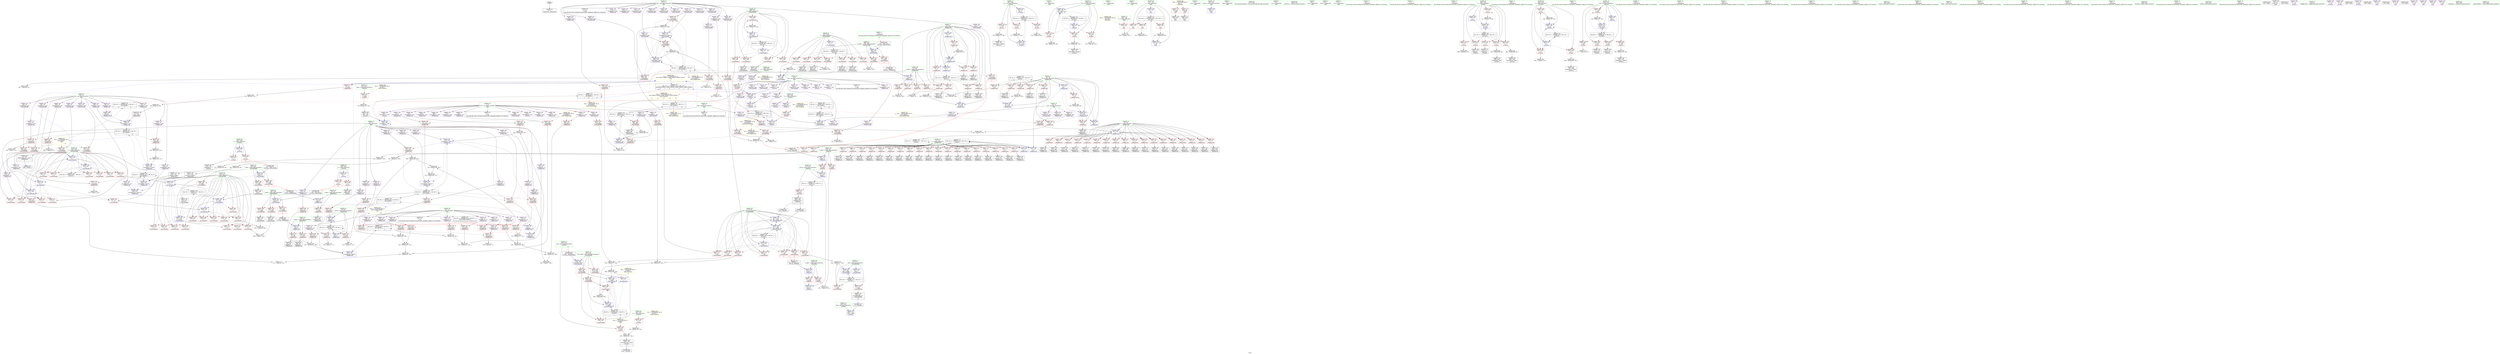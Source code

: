 digraph "SVFG" {
	label="SVFG";

	Node0x562252c1da40 [shape=record,color=grey,label="{NodeID: 0\nNullPtr}"];
	Node0x562252c1da40 -> Node0x562252c63210[style=solid];
	Node0x562252c6cbd0 [shape=record,color=red,label="{NodeID: 443\n574\<--573\n\<--arrayidx53\n_Z5mcmf3iiiRx\n}"];
	Node0x562252c6cbd0 -> Node0x562252c89570[style=solid];
	Node0x562252c70120 [shape=record,color=red,label="{NodeID: 277\n336\<--47\n\<--n.addr\n_Z8dijkstraiii\n}"];
	Node0x562252c70120 -> Node0x562252c8dd70[style=solid];
	Node0x562252c61060 [shape=record,color=black,label="{NodeID: 111\n207\<--206\nidxprom62\<--\n_Z8dijkstraiii\n}"];
	Node0x562252ca8040 [shape=record,color=black,label="{NodeID: 720\nMR_14V_6 = PHI(MR_14V_7, MR_14V_5, )\npts\{54 \}\n}"];
	Node0x562252ca8040 -> Node0x562252c707a0[style=dashed];
	Node0x562252ca8040 -> Node0x562252c70870[style=dashed];
	Node0x562252ca8040 -> Node0x562252c70940[style=dashed];
	Node0x562252ca8040 -> Node0x562252c70a10[style=dashed];
	Node0x562252ca8040 -> Node0x562252c70ae0[style=dashed];
	Node0x562252ca8040 -> Node0x562252c7fd00[style=dashed];
	Node0x562252c82260 [shape=record,color=blue,label="{NodeID: 554\n764\<--756\narrayidx51\<--conv\n_Z5solvev\n}"];
	Node0x562252c82260 -> Node0x562252c82260[style=dashed];
	Node0x562252c82260 -> Node0x562252caa490[style=dashed];
	Node0x562252c69f20 [shape=record,color=red,label="{NodeID: 388\n431\<--407\n\<--i\n_Z5mcmf3iiiRx\n}"];
	Node0x562252c69f20 -> Node0x562252c8def0[style=solid];
	Node0x562252c65620 [shape=record,color=purple,label="{NodeID: 222\n80\<--18\narrayidx2\<--par\n_Z8dijkstraiii\n}"];
	Node0x562252c65620 -> Node0x562252c7ecc0[style=solid];
	Node0x562252c61b00 [shape=record,color=green,label="{NodeID: 56\n409\<--410\nj\<--j_field_insensitive\n_Z5mcmf3iiiRx\n}"];
	Node0x562252c61b00 -> Node0x562252c6a400[style=solid];
	Node0x562252c61b00 -> Node0x562252c6a4d0[style=solid];
	Node0x562252c61b00 -> Node0x562252c6a5a0[style=solid];
	Node0x562252c61b00 -> Node0x562252c6a670[style=solid];
	Node0x562252c61b00 -> Node0x562252c6a740[style=solid];
	Node0x562252c61b00 -> Node0x562252c80520[style=solid];
	Node0x562252c61b00 -> Node0x562252c80790[style=solid];
	Node0x562252c893f0 [shape=record,color=grey,label="{NodeID: 665\n281 = Binary(276, 280, )\n}"];
	Node0x562252c893f0 -> Node0x562252c881f0[style=solid];
	Node0x562252c7f5b0 [shape=record,color=blue,label="{NodeID: 499\n55\<--67\ni8\<--\n_Z8dijkstraiii\n}"];
	Node0x562252c7f5b0 -> Node0x562252c70fc0[style=dashed];
	Node0x562252c7f5b0 -> Node0x562252c71090[style=dashed];
	Node0x562252c7f5b0 -> Node0x562252c71160[style=dashed];
	Node0x562252c7f5b0 -> Node0x562252c7f1a0[style=dashed];
	Node0x562252c7f5b0 -> Node0x562252c7fa90[style=dashed];
	Node0x562252c72ea0 [shape=record,color=red,label="{NodeID: 333\n277\<--61\n\<--v\n_Z8dijkstraiii\n}"];
	Node0x562252c72ea0 -> Node0x562252c66710[style=solid];
	Node0x562252c68790 [shape=record,color=black,label="{NodeID: 167\n759\<--758\nidxprom47\<--add46\n_Z5solvev\n}"];
	Node0x562252c1d650 [shape=record,color=green,label="{NodeID: 1\n25\<--1\n.str\<--dummyObj\nGlob }"];
	Node0x562252c78420 [shape=record,color=black,label="{NodeID: 776\nMR_16V_4 = PHI(MR_16V_5, MR_16V_3, )\npts\{56 \}\n}"];
	Node0x562252c78420 -> Node0x562252c70bb0[style=dashed];
	Node0x562252c78420 -> Node0x562252c70c80[style=dashed];
	Node0x562252c78420 -> Node0x562252c70d50[style=dashed];
	Node0x562252c78420 -> Node0x562252c70e20[style=dashed];
	Node0x562252c78420 -> Node0x562252c70ef0[style=dashed];
	Node0x562252c78420 -> Node0x562252c7f410[style=dashed];
	Node0x562252c78420 -> Node0x562252c7f5b0[style=dashed];
	Node0x562252c6cca0 [shape=record,color=red,label="{NodeID: 444\n582\<--581\n\<--arrayidx56\n_Z5mcmf3iiiRx\n}"];
	Node0x562252c6cca0 -> Node0x562252c89870[style=solid];
	Node0x562252c701f0 [shape=record,color=red,label="{NodeID: 278\n89\<--49\n\<--s.addr\n_Z8dijkstraiii\n}"];
	Node0x562252c701f0 -> Node0x562252c63a80[style=solid];
	Node0x562252c61130 [shape=record,color=black,label="{NodeID: 112\n214\<--213\nidxprom67\<--\n_Z8dijkstraiii\n}"];
	Node0x562252ca8540 [shape=record,color=black,label="{NodeID: 721\nMR_38V_2 = PHI(MR_38V_4, MR_38V_1, )\npts\{240000 \}\n|{|<s4>4}}"];
	Node0x562252ca8540 -> Node0x562252c74a40[style=dashed];
	Node0x562252ca8540 -> Node0x562252c74be0[style=dashed];
	Node0x562252ca8540 -> Node0x562252c7fc30[style=dashed];
	Node0x562252ca8540 -> Node0x562252ca8540[style=dashed];
	Node0x562252ca8540:s4 -> Node0x562252ccb700[style=dashed,color=blue];
	Node0x562252c82330 [shape=record,color=blue,label="{NodeID: 555\n649\<--768\nj41\<--inc53\n_Z5solvev\n}"];
	Node0x562252c82330 -> Node0x562252c7dfc0[style=dashed];
	Node0x562252c82330 -> Node0x562252c7e090[style=dashed];
	Node0x562252c82330 -> Node0x562252c7e160[style=dashed];
	Node0x562252c82330 -> Node0x562252c82330[style=dashed];
	Node0x562252c82330 -> Node0x562252ca9f90[style=dashed];
	Node0x562252c69ff0 [shape=record,color=red,label="{NodeID: 389\n441\<--407\n\<--i\n_Z5mcmf3iiiRx\n}"];
	Node0x562252c69ff0 -> Node0x562252c674e0[style=solid];
	Node0x562252c656f0 [shape=record,color=purple,label="{NodeID: 223\n100\<--18\narrayidx7\<--par\n_Z8dijkstraiii\n}"];
	Node0x562252c656f0 -> Node0x562252c7ef30[style=solid];
	Node0x562252c61bd0 [shape=record,color=green,label="{NodeID: 57\n411\<--412\nflow\<--flow_field_insensitive\n_Z5mcmf3iiiRx\n}"];
	Node0x562252c61bd0 -> Node0x562252c6a810[style=solid];
	Node0x562252c61bd0 -> Node0x562252c6a8e0[style=solid];
	Node0x562252c61bd0 -> Node0x562252c80a00[style=solid];
	Node0x562252c61bd0 -> Node0x562252c81700[style=solid];
	Node0x562252c89570 [shape=record,color=grey,label="{NodeID: 666\n575 = Binary(574, 569, )\n}"];
	Node0x562252c89570 -> Node0x562252c81220[style=solid];
	Node0x562252c7f680 [shape=record,color=blue,label="{NodeID: 500\n61\<--167\nv\<--\n_Z8dijkstraiii\n}"];
	Node0x562252c7f680 -> Node0x562252c724e0[style=dashed];
	Node0x562252c7f680 -> Node0x562252c725b0[style=dashed];
	Node0x562252c7f680 -> Node0x562252c72680[style=dashed];
	Node0x562252c7f680 -> Node0x562252c72750[style=dashed];
	Node0x562252c7f680 -> Node0x562252c72820[style=dashed];
	Node0x562252c7f680 -> Node0x562252c728f0[style=dashed];
	Node0x562252c7f680 -> Node0x562252c729c0[style=dashed];
	Node0x562252c7f680 -> Node0x562252c72a90[style=dashed];
	Node0x562252c7f680 -> Node0x562252c72b60[style=dashed];
	Node0x562252c7f680 -> Node0x562252c72c30[style=dashed];
	Node0x562252c7f680 -> Node0x562252c72d00[style=dashed];
	Node0x562252c7f680 -> Node0x562252c72dd0[style=dashed];
	Node0x562252c7f680 -> Node0x562252c72ea0[style=dashed];
	Node0x562252c7f680 -> Node0x562252c72f70[style=dashed];
	Node0x562252c7f680 -> Node0x562252c73040[style=dashed];
	Node0x562252c7f680 -> Node0x562252c73110[style=dashed];
	Node0x562252c7f680 -> Node0x562252c731e0[style=dashed];
	Node0x562252c7f680 -> Node0x562252c732b0[style=dashed];
	Node0x562252c7f680 -> Node0x562252c7f680[style=dashed];
	Node0x562252c7f680 -> Node0x562252cab890[style=dashed];
	Node0x562252c72f70 [shape=record,color=red,label="{NodeID: 334\n285\<--61\n\<--v\n_Z8dijkstraiii\n}"];
	Node0x562252c72f70 -> Node0x562252c668b0[style=solid];
	Node0x562252c68860 [shape=record,color=black,label="{NodeID: 168\n763\<--762\nidxprom50\<--add49\n_Z5solvev\n}"];
	Node0x562252c1d6e0 [shape=record,color=green,label="{NodeID: 2\n27\<--1\n.str.1\<--dummyObj\nGlob }"];
	Node0x562252c78920 [shape=record,color=black,label="{NodeID: 777\nMR_18V_4 = PHI(MR_18V_6, MR_18V_3, )\npts\{58 \}\n}"];
	Node0x562252c78920 -> Node0x562252c71230[style=dashed];
	Node0x562252c78920 -> Node0x562252c71300[style=dashed];
	Node0x562252c78920 -> Node0x562252c713d0[style=dashed];
	Node0x562252c78920 -> Node0x562252c714a0[style=dashed];
	Node0x562252c78920 -> Node0x562252c71570[style=dashed];
	Node0x562252c78920 -> Node0x562252c71640[style=dashed];
	Node0x562252c78920 -> Node0x562252c71710[style=dashed];
	Node0x562252c78920 -> Node0x562252c717e0[style=dashed];
	Node0x562252c78920 -> Node0x562252c718b0[style=dashed];
	Node0x562252c78920 -> Node0x562252c71980[style=dashed];
	Node0x562252c78920 -> Node0x562252c71a50[style=dashed];
	Node0x562252c78920 -> Node0x562252c71b20[style=dashed];
	Node0x562252c78920 -> Node0x562252c71bf0[style=dashed];
	Node0x562252c78920 -> Node0x562252c71cc0[style=dashed];
	Node0x562252c78920 -> Node0x562252c71d90[style=dashed];
	Node0x562252c78920 -> Node0x562252c71e60[style=dashed];
	Node0x562252c78920 -> Node0x562252c71f30[style=dashed];
	Node0x562252c78920 -> Node0x562252c72000[style=dashed];
	Node0x562252c78920 -> Node0x562252c720d0[style=dashed];
	Node0x562252c78920 -> Node0x562252c721a0[style=dashed];
	Node0x562252c78920 -> Node0x562252c72270[style=dashed];
	Node0x562252c78920 -> Node0x562252c7f000[style=dashed];
	Node0x562252c78920 -> Node0x562252c7f270[style=dashed];
	Node0x562252c78920 -> Node0x562252c78920[style=dashed];
	Node0x562252c6cd70 [shape=record,color=red,label="{NodeID: 445\n585\<--584\n\<--\n_Z5mcmf3iiiRx\n}"];
	Node0x562252c6cd70 -> Node0x562252c896f0[style=solid];
	Node0x562252c702c0 [shape=record,color=red,label="{NodeID: 279\n98\<--49\n\<--s.addr\n_Z8dijkstraiii\n}"];
	Node0x562252c702c0 -> Node0x562252c63c20[style=solid];
	Node0x562252c61200 [shape=record,color=black,label="{NodeID: 113\n218\<--217\nidxprom69\<--\n_Z8dijkstraiii\n}"];
	Node0x562252ca8a40 [shape=record,color=black,label="{NodeID: 722\nMR_107V_2 = PHI(MR_107V_3, MR_107V_1, )\npts\{60000 90000 120000 140000 170000 190000 210000 240000 \}\n|{<s0>17|<s1>17|<s2>17|<s3>17}}"];
	Node0x562252ca8a40:s0 -> Node0x562252c81a40[style=dashed,color=red];
	Node0x562252ca8a40:s1 -> Node0x562252caa490[style=dashed,color=red];
	Node0x562252ca8a40:s2 -> Node0x562252cb15d0[style=dashed,color=red];
	Node0x562252ca8a40:s3 -> Node0x562252cad010[style=dashed,color=red];
	Node0x562252c82400 [shape=record,color=blue,label="{NodeID: 556\n647\<--773\ni37\<--inc56\n_Z5solvev\n}"];
	Node0x562252c82400 -> Node0x562252ca9a90[style=dashed];
	Node0x562252c6a0c0 [shape=record,color=red,label="{NodeID: 390\n453\<--407\n\<--i\n_Z5mcmf3iiiRx\n}"];
	Node0x562252c6a0c0 -> Node0x562252c67750[style=solid];
	Node0x562252c657c0 [shape=record,color=purple,label="{NodeID: 224\n114\<--18\narrayidx13\<--par\n_Z8dijkstraiii\n}"];
	Node0x562252c657c0 -> Node0x562252c73380[style=solid];
	Node0x562252c61ca0 [shape=record,color=green,label="{NodeID: 58\n413\<--414\nv\<--v_field_insensitive\n_Z5mcmf3iiiRx\n}"];
	Node0x562252c61ca0 -> Node0x562252c6a9b0[style=solid];
	Node0x562252c61ca0 -> Node0x562252c6aa80[style=solid];
	Node0x562252c61ca0 -> Node0x562252c6ab50[style=solid];
	Node0x562252c61ca0 -> Node0x562252c6ac20[style=solid];
	Node0x562252c61ca0 -> Node0x562252c6acf0[style=solid];
	Node0x562252c61ca0 -> Node0x562252c6adc0[style=solid];
	Node0x562252c61ca0 -> Node0x562252c6ae90[style=solid];
	Node0x562252c61ca0 -> Node0x562252c6af60[style=solid];
	Node0x562252c61ca0 -> Node0x562252c6b030[style=solid];
	Node0x562252c61ca0 -> Node0x562252c6b100[style=solid];
	Node0x562252c61ca0 -> Node0x562252c6b1d0[style=solid];
	Node0x562252c61ca0 -> Node0x562252c6b2a0[style=solid];
	Node0x562252c61ca0 -> Node0x562252c6b370[style=solid];
	Node0x562252c61ca0 -> Node0x562252c80ba0[style=solid];
	Node0x562252c61ca0 -> Node0x562252c80ee0[style=solid];
	Node0x562252c61ca0 -> Node0x562252c81080[style=solid];
	Node0x562252c61ca0 -> Node0x562252c81560[style=solid];
	Node0x562252cace50 [shape=record,color=yellow,style=double,label="{NodeID: 833\n93V_1 = ENCHI(MR_93V_0)\npts\{6340000 \}\nFun[_Z5solvev]}"];
	Node0x562252cace50 -> Node0x562252c7e3d0[style=dashed];
	Node0x562252c896f0 [shape=record,color=grey,label="{NodeID: 667\n586 = Binary(585, 583, )\n}"];
	Node0x562252c896f0 -> Node0x562252c812f0[style=solid];
	Node0x562252c7f750 [shape=record,color=blue,label="{NodeID: 501\n237\<--234\narrayidx81\<--sub79\n_Z8dijkstraiii\n}"];
	Node0x562252c7f750 -> Node0x562252c742f0[style=dashed];
	Node0x562252c7f750 -> Node0x562252c743c0[style=dashed];
	Node0x562252c7f750 -> Node0x562252c74700[style=dashed];
	Node0x562252c7f750 -> Node0x562252c7f8f0[style=dashed];
	Node0x562252c7f750 -> Node0x562252cb4cd0[style=dashed];
	Node0x562252c73040 [shape=record,color=red,label="{NodeID: 335\n301\<--61\n\<--v\n_Z8dijkstraiii\n}"];
	Node0x562252c73040 -> Node0x562252c66b20[style=solid];
	Node0x562252c68930 [shape=record,color=black,label="{NodeID: 169\n630\<--785\n_Z5solvev_ret\<--sub59\n_Z5solvev\n|{<s0>17}}"];
	Node0x562252c68930:s0 -> Node0x562252cf2d70[style=solid,color=blue];
	Node0x562252c337b0 [shape=record,color=green,label="{NodeID: 3\n29\<--1\n.str.2\<--dummyObj\nGlob }"];
	Node0x562252c78e20 [shape=record,color=black,label="{NodeID: 778\nMR_20V_4 = PHI(MR_20V_6, MR_20V_3, )\npts\{60 \}\n}"];
	Node0x562252c78e20 -> Node0x562252c72340[style=dashed];
	Node0x562252c78e20 -> Node0x562252c72410[style=dashed];
	Node0x562252c78e20 -> Node0x562252c7f0d0[style=dashed];
	Node0x562252c78e20 -> Node0x562252c7f340[style=dashed];
	Node0x562252c78e20 -> Node0x562252c78e20[style=dashed];
	Node0x562252c6ce40 [shape=record,color=red,label="{NodeID: 446\n594\<--593\n\<--arrayidx60\n_Z5mcmf3iiiRx\n}"];
	Node0x562252c6ce40 -> Node0x562252c89ff0[style=solid];
	Node0x562252c70390 [shape=record,color=red,label="{NodeID: 280\n361\<--51\n\<--t.addr\n_Z8dijkstraiii\n}"];
	Node0x562252c70390 -> Node0x562252c67270[style=solid];
	Node0x562252c612d0 [shape=record,color=black,label="{NodeID: 114\n223\<--222\nidxprom72\<--\n_Z8dijkstraiii\n}"];
	Node0x562252ca9090 [shape=record,color=black,label="{NodeID: 723\nMR_105V_3 = PHI(MR_105V_4, MR_105V_2, )\npts\{798 \}\n}"];
	Node0x562252ca9090 -> Node0x562252c7e640[style=dashed];
	Node0x562252ca9090 -> Node0x562252c7e710[style=dashed];
	Node0x562252ca9090 -> Node0x562252c7e7e0[style=dashed];
	Node0x562252ca9090 -> Node0x562252c82740[style=dashed];
	Node0x562252c824d0 [shape=record,color=blue,label="{NodeID: 557\n655\<--778\nflow\<--call58\n_Z5solvev\n}"];
	Node0x562252c6a190 [shape=record,color=red,label="{NodeID: 391\n460\<--407\n\<--i\n_Z5mcmf3iiiRx\n}"];
	Node0x562252c6a190 -> Node0x562252c67820[style=solid];
	Node0x562252c65890 [shape=record,color=purple,label="{NodeID: 225\n143\<--18\narrayidx27\<--par\n_Z8dijkstraiii\n}"];
	Node0x562252c65890 -> Node0x562252c735f0[style=solid];
	Node0x562252c61d70 [shape=record,color=green,label="{NodeID: 59\n415\<--416\nu\<--u_field_insensitive\n_Z5mcmf3iiiRx\n}"];
	Node0x562252c61d70 -> Node0x562252c6b440[style=solid];
	Node0x562252c61d70 -> Node0x562252c6b510[style=solid];
	Node0x562252c61d70 -> Node0x562252c6b5e0[style=solid];
	Node0x562252c61d70 -> Node0x562252c6b6b0[style=solid];
	Node0x562252c61d70 -> Node0x562252c6b780[style=solid];
	Node0x562252c61d70 -> Node0x562252c6b850[style=solid];
	Node0x562252c61d70 -> Node0x562252c6b920[style=solid];
	Node0x562252c61d70 -> Node0x562252c6b9f0[style=solid];
	Node0x562252c61d70 -> Node0x562252c6bac0[style=solid];
	Node0x562252c61d70 -> Node0x562252c6bb90[style=solid];
	Node0x562252c61d70 -> Node0x562252c6bc60[style=solid];
	Node0x562252c61d70 -> Node0x562252c80c70[style=solid];
	Node0x562252c61d70 -> Node0x562252c80fb0[style=solid];
	Node0x562252c61d70 -> Node0x562252c81150[style=solid];
	Node0x562252c61d70 -> Node0x562252c81630[style=solid];
	Node0x562252cacf30 [shape=record,color=yellow,style=double,label="{NodeID: 834\n95V_1 = ENCHI(MR_95V_0)\npts\{6360000 \}\nFun[_Z5solvev]}"];
	Node0x562252cacf30 -> Node0x562252c7e4a0[style=dashed];
	Node0x562252c89870 [shape=record,color=grey,label="{NodeID: 668\n583 = Binary(577, 582, )\n}"];
	Node0x562252c89870 -> Node0x562252c896f0[style=solid];
	Node0x562252c7f820 [shape=record,color=blue,label="{NodeID: 502\n245\<--242\narrayidx86\<--conv84\n_Z8dijkstraiii\n}"];
	Node0x562252c7f820 -> Node0x562252c7f9c0[style=dashed];
	Node0x562252c7f820 -> Node0x562252cb47d0[style=dashed];
	Node0x562252c73110 [shape=record,color=red,label="{NodeID: 336\n309\<--61\n\<--v\n_Z8dijkstraiii\n}"];
	Node0x562252c73110 -> Node0x562252c66cc0[style=solid];
	Node0x562252c68a00 [shape=record,color=black,label="{NodeID: 170\n803\<--800\ncall\<--\nmain\n}"];
	Node0x562252c33840 [shape=record,color=green,label="{NodeID: 4\n31\<--1\n.str.3\<--dummyObj\nGlob }"];
	Node0x562252c6cf10 [shape=record,color=red,label="{NodeID: 447\n602\<--601\n\<--arrayidx62\n_Z5mcmf3iiiRx\n}"];
	Node0x562252c6cf10 -> Node0x562252c89b70[style=solid];
	Node0x562252c70460 [shape=record,color=red,label="{NodeID: 281\n69\<--53\n\<--i\n_Z8dijkstraiii\n}"];
	Node0x562252c70460 -> Node0x562252c8baf0[style=solid];
	Node0x562252c613a0 [shape=record,color=black,label="{NodeID: 115\n228\<--227\nidxprom75\<--\n_Z8dijkstraiii\n}"];
	Node0x562252c825a0 [shape=record,color=blue,label="{NodeID: 558\n793\<--67\nretval\<--\nmain\n}"];
	Node0x562252c6a260 [shape=record,color=red,label="{NodeID: 392\n463\<--407\n\<--i\n_Z5mcmf3iiiRx\n}"];
	Node0x562252c6a260 -> Node0x562252c678f0[style=solid];
	Node0x562252c65960 [shape=record,color=purple,label="{NodeID: 226\n150\<--18\narrayidx31\<--par\n_Z8dijkstraiii\n}"];
	Node0x562252c65960 -> Node0x562252c7f4e0[style=solid];
	Node0x562252c61e40 [shape=record,color=green,label="{NodeID: 60\n417\<--418\nbot\<--bot_field_insensitive\n_Z5mcmf3iiiRx\n}"];
	Node0x562252c61e40 -> Node0x562252c6bd30[style=solid];
	Node0x562252c61e40 -> Node0x562252c6be00[style=solid];
	Node0x562252c61e40 -> Node0x562252c6bed0[style=solid];
	Node0x562252c61e40 -> Node0x562252c6bfa0[style=solid];
	Node0x562252c61e40 -> Node0x562252c6c070[style=solid];
	Node0x562252c61e40 -> Node0x562252c6c140[style=solid];
	Node0x562252c61e40 -> Node0x562252c6c210[style=solid];
	Node0x562252c61e40 -> Node0x562252c80ad0[style=solid];
	Node0x562252c61e40 -> Node0x562252c80d40[style=solid];
	Node0x562252c61e40 -> Node0x562252c80e10[style=solid];
	Node0x562252cad010 [shape=record,color=yellow,style=double,label="{NodeID: 835\n97V_1 = ENCHI(MR_97V_0)\npts\{120000 140000 170000 190000 210000 240000 \}\nFun[_Z5solvev]|{<s0>13|<s1>13|<s2>13|<s3>13|<s4>13}}"];
	Node0x562252cad010:s0 -> Node0x562252caf7a0[style=dashed,color=red];
	Node0x562252cad010:s1 -> Node0x562252cafca0[style=dashed,color=red];
	Node0x562252cad010:s2 -> Node0x562252cb01a0[style=dashed,color=red];
	Node0x562252cad010:s3 -> Node0x562252cb6fd0[style=dashed,color=red];
	Node0x562252cad010:s4 -> Node0x562252cb74d0[style=dashed,color=red];
	Node0x562252c899f0 [shape=record,color=grey,label="{NodeID: 669\n197 = Binary(192, 196, )\n}"];
	Node0x562252c899f0 -> Node0x562252c88f70[style=solid];
	Node0x562252c7f8f0 [shape=record,color=blue,label="{NodeID: 503\n316\<--313\narrayidx129\<--add127\n_Z8dijkstraiii\n}"];
	Node0x562252c7f8f0 -> Node0x562252cb4cd0[style=dashed];
	Node0x562252c731e0 [shape=record,color=red,label="{NodeID: 337\n314\<--61\n\<--v\n_Z8dijkstraiii\n}"];
	Node0x562252c731e0 -> Node0x562252c66d90[style=solid];
	Node0x562252c68ad0 [shape=record,color=black,label="{NodeID: 171\n809\<--806\ncall1\<--\nmain\n}"];
	Node0x562252c338d0 [shape=record,color=green,label="{NodeID: 5\n33\<--1\nstdin\<--dummyObj\nGlob }"];
	Node0x562252c6cfe0 [shape=record,color=red,label="{NodeID: 448\n605\<--604\n\<--\n_Z5mcmf3iiiRx\n}"];
	Node0x562252c6cfe0 -> Node0x562252c8a2f0[style=solid];
	Node0x562252c70530 [shape=record,color=red,label="{NodeID: 282\n73\<--53\n\<--i\n_Z8dijkstraiii\n}"];
	Node0x562252c70530 -> Node0x562252c638e0[style=solid];
	Node0x562252c65e20 [shape=record,color=black,label="{NodeID: 116\n231\<--230\nidxprom77\<--\n_Z8dijkstraiii\n}"];
	Node0x562252ca9a90 [shape=record,color=black,label="{NodeID: 725\nMR_82V_3 = PHI(MR_82V_4, MR_82V_2, )\npts\{648 \}\n}"];
	Node0x562252ca9a90 -> Node0x562252c7dd50[style=dashed];
	Node0x562252ca9a90 -> Node0x562252c7de20[style=dashed];
	Node0x562252ca9a90 -> Node0x562252c7def0[style=dashed];
	Node0x562252ca9a90 -> Node0x562252c82400[style=dashed];
	Node0x562252c82670 [shape=record,color=blue,label="{NodeID: 559\n797\<--67\ni\<--\nmain\n}"];
	Node0x562252c82670 -> Node0x562252ca9090[style=dashed];
	Node0x562252c6a330 [shape=record,color=red,label="{NodeID: 393\n479\<--407\n\<--i\n_Z5mcmf3iiiRx\n}"];
	Node0x562252c6a330 -> Node0x562252c875f0[style=solid];
	Node0x562252c65a30 [shape=record,color=purple,label="{NodeID: 227\n171\<--18\narrayidx42\<--par\n_Z8dijkstraiii\n}"];
	Node0x562252c65a30 -> Node0x562252c73860[style=solid];
	Node0x562252c61f10 [shape=record,color=green,label="{NodeID: 61\n427\<--428\nllvm.memset.p0i8.i64\<--llvm.memset.p0i8.i64_field_insensitive\n}"];
	Node0x562252cad1e0 [shape=record,color=yellow,style=double,label="{NodeID: 836\n99V_1 = ENCHI(MR_99V_0)\npts\{1 \}\nFun[main]}"];
	Node0x562252cad1e0 -> Node0x562252c6fd10[style=dashed];
	Node0x562252cad1e0 -> Node0x562252c6fde0[style=dashed];
	Node0x562252c89b70 [shape=record,color=grey,label="{NodeID: 670\n603 = Binary(597, 602, )\n}"];
	Node0x562252c89b70 -> Node0x562252c8a2f0[style=solid];
	Node0x562252c7f9c0 [shape=record,color=blue,label="{NodeID: 504\n324\<--321\narrayidx134\<--conv132\n_Z8dijkstraiii\n}"];
	Node0x562252c7f9c0 -> Node0x562252cb47d0[style=dashed];
	Node0x562252c732b0 [shape=record,color=red,label="{NodeID: 338\n322\<--61\n\<--v\n_Z8dijkstraiii\n}"];
	Node0x562252c732b0 -> Node0x562252c66f30[style=solid];
	Node0x562252c68ba0 [shape=record,color=purple,label="{NodeID: 172\n257\<--4\narrayidx93\<--cap\n_Z8dijkstraiii\n}"];
	Node0x562252c33960 [shape=record,color=green,label="{NodeID: 6\n34\<--1\n.str.4\<--dummyObj\nGlob }"];
	Node0x562252c6d0b0 [shape=record,color=red,label="{NodeID: 449\n613\<--612\n\<--arrayidx67\n_Z5mcmf3iiiRx\n}"];
	Node0x562252c6d0b0 -> Node0x562252c81630[style=solid];
	Node0x562252c70600 [shape=record,color=red,label="{NodeID: 283\n78\<--53\n\<--i\n_Z8dijkstraiii\n}"];
	Node0x562252c70600 -> Node0x562252c639b0[style=solid];
	Node0x562252c65ef0 [shape=record,color=black,label="{NodeID: 117\n236\<--235\nidxprom80\<--\n_Z8dijkstraiii\n}"];
	Node0x562252ca9f90 [shape=record,color=black,label="{NodeID: 726\nMR_84V_2 = PHI(MR_84V_4, MR_84V_1, )\npts\{650 \}\n}"];
	Node0x562252ca9f90 -> Node0x562252c82190[style=dashed];
	Node0x562252c82740 [shape=record,color=blue,label="{NodeID: 560\n797\<--827\ni\<--inc\nmain\n}"];
	Node0x562252c82740 -> Node0x562252ca9090[style=dashed];
	Node0x562252c6a400 [shape=record,color=red,label="{NodeID: 394\n437\<--409\n\<--j\n_Z5mcmf3iiiRx\n}"];
	Node0x562252c6a400 -> Node0x562252c8e070[style=solid];
	Node0x562252c65b00 [shape=record,color=purple,label="{NodeID: 228\n245\<--18\narrayidx86\<--par\n_Z8dijkstraiii\n}"];
	Node0x562252c65b00 -> Node0x562252c7f820[style=solid];
	Node0x562252c62010 [shape=record,color=green,label="{NodeID: 62\n628\<--629\n_Z5solvev\<--_Z5solvev_field_insensitive\n}"];
	Node0x562252c89cf0 [shape=record,color=grey,label="{NodeID: 671\n146 = Binary(145, 147, )\n}"];
	Node0x562252c89cf0 -> Node0x562252c7f4e0[style=solid];
	Node0x562252c7fa90 [shape=record,color=blue,label="{NodeID: 505\n55\<--329\ni8\<--inc137\n_Z8dijkstraiii\n}"];
	Node0x562252c7fa90 -> Node0x562252c70fc0[style=dashed];
	Node0x562252c7fa90 -> Node0x562252c71090[style=dashed];
	Node0x562252c7fa90 -> Node0x562252c71160[style=dashed];
	Node0x562252c7fa90 -> Node0x562252c7f1a0[style=dashed];
	Node0x562252c7fa90 -> Node0x562252c7fa90[style=dashed];
	Node0x562252c73380 [shape=record,color=red,label="{NodeID: 339\n115\<--114\n\<--arrayidx13\n_Z8dijkstraiii\n}"];
	Node0x562252c73380 -> Node0x562252c8b7f0[style=solid];
	Node0x562252c68c70 [shape=record,color=purple,label="{NodeID: 173\n260\<--4\narrayidx95\<--cap\n_Z8dijkstraiii\n}"];
	Node0x562252c68c70 -> Node0x562252c74220[style=solid];
	Node0x562252c339f0 [shape=record,color=green,label="{NodeID: 7\n36\<--1\n.str.5\<--dummyObj\nGlob }"];
	Node0x562252c6d180 [shape=record,color=red,label="{NodeID: 450\n781\<--631\n\<--n\n_Z5solvev\n}"];
	Node0x562252c6d180 -> Node0x562252c88070[style=solid];
	Node0x562252c706d0 [shape=record,color=red,label="{NodeID: 284\n84\<--53\n\<--i\n_Z8dijkstraiii\n}"];
	Node0x562252c706d0 -> Node0x562252c86b70[style=solid];
	Node0x562252c65fc0 [shape=record,color=black,label="{NodeID: 118\n242\<--241\nconv84\<--sub83\n_Z8dijkstraiii\n}"];
	Node0x562252c65fc0 -> Node0x562252c7f820[style=solid];
	Node0x562252caa490 [shape=record,color=black,label="{NodeID: 727\nMR_26V_2 = PHI(MR_26V_3, MR_26V_1, )\npts\{90000 \}\n|{|<s2>13|<s3>17}}"];
	Node0x562252caa490 -> Node0x562252c82260[style=dashed];
	Node0x562252caa490 -> Node0x562252caa490[style=dashed];
	Node0x562252caa490:s2 -> Node0x562252cc36c0[style=dashed,color=red];
	Node0x562252caa490:s3 -> Node0x562252ca8a40[style=dashed,color=blue];
	Node0x562252c6a4d0 [shape=record,color=red,label="{NodeID: 395\n444\<--409\n\<--j\n_Z5mcmf3iiiRx\n}"];
	Node0x562252c6a4d0 -> Node0x562252c675b0[style=solid];
	Node0x562252c65bd0 [shape=record,color=purple,label="{NodeID: 229\n324\<--18\narrayidx134\<--par\n_Z8dijkstraiii\n}"];
	Node0x562252c65bd0 -> Node0x562252c7f9c0[style=solid];
	Node0x562252c62110 [shape=record,color=green,label="{NodeID: 63\n631\<--632\nn\<--n_field_insensitive\n_Z5solvev\n}"];
	Node0x562252c62110 -> Node0x562252c6d180[style=solid];
	Node0x562252c89e70 [shape=record,color=grey,label="{NodeID: 672\n145 = Binary(93, 144, )\n}"];
	Node0x562252c89e70 -> Node0x562252c89cf0[style=solid];
	Node0x562252c7fb60 [shape=record,color=blue,label="{NodeID: 506\n53\<--67\ni\<--\n_Z8dijkstraiii\n}"];
	Node0x562252c7fb60 -> Node0x562252ca8040[style=dashed];
	Node0x562252c73450 [shape=record,color=red,label="{NodeID: 340\n121\<--120\n\<--arrayidx16\n_Z8dijkstraiii\n}"];
	Node0x562252c73450 -> Node0x562252c8cb70[style=solid];
	Node0x562252c68d40 [shape=record,color=purple,label="{NodeID: 174\n443\<--4\narrayidx\<--cap\n_Z5mcmf3iiiRx\n}"];
	Node0x562252c33a80 [shape=record,color=green,label="{NodeID: 8\n38\<--1\nstdout\<--dummyObj\nGlob }"];
	Node0x562252c6d250 [shape=record,color=red,label="{NodeID: 451\n732\<--637\n\<--t\n_Z5solvev\n}"];
	Node0x562252c6d250 -> Node0x562252c685f0[style=solid];
	Node0x562252c707a0 [shape=record,color=red,label="{NodeID: 285\n335\<--53\n\<--i\n_Z8dijkstraiii\n}"];
	Node0x562252c707a0 -> Node0x562252c8dd70[style=solid];
	Node0x562252c66090 [shape=record,color=black,label="{NodeID: 119\n244\<--243\nidxprom85\<--\n_Z8dijkstraiii\n}"];
	Node0x562252c6a5a0 [shape=record,color=red,label="{NodeID: 396\n450\<--409\n\<--j\n_Z5mcmf3iiiRx\n}"];
	Node0x562252c6a5a0 -> Node0x562252c67680[style=solid];
	Node0x562252c65ca0 [shape=record,color=purple,label="{NodeID: 230\n363\<--18\narrayidx156\<--par\n_Z8dijkstraiii\n}"];
	Node0x562252c65ca0 -> Node0x562252c74cb0[style=solid];
	Node0x562252c621e0 [shape=record,color=green,label="{NodeID: 64\n633\<--634\na\<--a_field_insensitive\n_Z5solvev\n}"];
	Node0x562252c621e0 -> Node0x562252c6f9d0[style=solid];
	Node0x562252c621e0 -> Node0x562252c6faa0[style=solid];
	Node0x562252c89ff0 [shape=record,color=grey,label="{NodeID: 673\n595 = Binary(594, 589, )\n}"];
	Node0x562252c89ff0 -> Node0x562252c813c0[style=solid];
	Node0x562252c7fc30 [shape=record,color=blue,label="{NodeID: 507\n351\<--353\narrayidx149\<--add150\n_Z8dijkstraiii\n}"];
	Node0x562252c7fc30 -> Node0x562252ca8540[style=dashed];
	Node0x562252c73520 [shape=record,color=red,label="{NodeID: 341\n129\<--128\n\<--arrayidx19\n_Z8dijkstraiii\n}"];
	Node0x562252c73520 -> Node0x562252c7f340[style=solid];
	Node0x562252c68e10 [shape=record,color=purple,label="{NodeID: 175\n446\<--4\narrayidx5\<--cap\n_Z5mcmf3iiiRx\n}"];
	Node0x562252c68e10 -> Node0x562252c6c2e0[style=solid];
	Node0x562252c33b10 [shape=record,color=green,label="{NodeID: 9\n39\<--1\n.str.6\<--dummyObj\nGlob }"];
	Node0x562252c6d320 [shape=record,color=red,label="{NodeID: 452\n777\<--637\n\<--t\n_Z5solvev\n|{<s0>13}}"];
	Node0x562252c6d320:s0 -> Node0x562252cf3f60[style=solid,color=red];
	Node0x562252c70870 [shape=record,color=red,label="{NodeID: 286\n339\<--53\n\<--i\n_Z8dijkstraiii\n}"];
	Node0x562252c70870 -> Node0x562252c67000[style=solid];
	Node0x562252c66160 [shape=record,color=black,label="{NodeID: 120\n249\<--248\nidxprom88\<--\n_Z8dijkstraiii\n}"];
	Node0x562252c6a670 [shape=record,color=red,label="{NodeID: 397\n459\<--409\n\<--j\n_Z5mcmf3iiiRx\n}"];
	Node0x562252c6a670 -> Node0x562252c806c0[style=solid];
	Node0x562252c6dc00 [shape=record,color=purple,label="{NodeID: 231\n502\<--18\narrayidx21\<--par\n_Z5mcmf3iiiRx\n}"];
	Node0x562252c6dc00 -> Node0x562252c6c550[style=solid];
	Node0x562252c622b0 [shape=record,color=green,label="{NodeID: 65\n635\<--636\nb\<--b_field_insensitive\n_Z5solvev\n}"];
	Node0x562252c622b0 -> Node0x562252c6fb70[style=solid];
	Node0x562252c622b0 -> Node0x562252c6fc40[style=solid];
	Node0x562252cad6e0 [shape=record,color=yellow,style=double,label="{NodeID: 840\n103V_1 = ENCHI(MR_103V_0)\npts\{796 \}\nFun[main]}"];
	Node0x562252cad6e0 -> Node0x562252c7e570[style=dashed];
	Node0x562252c8a170 [shape=record,color=grey,label="{NodeID: 674\n618 = Binary(617, 616, )\n}"];
	Node0x562252c8a170 -> Node0x562252c81700[style=solid];
	Node0x562252c7fd00 [shape=record,color=blue,label="{NodeID: 508\n53\<--358\ni\<--inc153\n_Z8dijkstraiii\n}"];
	Node0x562252c7fd00 -> Node0x562252ca8040[style=dashed];
	Node0x562252c735f0 [shape=record,color=red,label="{NodeID: 342\n144\<--143\n\<--arrayidx27\n_Z8dijkstraiii\n}"];
	Node0x562252c735f0 -> Node0x562252c89e70[style=solid];
	Node0x562252c68ee0 [shape=record,color=purple,label="{NodeID: 176\n452\<--4\narrayidx7\<--cap\n_Z5mcmf3iiiRx\n}"];
	Node0x562252c5e1e0 [shape=record,color=green,label="{NodeID: 10\n67\<--1\n\<--dummyObj\nCan only get source location for instruction, argument, global var or function.}"];
	Node0x562252c6d3f0 [shape=record,color=red,label="{NodeID: 453\n681\<--639\n\<--s\n_Z5solvev\n}"];
	Node0x562252c6d3f0 -> Node0x562252c68040[style=solid];
	Node0x562252c70940 [shape=record,color=red,label="{NodeID: 287\n345\<--53\n\<--i\n_Z8dijkstraiii\n}"];
	Node0x562252c70940 -> Node0x562252c670d0[style=solid];
	Node0x562252c66230 [shape=record,color=black,label="{NodeID: 121\n252\<--251\nidxprom90\<--\n_Z8dijkstraiii\n}"];
	Node0x562252c6a740 [shape=record,color=red,label="{NodeID: 398\n474\<--409\n\<--j\n_Z5mcmf3iiiRx\n}"];
	Node0x562252c6a740 -> Node0x562252c87770[style=solid];
	Node0x562252c6dc90 [shape=record,color=purple,label="{NodeID: 232\n545\<--18\narrayidx40\<--par\n_Z5mcmf3iiiRx\n}"];
	Node0x562252c6dc90 -> Node0x562252c6c960[style=solid];
	Node0x562252c62380 [shape=record,color=green,label="{NodeID: 66\n637\<--638\nt\<--t_field_insensitive\n_Z5solvev\n}"];
	Node0x562252c62380 -> Node0x562252c6d250[style=solid];
	Node0x562252c62380 -> Node0x562252c6d320[style=solid];
	Node0x562252c62380 -> Node0x562252c817d0[style=solid];
	Node0x562252c8a2f0 [shape=record,color=grey,label="{NodeID: 675\n606 = Binary(605, 603, )\n}"];
	Node0x562252c8a2f0 -> Node0x562252c81490[style=solid];
	Node0x562252c7fdd0 [shape=record,color=blue,label="{NodeID: 509\n374\<--370\na.addr\<--a\n_Z4dminxx\n}"];
	Node0x562252c7fdd0 -> Node0x562252c74e50[style=dashed];
	Node0x562252c7fdd0 -> Node0x562252c74f20[style=dashed];
	Node0x562252c736c0 [shape=record,color=red,label="{NodeID: 343\n158\<--157\n\<--arrayidx34\n_Z8dijkstraiii\n}"];
	Node0x562252c736c0 -> Node0x562252c8c270[style=solid];
	Node0x562252c68fb0 [shape=record,color=purple,label="{NodeID: 177\n455\<--4\narrayidx9\<--cap\n_Z5mcmf3iiiRx\n}"];
	Node0x562252c68fb0 -> Node0x562252c6c3b0[style=solid];
	Node0x562252c5e270 [shape=record,color=green,label="{NodeID: 11\n77\<--1\n\<--dummyObj\nCan only get source location for instruction, argument, global var or function.}"];
	Node0x562252c6d4c0 [shape=record,color=red,label="{NodeID: 454\n776\<--639\n\<--s\n_Z5solvev\n|{<s0>13}}"];
	Node0x562252c6d4c0:s0 -> Node0x562252cf3e20[style=solid,color=red];
	Node0x562252c70a10 [shape=record,color=red,label="{NodeID: 288\n349\<--53\n\<--i\n_Z8dijkstraiii\n}"];
	Node0x562252c70a10 -> Node0x562252c671a0[style=solid];
	Node0x562252c66300 [shape=record,color=black,label="{NodeID: 122\n256\<--255\nidxprom92\<--\n_Z8dijkstraiii\n}"];
	Node0x562252cab890 [shape=record,color=black,label="{NodeID: 731\nMR_22V_2 = PHI(MR_22V_1, MR_22V_3, )\npts\{62 \}\n}"];
	Node0x562252cab890 -> Node0x562252c7f680[style=dashed];
	Node0x562252cab890 -> Node0x562252cab890[style=dashed];
	Node0x562252c6a810 [shape=record,color=red,label="{NodeID: 399\n617\<--411\n\<--flow\n_Z5mcmf3iiiRx\n}"];
	Node0x562252c6a810 -> Node0x562252c8a170[style=solid];
	Node0x562252c6dd60 [shape=record,color=purple,label="{NodeID: 233\n553\<--18\narrayidx43\<--par\n_Z5mcmf3iiiRx\n}"];
	Node0x562252c6dd60 -> Node0x562252c6ca30[style=solid];
	Node0x562252c62450 [shape=record,color=green,label="{NodeID: 67\n639\<--640\ns\<--s_field_insensitive\n_Z5solvev\n}"];
	Node0x562252c62450 -> Node0x562252c6d3f0[style=solid];
	Node0x562252c62450 -> Node0x562252c6d4c0[style=solid];
	Node0x562252c62450 -> Node0x562252c818a0[style=solid];
	Node0x562252c8a470 [shape=record,color=grey,label="{NodeID: 676\n819 = Binary(818, 86, )\n}"];
	Node0x562252c7fea0 [shape=record,color=blue,label="{NodeID: 510\n376\<--371\nb.addr\<--b\n_Z4dminxx\n}"];
	Node0x562252c7fea0 -> Node0x562252c74ff0[style=dashed];
	Node0x562252c7fea0 -> Node0x562252c750c0[style=dashed];
	Node0x562252c73790 [shape=record,color=red,label="{NodeID: 344\n167\<--166\n\<--arrayidx40\n_Z8dijkstraiii\n}"];
	Node0x562252c73790 -> Node0x562252c7f680[style=solid];
	Node0x562252c69080 [shape=record,color=purple,label="{NodeID: 178\n529\<--4\narrayidx33\<--cap\n_Z5mcmf3iiiRx\n}"];
	Node0x562252c5e300 [shape=record,color=green,label="{NodeID: 12\n82\<--1\n\<--dummyObj\nCan only get source location for instruction, argument, global var or function.}"];
	Node0x562252c6d590 [shape=record,color=red,label="{NodeID: 455\n668\<--641\n\<--i\n_Z5solvev\n}"];
	Node0x562252c6d590 -> Node0x562252c8b970[style=solid];
	Node0x562252c70ae0 [shape=record,color=red,label="{NodeID: 289\n357\<--53\n\<--i\n_Z8dijkstraiii\n}"];
	Node0x562252c70ae0 -> Node0x562252c8b370[style=solid];
	Node0x562252c663d0 [shape=record,color=black,label="{NodeID: 123\n259\<--258\nidxprom94\<--\n_Z8dijkstraiii\n}"];
	Node0x562252cabd90 [shape=record,color=black,label="{NodeID: 732\nMR_34V_5 = PHI(MR_34V_4, MR_34V_7, )\npts\{190000 \}\n|{|<s4>4}}"];
	Node0x562252cabd90 -> Node0x562252c73380[style=dashed];
	Node0x562252cabd90 -> Node0x562252c735f0[style=dashed];
	Node0x562252cabd90 -> Node0x562252c74cb0[style=dashed];
	Node0x562252cabd90 -> Node0x562252c7f4e0[style=dashed];
	Node0x562252cabd90:s4 -> Node0x562252ccb5a0[style=dashed,color=blue];
	Node0x562252c6a8e0 [shape=record,color=red,label="{NodeID: 400\n621\<--411\n\<--flow\n_Z5mcmf3iiiRx\n}"];
	Node0x562252c6a8e0 -> Node0x562252c67dd0[style=solid];
	Node0x562252c6de30 [shape=record,color=purple,label="{NodeID: 234\n612\<--18\narrayidx67\<--par\n_Z5mcmf3iiiRx\n}"];
	Node0x562252c6de30 -> Node0x562252c6d0b0[style=solid];
	Node0x562252c62520 [shape=record,color=green,label="{NodeID: 68\n641\<--642\ni\<--i_field_insensitive\n_Z5solvev\n}"];
	Node0x562252c62520 -> Node0x562252c6d590[style=solid];
	Node0x562252c62520 -> Node0x562252c6d660[style=solid];
	Node0x562252c62520 -> Node0x562252c6d730[style=solid];
	Node0x562252c62520 -> Node0x562252c6d800[style=solid];
	Node0x562252c62520 -> Node0x562252c6d8d0[style=solid];
	Node0x562252c62520 -> Node0x562252c6d9a0[style=solid];
	Node0x562252c62520 -> Node0x562252c81970[style=solid];
	Node0x562252c62520 -> Node0x562252c81d80[style=solid];
	Node0x562252c8a5f0 [shape=record,color=grey,label="{NodeID: 677\n241 = Binary(240, 86, )\n}"];
	Node0x562252c8a5f0 -> Node0x562252c65fc0[style=solid];
	Node0x562252c7ff70 [shape=record,color=blue,label="{NodeID: 511\n372\<--384\nretval\<--\n_Z4dminxx\n}"];
	Node0x562252c7ff70 -> Node0x562252cb38d0[style=dashed];
	Node0x562252c73860 [shape=record,color=red,label="{NodeID: 345\n172\<--171\n\<--arrayidx42\n_Z8dijkstraiii\n}"];
	Node0x562252c73860 -> Node0x562252c8c0f0[style=solid];
	Node0x562252c69150 [shape=record,color=purple,label="{NodeID: 179\n531\<--4\narrayidx34\<--cap\n_Z5mcmf3iiiRx\n}"];
	Node0x562252c69150 -> Node0x562252c6c7c0[style=solid];
	Node0x562252c5e390 [shape=record,color=green,label="{NodeID: 13\n86\<--1\n\<--dummyObj\nCan only get source location for instruction, argument, global var or function.}"];
	Node0x562252c6d660 [shape=record,color=red,label="{NodeID: 456\n672\<--641\n\<--i\n_Z5solvev\n}"];
	Node0x562252c6d660 -> Node0x562252c67ea0[style=solid];
	Node0x562252c70bb0 [shape=record,color=red,label="{NodeID: 290\n108\<--55\n\<--i8\n_Z8dijkstraiii\n}"];
	Node0x562252c70bb0 -> Node0x562252c8b670[style=solid];
	Node0x562252c664a0 [shape=record,color=black,label="{NodeID: 124\n265\<--264\nidxprom98\<--\n_Z8dijkstraiii\n}"];
	Node0x562252cac290 [shape=record,color=black,label="{NodeID: 733\nMR_36V_5 = PHI(MR_36V_4, MR_36V_6, )\npts\{210000 \}\n|{|<s4>4}}"];
	Node0x562252cac290 -> Node0x562252c73450[style=dashed];
	Node0x562252cac290 -> Node0x562252c73520[style=dashed];
	Node0x562252cac290 -> Node0x562252c74b10[style=dashed];
	Node0x562252cac290 -> Node0x562252cb4cd0[style=dashed];
	Node0x562252cac290:s4 -> Node0x562252ccb700[style=dashed,color=blue];
	Node0x562252c6a9b0 [shape=record,color=red,label="{NodeID: 401\n501\<--413\n\<--v\n_Z5mcmf3iiiRx\n}"];
	Node0x562252c6df00 [shape=record,color=purple,label="{NodeID: 235\n75\<--20\narrayidx\<--d\n_Z8dijkstraiii\n}"];
	Node0x562252c6df00 -> Node0x562252c7ebf0[style=solid];
	Node0x562252c625f0 [shape=record,color=green,label="{NodeID: 69\n643\<--644\nj\<--j_field_insensitive\n_Z5solvev\n}"];
	Node0x562252c625f0 -> Node0x562252c6da70[style=solid];
	Node0x562252c625f0 -> Node0x562252c6db40[style=solid];
	Node0x562252c625f0 -> Node0x562252c7d870[style=solid];
	Node0x562252c625f0 -> Node0x562252c81b10[style=solid];
	Node0x562252c625f0 -> Node0x562252c81cb0[style=solid];
	Node0x562252c8a770 [shape=record,color=grey,label="{NodeID: 678\n827 = Binary(826, 86, )\n}"];
	Node0x562252c8a770 -> Node0x562252c82740[style=solid];
	Node0x562252c80040 [shape=record,color=blue,label="{NodeID: 512\n372\<--387\nretval\<--\n_Z4dminxx\n}"];
	Node0x562252c80040 -> Node0x562252cb38d0[style=dashed];
	Node0x562252c73930 [shape=record,color=red,label="{NodeID: 346\n182\<--181\n\<--arrayidx49\n_Z8dijkstraiii\n}"];
	Node0x562252c73930 -> Node0x562252c8d2f0[style=solid];
	Node0x562252c69220 [shape=record,color=purple,label="{NodeID: 180\n683\<--4\narrayidx5\<--cap\n_Z5solvev\n}"];
	Node0x562252c5e420 [shape=record,color=green,label="{NodeID: 14\n93\<--1\n\<--dummyObj\nCan only get source location for instruction, argument, global var or function.}"];
	Node0x562252c6d730 [shape=record,color=red,label="{NodeID: 457\n677\<--641\n\<--i\n_Z5solvev\n}"];
	Node0x562252c6d730 -> Node0x562252c67f70[style=solid];
	Node0x562252c70c80 [shape=record,color=red,label="{NodeID: 291\n112\<--55\n\<--i8\n_Z8dijkstraiii\n}"];
	Node0x562252c70c80 -> Node0x562252c63cf0[style=solid];
	Node0x562252c66570 [shape=record,color=black,label="{NodeID: 125\n269\<--268\nidxprom100\<--\n_Z8dijkstraiii\n}"];
	Node0x562252cac790 [shape=record,color=black,label="{NodeID: 734\nMR_76V_3 = PHI(MR_76V_4, MR_76V_2, )\npts\{642 \}\n}"];
	Node0x562252cac790 -> Node0x562252c6d590[style=dashed];
	Node0x562252cac790 -> Node0x562252c6d660[style=dashed];
	Node0x562252cac790 -> Node0x562252c6d730[style=dashed];
	Node0x562252cac790 -> Node0x562252c6d800[style=dashed];
	Node0x562252cac790 -> Node0x562252c6d8d0[style=dashed];
	Node0x562252cac790 -> Node0x562252c6d9a0[style=dashed];
	Node0x562252cac790 -> Node0x562252c81d80[style=dashed];
	Node0x562252c6aa80 [shape=record,color=red,label="{NodeID: 402\n506\<--413\n\<--v\n_Z5mcmf3iiiRx\n}"];
	Node0x562252c6aa80 -> Node0x562252c8c3f0[style=solid];
	Node0x562252c6dfd0 [shape=record,color=purple,label="{NodeID: 236\n91\<--20\narrayidx4\<--d\n_Z8dijkstraiii\n}"];
	Node0x562252c6dfd0 -> Node0x562252c7ee60[style=solid];
	Node0x562252c626c0 [shape=record,color=green,label="{NodeID: 70\n645\<--646\ni20\<--i20_field_insensitive\n_Z5solvev\n}"];
	Node0x562252c626c0 -> Node0x562252c7d940[style=solid];
	Node0x562252c626c0 -> Node0x562252c7da10[style=solid];
	Node0x562252c626c0 -> Node0x562252c7dae0[style=solid];
	Node0x562252c626c0 -> Node0x562252c7dbb0[style=solid];
	Node0x562252c626c0 -> Node0x562252c7dc80[style=solid];
	Node0x562252c626c0 -> Node0x562252c81e50[style=solid];
	Node0x562252c626c0 -> Node0x562252c81ff0[style=solid];
	Node0x562252c8a8f0 [shape=record,color=grey,label="{NodeID: 679\n240 = Binary(67, 239, )\n}"];
	Node0x562252c8a8f0 -> Node0x562252c8a5f0[style=solid];
	Node0x562252c80110 [shape=record,color=blue,label="{NodeID: 513\n399\<--395\nn.addr\<--n\n_Z5mcmf3iiiRx\n}"];
	Node0x562252c80110 -> Node0x562252c75190[style=dashed];
	Node0x562252c80110 -> Node0x562252c75260[style=dashed];
	Node0x562252c80110 -> Node0x562252c75330[style=dashed];
	Node0x562252c73a00 [shape=record,color=red,label="{NodeID: 347\n188\<--187\n\<--arrayidx52\n_Z8dijkstraiii\n}"];
	Node0x562252c73a00 -> Node0x562252c8da70[style=solid];
	Node0x562252c692f0 [shape=record,color=purple,label="{NodeID: 181\n687\<--4\narrayidx7\<--cap\n_Z5solvev\n}"];
	Node0x562252c692f0 -> Node0x562252c81a40[style=solid];
	Node0x562252c5e4e0 [shape=record,color=green,label="{NodeID: 15\n104\<--1\n\<--dummyObj\nCan only get source location for instruction, argument, global var or function.}"];
	Node0x562252c6d800 [shape=record,color=red,label="{NodeID: 458\n684\<--641\n\<--i\n_Z5solvev\n}"];
	Node0x562252c6d800 -> Node0x562252c86e70[style=solid];
	Node0x562252c70d50 [shape=record,color=red,label="{NodeID: 292\n118\<--55\n\<--i8\n_Z8dijkstraiii\n}"];
	Node0x562252c70d50 -> Node0x562252c60430[style=solid];
	Node0x562252c66640 [shape=record,color=black,label="{NodeID: 126\n273\<--272\nidxprom102\<--\n_Z8dijkstraiii\n}"];
	Node0x562252ca6d40 [shape=record,color=black,label="{NodeID: 735\nMR_78V_2 = PHI(MR_78V_4, MR_78V_1, )\npts\{644 \}\n}"];
	Node0x562252ca6d40 -> Node0x562252c81b10[style=dashed];
	Node0x562252c6ab50 [shape=record,color=red,label="{NodeID: 403\n511\<--413\n\<--v\n_Z5mcmf3iiiRx\n}"];
	Node0x562252c6e0a0 [shape=record,color=purple,label="{NodeID: 237\n120\<--20\narrayidx16\<--d\n_Z8dijkstraiii\n}"];
	Node0x562252c6e0a0 -> Node0x562252c73450[style=solid];
	Node0x562252c62790 [shape=record,color=green,label="{NodeID: 71\n647\<--648\ni37\<--i37_field_insensitive\n_Z5solvev\n}"];
	Node0x562252c62790 -> Node0x562252c7dd50[style=solid];
	Node0x562252c62790 -> Node0x562252c7de20[style=solid];
	Node0x562252c62790 -> Node0x562252c7def0[style=solid];
	Node0x562252c62790 -> Node0x562252c820c0[style=solid];
	Node0x562252c62790 -> Node0x562252c82400[style=solid];
	Node0x562252c8aa70 [shape=record,color=grey,label="{NodeID: 680\n134 = Binary(133, 86, )\n}"];
	Node0x562252c8aa70 -> Node0x562252c7f410[style=solid];
	Node0x562252c801e0 [shape=record,color=blue,label="{NodeID: 514\n401\<--396\ns.addr\<--s\n_Z5mcmf3iiiRx\n}"];
	Node0x562252c801e0 -> Node0x562252c75400[style=dashed];
	Node0x562252c801e0 -> Node0x562252c754d0[style=dashed];
	Node0x562252c801e0 -> Node0x562252c755a0[style=dashed];
	Node0x562252c73ad0 [shape=record,color=red,label="{NodeID: 348\n192\<--191\n\<--arrayidx54\n_Z8dijkstraiii\n}"];
	Node0x562252c73ad0 -> Node0x562252c899f0[style=solid];
	Node0x562252c693c0 [shape=record,color=purple,label="{NodeID: 182\n697\<--4\narrayidx13\<--cap\n_Z5solvev\n}"];
	Node0x562252c5e5e0 [shape=record,color=green,label="{NodeID: 16\n147\<--1\n\<--dummyObj\nCan only get source location for instruction, argument, global var or function.}"];
	Node0x562252c6d8d0 [shape=record,color=red,label="{NodeID: 459\n694\<--641\n\<--i\n_Z5solvev\n}"];
	Node0x562252c6d8d0 -> Node0x562252c86ff0[style=solid];
	Node0x562252c70e20 [shape=record,color=red,label="{NodeID: 293\n125\<--55\n\<--i8\n_Z8dijkstraiii\n}"];
	Node0x562252c70e20 -> Node0x562252c60500[style=solid];
	Node0x562252c70e20 -> Node0x562252c7f270[style=solid];
	Node0x562252c66710 [shape=record,color=black,label="{NodeID: 127\n278\<--277\nidxprom105\<--\n_Z8dijkstraiii\n}"];
	Node0x562252c6ac20 [shape=record,color=red,label="{NodeID: 404\n519\<--413\n\<--v\n_Z5mcmf3iiiRx\n}"];
	Node0x562252c6e170 [shape=record,color=purple,label="{NodeID: 238\n128\<--20\narrayidx19\<--d\n_Z8dijkstraiii\n}"];
	Node0x562252c6e170 -> Node0x562252c73520[style=solid];
	Node0x562252c62860 [shape=record,color=green,label="{NodeID: 72\n649\<--650\nj41\<--j41_field_insensitive\n_Z5solvev\n}"];
	Node0x562252c62860 -> Node0x562252c7dfc0[style=solid];
	Node0x562252c62860 -> Node0x562252c7e090[style=solid];
	Node0x562252c62860 -> Node0x562252c7e160[style=solid];
	Node0x562252c62860 -> Node0x562252c82190[style=solid];
	Node0x562252c62860 -> Node0x562252c82330[style=solid];
	Node0x562252c8abf0 [shape=record,color=grey,label="{NodeID: 681\n234 = Binary(226, 233, )\n}"];
	Node0x562252c8abf0 -> Node0x562252c7f750[style=solid];
	Node0x562252c802b0 [shape=record,color=blue,label="{NodeID: 515\n403\<--397\nt.addr\<--t\n_Z5mcmf3iiiRx\n}"];
	Node0x562252c802b0 -> Node0x562252c75670[style=dashed];
	Node0x562252c802b0 -> Node0x562252c75740[style=dashed];
	Node0x562252c802b0 -> Node0x562252c69be0[style=dashed];
	Node0x562252c73ba0 [shape=record,color=red,label="{NodeID: 349\n196\<--195\n\<--arrayidx56\n_Z8dijkstraiii\n}"];
	Node0x562252c73ba0 -> Node0x562252c899f0[style=solid];
	Node0x562252c69490 [shape=record,color=purple,label="{NodeID: 183\n702\<--4\narrayidx16\<--cap\n_Z5solvev\n}"];
	Node0x562252c69490 -> Node0x562252c81be0[style=solid];
	Node0x562252c5e6e0 [shape=record,color=green,label="{NodeID: 17\n424\<--1\n\<--dummyObj\nCan only get source location for instruction, argument, global var or function.}"];
	Node0x562252c6d9a0 [shape=record,color=red,label="{NodeID: 460\n710\<--641\n\<--i\n_Z5solvev\n}"];
	Node0x562252c6d9a0 -> Node0x562252c87a70[style=solid];
	Node0x562252c70ef0 [shape=record,color=red,label="{NodeID: 294\n133\<--55\n\<--i8\n_Z8dijkstraiii\n}"];
	Node0x562252c70ef0 -> Node0x562252c8aa70[style=solid];
	Node0x562252c667e0 [shape=record,color=black,label="{NodeID: 128\n283\<--282\nidxprom108\<--\n_Z8dijkstraiii\n}"];
	Node0x562252ca7330 [shape=record,color=black,label="{NodeID: 737\nMR_52V_3 = PHI(MR_52V_4, MR_52V_2, )\npts\{412 \}\n}"];
	Node0x562252ca7330 -> Node0x562252c6a810[style=dashed];
	Node0x562252ca7330 -> Node0x562252c6a8e0[style=dashed];
	Node0x562252ca7330 -> Node0x562252c81700[style=dashed];
	Node0x562252c6acf0 [shape=record,color=red,label="{NodeID: 405\n530\<--413\n\<--v\n_Z5mcmf3iiiRx\n}"];
	Node0x562252c6e240 [shape=record,color=purple,label="{NodeID: 239\n187\<--20\narrayidx52\<--d\n_Z8dijkstraiii\n}"];
	Node0x562252c6e240 -> Node0x562252c73a00[style=solid];
	Node0x562252c62930 [shape=record,color=green,label="{NodeID: 73\n651\<--652\ntemp\<--temp_field_insensitive\n_Z5solvev\n}"];
	Node0x562252c62930 -> Node0x562252c7e230[style=solid];
	Node0x562252c8ad70 [shape=record,color=grey,label="{NodeID: 682\n221 = Binary(216, 220, )\n}"];
	Node0x562252c8ad70 -> Node0x562252c8aef0[style=solid];
	Node0x562252c80380 [shape=record,color=blue,label="{NodeID: 516\n405\<--398\nfcost.addr\<--fcost\n_Z5mcmf3iiiRx\n}"];
	Node0x562252c80380 -> Node0x562252c69cb0[style=dashed];
	Node0x562252c80380 -> Node0x562252c69d80[style=dashed];
	Node0x562252c80380 -> Node0x562252c69e50[style=dashed];
	Node0x562252c73c70 [shape=record,color=red,label="{NodeID: 350\n201\<--200\n\<--arrayidx58\n_Z8dijkstraiii\n}"];
	Node0x562252c73c70 -> Node0x562252c88f70[style=solid];
	Node0x562252c69560 [shape=record,color=purple,label="{NodeID: 184\n731\<--4\narrayidx31\<--cap\n_Z5solvev\n}"];
	Node0x562252c5e7e0 [shape=record,color=green,label="{NodeID: 18\n425\<--1\n\<--dummyObj\nCan only get source location for instruction, argument, global var or function.}"];
	Node0x562252c6da70 [shape=record,color=red,label="{NodeID: 461\n691\<--643\n\<--j\n_Z5solvev\n}"];
	Node0x562252c6da70 -> Node0x562252c8bf70[style=solid];
	Node0x562252c70fc0 [shape=record,color=red,label="{NodeID: 295\n154\<--55\n\<--i8\n_Z8dijkstraiii\n}"];
	Node0x562252c70fc0 -> Node0x562252c8c270[style=solid];
	Node0x562252c668b0 [shape=record,color=black,label="{NodeID: 129\n286\<--285\nidxprom110\<--\n_Z8dijkstraiii\n}"];
	Node0x562252ca7420 [shape=record,color=black,label="{NodeID: 738\nMR_54V_2 = PHI(MR_54V_7, MR_54V_1, )\npts\{414 \}\n}"];
	Node0x562252ca7420 -> Node0x562252c80ba0[style=dashed];
	Node0x562252c6adc0 [shape=record,color=red,label="{NodeID: 406\n535\<--413\n\<--v\n_Z5mcmf3iiiRx\n}"];
	Node0x562252c6e310 [shape=record,color=purple,label="{NodeID: 240\n191\<--20\narrayidx54\<--d\n_Z8dijkstraiii\n}"];
	Node0x562252c6e310 -> Node0x562252c73ad0[style=solid];
	Node0x562252c62a00 [shape=record,color=green,label="{NodeID: 74\n653\<--654\nfcost\<--fcost_field_insensitive\n_Z5solvev\n|{|<s1>13}}"];
	Node0x562252c62a00 -> Node0x562252c7e300[style=solid];
	Node0x562252c62a00:s1 -> Node0x562252cf40a0[style=solid,color=red];
	Node0x562252c8aef0 [shape=record,color=grey,label="{NodeID: 683\n226 = Binary(221, 225, )\n}"];
	Node0x562252c8aef0 -> Node0x562252c8abf0[style=solid];
	Node0x562252c80450 [shape=record,color=blue,label="{NodeID: 517\n407\<--67\ni\<--\n_Z5mcmf3iiiRx\n}"];
	Node0x562252c80450 -> Node0x562252cb65d0[style=dashed];
	Node0x562252c73d40 [shape=record,color=red,label="{NodeID: 351\n209\<--208\n\<--arrayidx63\n_Z8dijkstraiii\n}"];
	Node0x562252c73d40 -> Node0x562252c8b070[style=solid];
	Node0x562252c69630 [shape=record,color=purple,label="{NodeID: 185\n734\<--4\narrayidx33\<--cap\n_Z5solvev\n}"];
	Node0x562252c69630 -> Node0x562252c81f20[style=solid];
	Node0x562252c5e8e0 [shape=record,color=green,label="{NodeID: 19\n426\<--1\n\<--dummyObj\nCan only get source location for instruction, argument, global var or function.}"];
	Node0x562252cc2510 [shape=record,color=yellow,style=double,label="{NodeID: 794\n24V_1 = ENCHI(MR_24V_0)\npts\{60000 \}\nFun[_Z8dijkstraiii]}"];
	Node0x562252cc2510 -> Node0x562252c74220[style=dashed];
	Node0x562252c6db40 [shape=record,color=red,label="{NodeID: 462\n698\<--643\n\<--j\n_Z5solvev\n}"];
	Node0x562252c6db40 -> Node0x562252c87d70[style=solid];
	Node0x562252c71090 [shape=record,color=red,label="{NodeID: 296\n164\<--55\n\<--i8\n_Z8dijkstraiii\n}"];
	Node0x562252c71090 -> Node0x562252c60910[style=solid];
	Node0x562252c66980 [shape=record,color=black,label="{NodeID: 130\n293\<--292\nidxprom115\<--\n_Z8dijkstraiii\n}"];
	Node0x562252cae8d0 [shape=record,color=black,label="{NodeID: 739\nMR_56V_2 = PHI(MR_56V_7, MR_56V_1, )\npts\{416 \}\n}"];
	Node0x562252cae8d0 -> Node0x562252c80c70[style=dashed];
	Node0x562252c6ae90 [shape=record,color=red,label="{NodeID: 407\n552\<--413\n\<--v\n_Z5mcmf3iiiRx\n}"];
	Node0x562252c6e3e0 [shape=record,color=purple,label="{NodeID: 241\n215\<--20\narrayidx68\<--d\n_Z8dijkstraiii\n}"];
	Node0x562252c6e3e0 -> Node0x562252c73e10[style=solid];
	Node0x562252c62ad0 [shape=record,color=green,label="{NodeID: 75\n655\<--656\nflow\<--flow_field_insensitive\n_Z5solvev\n}"];
	Node0x562252c62ad0 -> Node0x562252c824d0[style=solid];
	Node0x562252c8b070 [shape=record,color=grey,label="{NodeID: 684\n210 = Binary(202, 209, )\n}"];
	Node0x562252c8b070 -> Node0x562252c8da70[style=solid];
	Node0x562252c80520 [shape=record,color=blue,label="{NodeID: 518\n409\<--67\nj\<--\n_Z5mcmf3iiiRx\n}"];
	Node0x562252c80520 -> Node0x562252c6a400[style=dashed];
	Node0x562252c80520 -> Node0x562252c6a4d0[style=dashed];
	Node0x562252c80520 -> Node0x562252c6a5a0[style=dashed];
	Node0x562252c80520 -> Node0x562252c6a670[style=dashed];
	Node0x562252c80520 -> Node0x562252c6a740[style=dashed];
	Node0x562252c80520 -> Node0x562252c80790[style=dashed];
	Node0x562252c80520 -> Node0x562252cb6ad0[style=dashed];
	Node0x562252c73e10 [shape=record,color=red,label="{NodeID: 352\n216\<--215\n\<--arrayidx68\n_Z8dijkstraiii\n}"];
	Node0x562252c73e10 -> Node0x562252c8ad70[style=solid];
	Node0x562252c69700 [shape=record,color=purple,label="{NodeID: 186\n205\<--7\narrayidx61\<--cost\n_Z8dijkstraiii\n}"];
	Node0x562252c5e9e0 [shape=record,color=green,label="{NodeID: 20\n484\<--1\n\<--dummyObj\nCan only get source location for instruction, argument, global var or function.}"];
	Node0x562252cc25f0 [shape=record,color=yellow,style=double,label="{NodeID: 795\n26V_1 = ENCHI(MR_26V_0)\npts\{90000 \}\nFun[_Z8dijkstraiii]}"];
	Node0x562252cc25f0 -> Node0x562252c73d40[style=dashed];
	Node0x562252cc25f0 -> Node0x562252c74080[style=dashed];
	Node0x562252cc25f0 -> Node0x562252c74630[style=dashed];
	Node0x562252cc25f0 -> Node0x562252c74970[style=dashed];
	Node0x562252c7d870 [shape=record,color=red,label="{NodeID: 463\n705\<--643\n\<--j\n_Z5solvev\n}"];
	Node0x562252c7d870 -> Node0x562252c87bf0[style=solid];
	Node0x562252c71160 [shape=record,color=red,label="{NodeID: 297\n328\<--55\n\<--i8\n_Z8dijkstraiii\n}"];
	Node0x562252c71160 -> Node0x562252c8b1f0[style=solid];
	Node0x562252c66a50 [shape=record,color=black,label="{NodeID: 131\n297\<--296\nidxprom117\<--\n_Z8dijkstraiii\n}"];
	Node0x562252caeda0 [shape=record,color=black,label="{NodeID: 740\nMR_58V_2 = PHI(MR_58V_4, MR_58V_1, )\npts\{418 \}\n}"];
	Node0x562252caeda0 -> Node0x562252c80ad0[style=dashed];
	Node0x562252c6af60 [shape=record,color=red,label="{NodeID: 408\n557\<--413\n\<--v\n_Z5mcmf3iiiRx\n}"];
	Node0x562252c6af60 -> Node0x562252c8d170[style=solid];
	Node0x562252c6e4b0 [shape=record,color=purple,label="{NodeID: 242\n237\<--20\narrayidx81\<--d\n_Z8dijkstraiii\n}"];
	Node0x562252c6e4b0 -> Node0x562252c7f750[style=solid];
	Node0x562252c62ba0 [shape=record,color=green,label="{NodeID: 76\n659\<--660\nscanf\<--scanf_field_insensitive\n}"];
	Node0x562252c8b1f0 [shape=record,color=grey,label="{NodeID: 685\n329 = Binary(328, 86, )\n}"];
	Node0x562252c8b1f0 -> Node0x562252c7fa90[style=solid];
	Node0x562252c805f0 [shape=record,color=blue,label="{NodeID: 519\n465\<--467\narrayidx14\<--inc\n_Z5mcmf3iiiRx\n}"];
	Node0x562252c805f0 -> Node0x562252ca7b40[style=dashed];
	Node0x562252c73ee0 [shape=record,color=red,label="{NodeID: 353\n220\<--219\n\<--arrayidx70\n_Z8dijkstraiii\n}"];
	Node0x562252c73ee0 -> Node0x562252c8ad70[style=solid];
	Node0x562252c697d0 [shape=record,color=purple,label="{NodeID: 187\n208\<--7\narrayidx63\<--cost\n_Z8dijkstraiii\n}"];
	Node0x562252c697d0 -> Node0x562252c73d40[style=solid];
	Node0x562252c5eae0 [shape=record,color=green,label="{NodeID: 21\n486\<--1\n\<--dummyObj\nCan only get source location for instruction, argument, global var or function.}"];
	Node0x562252cc26d0 [shape=record,color=yellow,style=double,label="{NodeID: 796\n28V_1 = ENCHI(MR_28V_0)\npts\{120000 \}\nFun[_Z8dijkstraiii]}"];
	Node0x562252cc26d0 -> Node0x562252c73930[style=dashed];
	Node0x562252cc26d0 -> Node0x562252c74150[style=dashed];
	Node0x562252c7d940 [shape=record,color=red,label="{NodeID: 464\n716\<--645\n\<--i20\n_Z5solvev\n}"];
	Node0x562252c7d940 -> Node0x562252c8c9f0[style=solid];
	Node0x562252c71230 [shape=record,color=red,label="{NodeID: 298\n141\<--57\n\<--u\n_Z8dijkstraiii\n}"];
	Node0x562252c71230 -> Node0x562252c605d0[style=solid];
	Node0x562252c66b20 [shape=record,color=black,label="{NodeID: 132\n302\<--301\nidxprom120\<--\n_Z8dijkstraiii\n}"];
	Node0x562252caf2a0 [shape=record,color=black,label="{NodeID: 741\nMR_60V_3 = PHI(MR_60V_4, MR_60V_2, )\npts\{654 \}\n|{|<s5>13}}"];
	Node0x562252caf2a0 -> Node0x562252c6cd70[style=dashed];
	Node0x562252caf2a0 -> Node0x562252c6cfe0[style=dashed];
	Node0x562252caf2a0 -> Node0x562252c812f0[style=dashed];
	Node0x562252caf2a0 -> Node0x562252c81490[style=dashed];
	Node0x562252caf2a0 -> Node0x562252caf2a0[style=dashed];
	Node0x562252caf2a0:s5 -> Node0x562252ccb810[style=dashed,color=blue];
	Node0x562252c6b030 [shape=record,color=red,label="{NodeID: 409\n562\<--413\n\<--v\n_Z5mcmf3iiiRx\n}"];
	Node0x562252c6e580 [shape=record,color=purple,label="{NodeID: 243\n266\<--20\narrayidx99\<--d\n_Z8dijkstraiii\n}"];
	Node0x562252c6e580 -> Node0x562252c742f0[style=solid];
	Node0x562252c62ca0 [shape=record,color=green,label="{NodeID: 77\n790\<--791\nmain\<--main_field_insensitive\n}"];
	Node0x562252c8b370 [shape=record,color=grey,label="{NodeID: 686\n358 = Binary(357, 86, )\n}"];
	Node0x562252c8b370 -> Node0x562252c7fd00[style=solid];
	Node0x562252c806c0 [shape=record,color=blue,label="{NodeID: 520\n470\<--459\narrayidx16\<--\n_Z5mcmf3iiiRx\n}"];
	Node0x562252c806c0 -> Node0x562252ca7640[style=dashed];
	Node0x562252c73fb0 [shape=record,color=red,label="{NodeID: 354\n225\<--224\n\<--arrayidx73\n_Z8dijkstraiii\n}"];
	Node0x562252c73fb0 -> Node0x562252c8aef0[style=solid];
	Node0x562252c698a0 [shape=record,color=purple,label="{NodeID: 188\n229\<--7\narrayidx76\<--cost\n_Z8dijkstraiii\n}"];
	Node0x562252c5ebe0 [shape=record,color=green,label="{NodeID: 22\n497\<--1\n\<--dummyObj\nCan only get source location for instruction, argument, global var or function.}"];
	Node0x562252cc27b0 [shape=record,color=yellow,style=double,label="{NodeID: 797\n30V_1 = ENCHI(MR_30V_0)\npts\{140000 \}\nFun[_Z8dijkstraiii]}"];
	Node0x562252cc27b0 -> Node0x562252c73790[style=dashed];
	Node0x562252c7da10 [shape=record,color=red,label="{NodeID: 465\n719\<--645\n\<--i20\n_Z5solvev\n}"];
	Node0x562252c7da10 -> Node0x562252c68380[style=solid];
	Node0x562252c71300 [shape=record,color=red,label="{NodeID: 299\n148\<--57\n\<--u\n_Z8dijkstraiii\n}"];
	Node0x562252c71300 -> Node0x562252c606a0[style=solid];
	Node0x562252c66bf0 [shape=record,color=black,label="{NodeID: 133\n307\<--306\nidxprom123\<--\n_Z8dijkstraiii\n}"];
	Node0x562252caf7a0 [shape=record,color=black,label="{NodeID: 742\nMR_28V_2 = PHI(MR_28V_3, MR_28V_1, )\npts\{120000 \}\n|{|<s9>4|<s10>13}}"];
	Node0x562252caf7a0 -> Node0x562252c6c620[style=dashed];
	Node0x562252caf7a0 -> Node0x562252c6c6f0[style=dashed];
	Node0x562252caf7a0 -> Node0x562252c6c890[style=dashed];
	Node0x562252caf7a0 -> Node0x562252c6cb00[style=dashed];
	Node0x562252caf7a0 -> Node0x562252c6cbd0[style=dashed];
	Node0x562252caf7a0 -> Node0x562252c6ce40[style=dashed];
	Node0x562252caf7a0 -> Node0x562252c81220[style=dashed];
	Node0x562252caf7a0 -> Node0x562252c813c0[style=dashed];
	Node0x562252caf7a0 -> Node0x562252caf7a0[style=dashed];
	Node0x562252caf7a0:s9 -> Node0x562252cc26d0[style=dashed,color=red];
	Node0x562252caf7a0:s10 -> Node0x562252ccb970[style=dashed,color=blue];
	Node0x562252c6b100 [shape=record,color=red,label="{NodeID: 410\n570\<--413\n\<--v\n_Z5mcmf3iiiRx\n}"];
	Node0x562252c6e650 [shape=record,color=purple,label="{NodeID: 244\n270\<--20\narrayidx101\<--d\n_Z8dijkstraiii\n}"];
	Node0x562252c6e650 -> Node0x562252c743c0[style=solid];
	Node0x562252c62da0 [shape=record,color=green,label="{NodeID: 78\n793\<--794\nretval\<--retval_field_insensitive\nmain\n}"];
	Node0x562252c62da0 -> Node0x562252c825a0[style=solid];
	Node0x562252c8b4f0 [shape=record,color=grey,label="{NodeID: 687\n353 = Binary(352, 348, )\n}"];
	Node0x562252c8b4f0 -> Node0x562252c7fc30[style=solid];
	Node0x562252c80790 [shape=record,color=blue,label="{NodeID: 521\n409\<--475\nj\<--inc17\n_Z5mcmf3iiiRx\n}"];
	Node0x562252c80790 -> Node0x562252c6a400[style=dashed];
	Node0x562252c80790 -> Node0x562252c6a4d0[style=dashed];
	Node0x562252c80790 -> Node0x562252c6a5a0[style=dashed];
	Node0x562252c80790 -> Node0x562252c6a670[style=dashed];
	Node0x562252c80790 -> Node0x562252c6a740[style=dashed];
	Node0x562252c80790 -> Node0x562252c80790[style=dashed];
	Node0x562252c80790 -> Node0x562252cb6ad0[style=dashed];
	Node0x562252c74080 [shape=record,color=red,label="{NodeID: 355\n233\<--232\n\<--arrayidx78\n_Z8dijkstraiii\n}"];
	Node0x562252c74080 -> Node0x562252c8abf0[style=solid];
	Node0x562252c69970 [shape=record,color=purple,label="{NodeID: 189\n232\<--7\narrayidx78\<--cost\n_Z8dijkstraiii\n}"];
	Node0x562252c69970 -> Node0x562252c74080[style=solid];
	Node0x562252c5ece0 [shape=record,color=green,label="{NodeID: 23\n664\<--1\n\<--dummyObj\nCan only get source location for instruction, argument, global var or function.}"];
	Node0x562252cc2890 [shape=record,color=yellow,style=double,label="{NodeID: 798\n32V_1 = ENCHI(MR_32V_0)\npts\{170000 \}\nFun[_Z8dijkstraiii]}"];
	Node0x562252cc2890 -> Node0x562252c736c0[style=dashed];
	Node0x562252c7dae0 [shape=record,color=red,label="{NodeID: 466\n724\<--645\n\<--i20\n_Z5solvev\n}"];
	Node0x562252c7dae0 -> Node0x562252c68450[style=solid];
	Node0x562252c713d0 [shape=record,color=red,label="{NodeID: 300\n155\<--57\n\<--u\n_Z8dijkstraiii\n}"];
	Node0x562252c713d0 -> Node0x562252c60770[style=solid];
	Node0x562252c66cc0 [shape=record,color=black,label="{NodeID: 134\n310\<--309\nidxprom125\<--\n_Z8dijkstraiii\n}"];
	Node0x562252cafca0 [shape=record,color=black,label="{NodeID: 743\nMR_34V_2 = PHI(MR_34V_3, MR_34V_1, )\npts\{190000 \}\n|{<s0>4|<s1>4}}"];
	Node0x562252cafca0:s0 -> Node0x562252c7ecc0[style=dashed,color=red];
	Node0x562252cafca0:s1 -> Node0x562252c7ef30[style=dashed,color=red];
	Node0x562252c6b1d0 [shape=record,color=red,label="{NodeID: 411\n578\<--413\n\<--v\n_Z5mcmf3iiiRx\n}"];
	Node0x562252c6e720 [shape=record,color=purple,label="{NodeID: 245\n294\<--20\narrayidx116\<--d\n_Z8dijkstraiii\n}"];
	Node0x562252c6e720 -> Node0x562252c74700[style=solid];
	Node0x562252c62e70 [shape=record,color=green,label="{NodeID: 79\n795\<--796\nT\<--T_field_insensitive\nmain\n}"];
	Node0x562252c62e70 -> Node0x562252c7e570[style=solid];
	Node0x562252c8b670 [shape=record,color=grey,label="{NodeID: 688\n110 = cmp(108, 109, )\n}"];
	Node0x562252c80860 [shape=record,color=blue,label="{NodeID: 522\n407\<--480\ni\<--inc19\n_Z5mcmf3iiiRx\n}"];
	Node0x562252c80860 -> Node0x562252cb65d0[style=dashed];
	Node0x562252c74150 [shape=record,color=red,label="{NodeID: 356\n254\<--253\n\<--arrayidx91\n_Z8dijkstraiii\n}"];
	Node0x562252c74150 -> Node0x562252c8cff0[style=solid];
	Node0x562252c69a40 [shape=record,color=purple,label="{NodeID: 190\n284\<--7\narrayidx109\<--cost\n_Z8dijkstraiii\n}"];
	Node0x562252c5ede0 [shape=record,color=green,label="{NodeID: 24\n670\<--1\n\<--dummyObj\nCan only get source location for instruction, argument, global var or function.}"];
	Node0x562252c7dbb0 [shape=record,color=red,label="{NodeID: 467\n728\<--645\n\<--i20\n_Z5solvev\n}"];
	Node0x562252c7dbb0 -> Node0x562252c872f0[style=solid];
	Node0x562252c714a0 [shape=record,color=red,label="{NodeID: 301\n161\<--57\n\<--u\n_Z8dijkstraiii\n}"];
	Node0x562252c714a0 -> Node0x562252c60840[style=solid];
	Node0x562252c66d90 [shape=record,color=black,label="{NodeID: 135\n315\<--314\nidxprom128\<--\n_Z8dijkstraiii\n}"];
	Node0x562252cb01a0 [shape=record,color=black,label="{NodeID: 744\nMR_68V_2 = PHI(MR_68V_3, MR_68V_1, )\npts\{210000 240000 \}\n|{<s0>4|<s1>4|<s2>4|<s3>4|<s4>4|<s5>4|<s6>4|<s7>4|<s8>4|<s9>4|<s10>4}}"];
	Node0x562252cb01a0:s0 -> Node0x562252c73ba0[style=dashed,color=red];
	Node0x562252cb01a0:s1 -> Node0x562252c73c70[style=dashed,color=red];
	Node0x562252cb01a0:s2 -> Node0x562252c73ee0[style=dashed,color=red];
	Node0x562252cb01a0:s3 -> Node0x562252c73fb0[style=dashed,color=red];
	Node0x562252cb01a0:s4 -> Node0x562252c74490[style=dashed,color=red];
	Node0x562252cb01a0:s5 -> Node0x562252c74560[style=dashed,color=red];
	Node0x562252cb01a0:s6 -> Node0x562252c747d0[style=dashed,color=red];
	Node0x562252cb01a0:s7 -> Node0x562252c748a0[style=dashed,color=red];
	Node0x562252cb01a0:s8 -> Node0x562252c7ebf0[style=dashed,color=red];
	Node0x562252cb01a0:s9 -> Node0x562252c7ee60[style=dashed,color=red];
	Node0x562252cb01a0:s10 -> Node0x562252ca8540[style=dashed,color=red];
	Node0x562252c6b2a0 [shape=record,color=red,label="{NodeID: 412\n592\<--413\n\<--v\n_Z5mcmf3iiiRx\n}"];
	Node0x562252c6e7f0 [shape=record,color=purple,label="{NodeID: 246\n316\<--20\narrayidx129\<--d\n_Z8dijkstraiii\n}"];
	Node0x562252c6e7f0 -> Node0x562252c7f8f0[style=solid];
	Node0x562252c62f40 [shape=record,color=green,label="{NodeID: 80\n797\<--798\ni\<--i_field_insensitive\nmain\n}"];
	Node0x562252c62f40 -> Node0x562252c7e640[style=solid];
	Node0x562252c62f40 -> Node0x562252c7e710[style=solid];
	Node0x562252c62f40 -> Node0x562252c7e7e0[style=solid];
	Node0x562252c62f40 -> Node0x562252c82670[style=solid];
	Node0x562252c62f40 -> Node0x562252c82740[style=solid];
	Node0x562252c8b7f0 [shape=record,color=grey,label="{NodeID: 689\n116 = cmp(115, 93, )\n}"];
	Node0x562252c80930 [shape=record,color=blue,label="{NodeID: 523\n487\<--93\n\<--\n_Z5mcmf3iiiRx\n}"];
	Node0x562252c80930 -> Node0x562252caf2a0[style=dashed];
	Node0x562252c74220 [shape=record,color=red,label="{NodeID: 357\n261\<--260\n\<--arrayidx95\n_Z8dijkstraiii\n}"];
	Node0x562252c74220 -> Node0x562252c8cff0[style=solid];
	Node0x562252c69b10 [shape=record,color=purple,label="{NodeID: 191\n287\<--7\narrayidx111\<--cost\n_Z8dijkstraiii\n}"];
	Node0x562252c69b10 -> Node0x562252c74630[style=solid];
	Node0x562252c5eee0 [shape=record,color=green,label="{NodeID: 25\n700\<--1\n\<--dummyObj\nCan only get source location for instruction, argument, global var or function.}"];
	Node0x562252c7dc80 [shape=record,color=red,label="{NodeID: 468\n737\<--645\n\<--i20\n_Z5solvev\n}"];
	Node0x562252c7dc80 -> Node0x562252c88370[style=solid];
	Node0x562252c71570 [shape=record,color=red,label="{NodeID: 302\n179\<--57\n\<--u\n_Z8dijkstraiii\n}"];
	Node0x562252c71570 -> Node0x562252c60b80[style=solid];
	Node0x562252c66e60 [shape=record,color=black,label="{NodeID: 136\n321\<--320\nconv132\<--sub131\n_Z8dijkstraiii\n}"];
	Node0x562252c66e60 -> Node0x562252c7f9c0[style=solid];
	Node0x562252c6b370 [shape=record,color=red,label="{NodeID: 413\n600\<--413\n\<--v\n_Z5mcmf3iiiRx\n}"];
	Node0x562252c6e8c0 [shape=record,color=purple,label="{NodeID: 247\n347\<--20\narrayidx147\<--d\n_Z8dijkstraiii\n}"];
	Node0x562252c6e8c0 -> Node0x562252c74b10[style=solid];
	Node0x562252c63010 [shape=record,color=green,label="{NodeID: 81\n804\<--805\nfreopen\<--freopen_field_insensitive\n}"];
	Node0x562252c8b970 [shape=record,color=grey,label="{NodeID: 690\n669 = cmp(668, 670, )\n}"];
	Node0x562252c80a00 [shape=record,color=blue,label="{NodeID: 524\n411\<--93\nflow\<--\n_Z5mcmf3iiiRx\n}"];
	Node0x562252c80a00 -> Node0x562252ca7330[style=dashed];
	Node0x562252c742f0 [shape=record,color=red,label="{NodeID: 358\n267\<--266\n\<--arrayidx99\n_Z8dijkstraiii\n}"];
	Node0x562252c742f0 -> Node0x562252c8c570[style=solid];
	Node0x562252c63dc0 [shape=record,color=purple,label="{NodeID: 192\n308\<--7\narrayidx124\<--cost\n_Z8dijkstraiii\n}"];
	Node0x562252c5efe0 [shape=record,color=green,label="{NodeID: 26\n755\<--1\n\<--dummyObj\nCan only get source location for instruction, argument, global var or function.}"];
	Node0x562252c7dd50 [shape=record,color=red,label="{NodeID: 469\n743\<--647\n\<--i37\n_Z5solvev\n}"];
	Node0x562252c7dd50 -> Node0x562252c8ce70[style=solid];
	Node0x562252c71640 [shape=record,color=red,label="{NodeID: 303\n189\<--57\n\<--u\n_Z8dijkstraiii\n}"];
	Node0x562252c71640 -> Node0x562252c60d20[style=solid];
	Node0x562252c66f30 [shape=record,color=black,label="{NodeID: 137\n323\<--322\nidxprom133\<--\n_Z8dijkstraiii\n}"];
	Node0x562252c6b440 [shape=record,color=red,label="{NodeID: 414\n513\<--415\n\<--u\n_Z5mcmf3iiiRx\n}"];
	Node0x562252c6e990 [shape=record,color=purple,label="{NodeID: 248\n195\<--22\narrayidx56\<--pi\n_Z8dijkstraiii\n}"];
	Node0x562252c6e990 -> Node0x562252c73ba0[style=solid];
	Node0x562252c63110 [shape=record,color=green,label="{NodeID: 82\n823\<--824\nprintf\<--printf_field_insensitive\n}"];
	Node0x562252c8baf0 [shape=record,color=grey,label="{NodeID: 691\n71 = cmp(69, 70, )\n}"];
	Node0x562252c80ad0 [shape=record,color=blue,label="{NodeID: 525\n417\<--497\nbot\<--\n_Z5mcmf3iiiRx\n}"];
	Node0x562252c80ad0 -> Node0x562252c6bd30[style=dashed];
	Node0x562252c80ad0 -> Node0x562252c6be00[style=dashed];
	Node0x562252c80ad0 -> Node0x562252c6bed0[style=dashed];
	Node0x562252c80ad0 -> Node0x562252c6bfa0[style=dashed];
	Node0x562252c80ad0 -> Node0x562252c6c070[style=dashed];
	Node0x562252c80ad0 -> Node0x562252c6c140[style=dashed];
	Node0x562252c80ad0 -> Node0x562252c6c210[style=dashed];
	Node0x562252c80ad0 -> Node0x562252c80d40[style=dashed];
	Node0x562252c80ad0 -> Node0x562252c80e10[style=dashed];
	Node0x562252c80ad0 -> Node0x562252caeda0[style=dashed];
	Node0x562252c743c0 [shape=record,color=red,label="{NodeID: 359\n271\<--270\n\<--arrayidx101\n_Z8dijkstraiii\n}"];
	Node0x562252c743c0 -> Node0x562252c87470[style=solid];
	Node0x562252c63e90 [shape=record,color=purple,label="{NodeID: 193\n311\<--7\narrayidx126\<--cost\n_Z8dijkstraiii\n}"];
	Node0x562252c63e90 -> Node0x562252c74970[style=solid];
	Node0x562252c5f0e0 [shape=record,color=green,label="{NodeID: 27\n779\<--1\n\<--dummyObj\nCan only get source location for instruction, argument, global var or function.|{<s0>13}}"];
	Node0x562252c5f0e0:s0 -> Node0x562252cf3ce0[style=solid,color=red];
	Node0x562252c86870 [shape=record,color=grey,label="{NodeID: 636\n95 = Binary(67, 94, )\n}"];
	Node0x562252c86870 -> Node0x562252c869f0[style=solid];
	Node0x562252c7de20 [shape=record,color=red,label="{NodeID: 470\n757\<--647\n\<--i37\n_Z5solvev\n}"];
	Node0x562252c7de20 -> Node0x562252c88af0[style=solid];
	Node0x562252c71710 [shape=record,color=red,label="{NodeID: 304\n193\<--57\n\<--u\n_Z8dijkstraiii\n}"];
	Node0x562252c71710 -> Node0x562252c60df0[style=solid];
	Node0x562252c67000 [shape=record,color=black,label="{NodeID: 138\n340\<--339\nidxprom142\<--\n_Z8dijkstraiii\n}"];
	Node0x562252cb10d0 [shape=record,color=black,label="{NodeID: 747\nMR_80V_3 = PHI(MR_80V_4, MR_80V_2, )\npts\{646 \}\n}"];
	Node0x562252cb10d0 -> Node0x562252c7d940[style=dashed];
	Node0x562252cb10d0 -> Node0x562252c7da10[style=dashed];
	Node0x562252cb10d0 -> Node0x562252c7dae0[style=dashed];
	Node0x562252cb10d0 -> Node0x562252c7dbb0[style=dashed];
	Node0x562252cb10d0 -> Node0x562252c7dc80[style=dashed];
	Node0x562252cb10d0 -> Node0x562252c81ff0[style=dashed];
	Node0x562252c6b510 [shape=record,color=red,label="{NodeID: 415\n521\<--415\n\<--u\n_Z5mcmf3iiiRx\n}"];
	Node0x562252c6ea60 [shape=record,color=purple,label="{NodeID: 249\n200\<--22\narrayidx58\<--pi\n_Z8dijkstraiii\n}"];
	Node0x562252c6ea60 -> Node0x562252c73c70[style=solid];
	Node0x562252c63210 [shape=record,color=black,label="{NodeID: 83\n2\<--3\ndummyVal\<--dummyVal\n}"];
	Node0x562252c8bc70 [shape=record,color=grey,label="{NodeID: 692\n448 = cmp(447, 93, )\n}"];
	Node0x562252c80ba0 [shape=record,color=blue,label="{NodeID: 526\n413\<--499\nv\<--conv\n_Z5mcmf3iiiRx\n}"];
	Node0x562252c80ba0 -> Node0x562252c6a9b0[style=dashed];
	Node0x562252c80ba0 -> Node0x562252c6aa80[style=dashed];
	Node0x562252c80ba0 -> Node0x562252c6ab50[style=dashed];
	Node0x562252c80ba0 -> Node0x562252c6ac20[style=dashed];
	Node0x562252c80ba0 -> Node0x562252c6acf0[style=dashed];
	Node0x562252c80ba0 -> Node0x562252c6adc0[style=dashed];
	Node0x562252c80ba0 -> Node0x562252c80ee0[style=dashed];
	Node0x562252c80ba0 -> Node0x562252c81080[style=dashed];
	Node0x562252c74490 [shape=record,color=red,label="{NodeID: 360\n275\<--274\n\<--arrayidx103\n_Z8dijkstraiii\n}"];
	Node0x562252c74490 -> Node0x562252c87470[style=solid];
	Node0x562252c63f60 [shape=record,color=purple,label="{NodeID: 194\n579\<--7\narrayidx55\<--cost\n_Z5mcmf3iiiRx\n}"];
	Node0x562252c5f1e0 [shape=record,color=green,label="{NodeID: 28\n783\<--1\n\<--dummyObj\nCan only get source location for instruction, argument, global var or function.}"];
	Node0x562252c869f0 [shape=record,color=grey,label="{NodeID: 637\n96 = Binary(95, 86, )\n}"];
	Node0x562252c869f0 -> Node0x562252c63b50[style=solid];
	Node0x562252c7def0 [shape=record,color=red,label="{NodeID: 471\n772\<--647\n\<--i37\n_Z5solvev\n}"];
	Node0x562252c7def0 -> Node0x562252c89270[style=solid];
	Node0x562252c717e0 [shape=record,color=red,label="{NodeID: 305\n206\<--57\n\<--u\n_Z8dijkstraiii\n}"];
	Node0x562252c717e0 -> Node0x562252c61060[style=solid];
	Node0x562252c670d0 [shape=record,color=black,label="{NodeID: 139\n346\<--345\nidxprom146\<--\n_Z8dijkstraiii\n}"];
	Node0x562252cb15d0 [shape=record,color=black,label="{NodeID: 748\nMR_24V_6 = PHI(MR_24V_7, MR_24V_2, )\npts\{60000 \}\n|{|<s1>13|<s2>17}}"];
	Node0x562252cb15d0 -> Node0x562252c81f20[style=dashed];
	Node0x562252cb15d0:s1 -> Node0x562252cc35e0[style=dashed,color=red];
	Node0x562252cb15d0:s2 -> Node0x562252ca8a40[style=dashed,color=blue];
	Node0x562252c6b5e0 [shape=record,color=red,label="{NodeID: 416\n528\<--415\n\<--u\n_Z5mcmf3iiiRx\n}"];
	Node0x562252c6eb30 [shape=record,color=purple,label="{NodeID: 250\n219\<--22\narrayidx70\<--pi\n_Z8dijkstraiii\n}"];
	Node0x562252c6eb30 -> Node0x562252c73ee0[style=solid];
	Node0x562252c63310 [shape=record,color=black,label="{NodeID: 84\n5\<--4\n\<--cap\nCan only get source location for instruction, argument, global var or function.}"];
	Node0x562252c8bdf0 [shape=record,color=grey,label="{NodeID: 693\n457 = cmp(456, 93, )\n}"];
	Node0x562252c80c70 [shape=record,color=blue,label="{NodeID: 527\n415\<--503\nu\<--\n_Z5mcmf3iiiRx\n}"];
	Node0x562252c80c70 -> Node0x562252c6b440[style=dashed];
	Node0x562252c80c70 -> Node0x562252c6b510[style=dashed];
	Node0x562252c80c70 -> Node0x562252c6b5e0[style=dashed];
	Node0x562252c80c70 -> Node0x562252c6b6b0[style=dashed];
	Node0x562252c80c70 -> Node0x562252c6b780[style=dashed];
	Node0x562252c80c70 -> Node0x562252c80fb0[style=dashed];
	Node0x562252c80c70 -> Node0x562252c81150[style=dashed];
	Node0x562252c74560 [shape=record,color=red,label="{NodeID: 361\n280\<--279\n\<--arrayidx106\n_Z8dijkstraiii\n}"];
	Node0x562252c74560 -> Node0x562252c893f0[style=solid];
	Node0x562252c64030 [shape=record,color=purple,label="{NodeID: 195\n581\<--7\narrayidx56\<--cost\n_Z5mcmf3iiiRx\n}"];
	Node0x562252c64030 -> Node0x562252c6cca0[style=solid];
	Node0x562252c5f2e0 [shape=record,color=green,label="{NodeID: 29\n4\<--6\ncap\<--cap_field_insensitive\nGlob }"];
	Node0x562252c5f2e0 -> Node0x562252c63310[style=solid];
	Node0x562252c5f2e0 -> Node0x562252c68ba0[style=solid];
	Node0x562252c5f2e0 -> Node0x562252c68c70[style=solid];
	Node0x562252c5f2e0 -> Node0x562252c68d40[style=solid];
	Node0x562252c5f2e0 -> Node0x562252c68e10[style=solid];
	Node0x562252c5f2e0 -> Node0x562252c68ee0[style=solid];
	Node0x562252c5f2e0 -> Node0x562252c68fb0[style=solid];
	Node0x562252c5f2e0 -> Node0x562252c69080[style=solid];
	Node0x562252c5f2e0 -> Node0x562252c69150[style=solid];
	Node0x562252c5f2e0 -> Node0x562252c69220[style=solid];
	Node0x562252c5f2e0 -> Node0x562252c692f0[style=solid];
	Node0x562252c5f2e0 -> Node0x562252c693c0[style=solid];
	Node0x562252c5f2e0 -> Node0x562252c69490[style=solid];
	Node0x562252c5f2e0 -> Node0x562252c69560[style=solid];
	Node0x562252c5f2e0 -> Node0x562252c69630[style=solid];
	Node0x562252c86b70 [shape=record,color=grey,label="{NodeID: 638\n85 = Binary(84, 86, )\n}"];
	Node0x562252c86b70 -> Node0x562252c7ed90[style=solid];
	Node0x562252c7dfc0 [shape=record,color=red,label="{NodeID: 472\n748\<--649\n\<--j41\n_Z5solvev\n}"];
	Node0x562252c7dfc0 -> Node0x562252c8ccf0[style=solid];
	Node0x562252c718b0 [shape=record,color=red,label="{NodeID: 306\n213\<--57\n\<--u\n_Z8dijkstraiii\n}"];
	Node0x562252c718b0 -> Node0x562252c61130[style=solid];
	Node0x562252c671a0 [shape=record,color=black,label="{NodeID: 140\n350\<--349\nidxprom148\<--\n_Z8dijkstraiii\n}"];
	Node0x562252ccb5a0 [shape=record,color=yellow,style=double,label="{NodeID: 915\n34V_3 = CSCHI(MR_34V_2)\npts\{190000 \}\nCS[]|{|<s5>13}}"];
	Node0x562252ccb5a0 -> Node0x562252c6c550[style=dashed];
	Node0x562252ccb5a0 -> Node0x562252c6c960[style=dashed];
	Node0x562252ccb5a0 -> Node0x562252c6ca30[style=dashed];
	Node0x562252ccb5a0 -> Node0x562252c6d0b0[style=dashed];
	Node0x562252ccb5a0 -> Node0x562252cafca0[style=dashed];
	Node0x562252ccb5a0:s5 -> Node0x562252ccb970[style=dashed,color=blue];
	Node0x562252c6b6b0 [shape=record,color=red,label="{NodeID: 417\n533\<--415\n\<--u\n_Z5mcmf3iiiRx\n}"];
	Node0x562252c6ec00 [shape=record,color=purple,label="{NodeID: 251\n224\<--22\narrayidx73\<--pi\n_Z8dijkstraiii\n}"];
	Node0x562252c6ec00 -> Node0x562252c73fb0[style=solid];
	Node0x562252c63410 [shape=record,color=black,label="{NodeID: 85\n8\<--7\n\<--cost\nCan only get source location for instruction, argument, global var or function.}"];
	Node0x562252c8bf70 [shape=record,color=grey,label="{NodeID: 694\n692 = cmp(691, 670, )\n}"];
	Node0x562252c80d40 [shape=record,color=blue,label="{NodeID: 528\n417\<--524\nbot\<--call32\n_Z5mcmf3iiiRx\n}"];
	Node0x562252c80d40 -> Node0x562252c6bd30[style=dashed];
	Node0x562252c80d40 -> Node0x562252c6be00[style=dashed];
	Node0x562252c80d40 -> Node0x562252c6bed0[style=dashed];
	Node0x562252c80d40 -> Node0x562252c6bfa0[style=dashed];
	Node0x562252c80d40 -> Node0x562252c6c070[style=dashed];
	Node0x562252c80d40 -> Node0x562252c6c140[style=dashed];
	Node0x562252c80d40 -> Node0x562252c6c210[style=dashed];
	Node0x562252c80d40 -> Node0x562252c80d40[style=dashed];
	Node0x562252c80d40 -> Node0x562252c80e10[style=dashed];
	Node0x562252c80d40 -> Node0x562252caeda0[style=dashed];
	Node0x562252c74630 [shape=record,color=red,label="{NodeID: 362\n288\<--287\n\<--arrayidx111\n_Z8dijkstraiii\n}"];
	Node0x562252c74630 -> Node0x562252c881f0[style=solid];
	Node0x562252c64100 [shape=record,color=purple,label="{NodeID: 196\n599\<--7\narrayidx61\<--cost\n_Z5mcmf3iiiRx\n}"];
	Node0x562252c5f3e0 [shape=record,color=green,label="{NodeID: 30\n7\<--9\ncost\<--cost_field_insensitive\nGlob }"];
	Node0x562252c5f3e0 -> Node0x562252c63410[style=solid];
	Node0x562252c5f3e0 -> Node0x562252c69700[style=solid];
	Node0x562252c5f3e0 -> Node0x562252c697d0[style=solid];
	Node0x562252c5f3e0 -> Node0x562252c698a0[style=solid];
	Node0x562252c5f3e0 -> Node0x562252c69970[style=solid];
	Node0x562252c5f3e0 -> Node0x562252c69a40[style=solid];
	Node0x562252c5f3e0 -> Node0x562252c69b10[style=solid];
	Node0x562252c5f3e0 -> Node0x562252c63dc0[style=solid];
	Node0x562252c5f3e0 -> Node0x562252c63e90[style=solid];
	Node0x562252c5f3e0 -> Node0x562252c63f60[style=solid];
	Node0x562252c5f3e0 -> Node0x562252c64030[style=solid];
	Node0x562252c5f3e0 -> Node0x562252c64100[style=solid];
	Node0x562252c5f3e0 -> Node0x562252c641d0[style=solid];
	Node0x562252c5f3e0 -> Node0x562252c642a0[style=solid];
	Node0x562252c5f3e0 -> Node0x562252c64370[style=solid];
	Node0x562252c86cf0 [shape=record,color=grey,label="{NodeID: 639\n319 = Binary(67, 318, )\n}"];
	Node0x562252c86cf0 -> Node0x562252c878f0[style=solid];
	Node0x562252c7e090 [shape=record,color=red,label="{NodeID: 473\n761\<--649\n\<--j41\n_Z5solvev\n}"];
	Node0x562252c7e090 -> Node0x562252c88970[style=solid];
	Node0x562252c71980 [shape=record,color=red,label="{NodeID: 307\n217\<--57\n\<--u\n_Z8dijkstraiii\n}"];
	Node0x562252c71980 -> Node0x562252c61200[style=solid];
	Node0x562252c67270 [shape=record,color=black,label="{NodeID: 141\n362\<--361\nidxprom155\<--\n_Z8dijkstraiii\n}"];
	Node0x562252ccb700 [shape=record,color=yellow,style=double,label="{NodeID: 916\n68V_3 = CSCHI(MR_68V_2)\npts\{210000 240000 \}\nCS[]|{|<s1>13}}"];
	Node0x562252ccb700 -> Node0x562252cb01a0[style=dashed];
	Node0x562252ccb700:s1 -> Node0x562252ccb970[style=dashed,color=blue];
	Node0x562252c6b780 [shape=record,color=red,label="{NodeID: 418\n543\<--415\n\<--u\n_Z5mcmf3iiiRx\n}"];
	Node0x562252c6b780 -> Node0x562252c80ee0[style=solid];
	Node0x562252c6ecd0 [shape=record,color=purple,label="{NodeID: 252\n274\<--22\narrayidx103\<--pi\n_Z8dijkstraiii\n}"];
	Node0x562252c6ecd0 -> Node0x562252c74490[style=solid];
	Node0x562252c63510 [shape=record,color=black,label="{NodeID: 86\n11\<--10\n\<--fnet\nCan only get source location for instruction, argument, global var or function.}"];
	Node0x562252c8c0f0 [shape=record,color=grey,label="{NodeID: 695\n173 = cmp(172, 93, )\n}"];
	Node0x562252c80e10 [shape=record,color=blue,label="{NodeID: 529\n417\<--539\nbot\<--call37\n_Z5mcmf3iiiRx\n}"];
	Node0x562252c80e10 -> Node0x562252c6bd30[style=dashed];
	Node0x562252c80e10 -> Node0x562252c6be00[style=dashed];
	Node0x562252c80e10 -> Node0x562252c6bed0[style=dashed];
	Node0x562252c80e10 -> Node0x562252c6bfa0[style=dashed];
	Node0x562252c80e10 -> Node0x562252c6c070[style=dashed];
	Node0x562252c80e10 -> Node0x562252c6c140[style=dashed];
	Node0x562252c80e10 -> Node0x562252c6c210[style=dashed];
	Node0x562252c80e10 -> Node0x562252c80d40[style=dashed];
	Node0x562252c80e10 -> Node0x562252c80e10[style=dashed];
	Node0x562252c80e10 -> Node0x562252caeda0[style=dashed];
	Node0x562252c74700 [shape=record,color=red,label="{NodeID: 363\n295\<--294\n\<--arrayidx116\n_Z8dijkstraiii\n}"];
	Node0x562252c74700 -> Node0x562252c890f0[style=solid];
	Node0x562252c641d0 [shape=record,color=purple,label="{NodeID: 197\n601\<--7\narrayidx62\<--cost\n_Z5mcmf3iiiRx\n}"];
	Node0x562252c641d0 -> Node0x562252c6cf10[style=solid];
	Node0x562252c5f4e0 [shape=record,color=green,label="{NodeID: 31\n10\<--12\nfnet\<--fnet_field_insensitive\nGlob }"];
	Node0x562252c5f4e0 -> Node0x562252c63510[style=solid];
	Node0x562252c5f4e0 -> Node0x562252c64440[style=solid];
	Node0x562252c5f4e0 -> Node0x562252c64510[style=solid];
	Node0x562252c5f4e0 -> Node0x562252c645e0[style=solid];
	Node0x562252c5f4e0 -> Node0x562252c646b0[style=solid];
	Node0x562252c5f4e0 -> Node0x562252c64780[style=solid];
	Node0x562252c5f4e0 -> Node0x562252c64850[style=solid];
	Node0x562252c5f4e0 -> Node0x562252c64920[style=solid];
	Node0x562252c5f4e0 -> Node0x562252c649f0[style=solid];
	Node0x562252c5f4e0 -> Node0x562252c64ac0[style=solid];
	Node0x562252c5f4e0 -> Node0x562252c64b90[style=solid];
	Node0x562252c5f4e0 -> Node0x562252c64c60[style=solid];
	Node0x562252c5f4e0 -> Node0x562252c64d30[style=solid];
	Node0x562252c5f4e0 -> Node0x562252c64e00[style=solid];
	Node0x562252c5f4e0 -> Node0x562252c64ed0[style=solid];
	Node0x562252c5f4e0 -> Node0x562252c64fa0[style=solid];
	Node0x562252c5f4e0 -> Node0x562252c65070[style=solid];
	Node0x562252c86e70 [shape=record,color=grey,label="{NodeID: 640\n685 = Binary(684, 86, )\n}"];
	Node0x562252c86e70 -> Node0x562252c68110[style=solid];
	Node0x562252c7e160 [shape=record,color=red,label="{NodeID: 474\n767\<--649\n\<--j41\n_Z5solvev\n}"];
	Node0x562252c7e160 -> Node0x562252c884f0[style=solid];
	Node0x562252c71a50 [shape=record,color=red,label="{NodeID: 308\n230\<--57\n\<--u\n_Z8dijkstraiii\n}"];
	Node0x562252c71a50 -> Node0x562252c65e20[style=solid];
	Node0x562252c67340 [shape=record,color=black,label="{NodeID: 142\n43\<--365\n_Z8dijkstraiii_ret\<--cmp157\n_Z8dijkstraiii\n|{<s0>4}}"];
	Node0x562252c67340:s0 -> Node0x562252cf3030[style=solid,color=blue];
	Node0x562252ccb810 [shape=record,color=yellow,style=double,label="{NodeID: 917\n60V_2 = CSCHI(MR_60V_1)\npts\{654 \}\nCS[]}"];
	Node0x562252ccb810 -> Node0x562252c7e300[style=dashed];
	Node0x562252c6b850 [shape=record,color=red,label="{NodeID: 419\n564\<--415\n\<--u\n_Z5mcmf3iiiRx\n}"];
	Node0x562252c6eda0 [shape=record,color=purple,label="{NodeID: 253\n279\<--22\narrayidx106\<--pi\n_Z8dijkstraiii\n}"];
	Node0x562252c6eda0 -> Node0x562252c74560[style=solid];
	Node0x562252c63610 [shape=record,color=black,label="{NodeID: 87\n16\<--15\n\<--deg\nCan only get source location for instruction, argument, global var or function.}"];
	Node0x562252c8c270 [shape=record,color=grey,label="{NodeID: 696\n159 = cmp(154, 158, )\n}"];
	Node0x562252c80ee0 [shape=record,color=blue,label="{NodeID: 530\n413\<--543\nv\<--\n_Z5mcmf3iiiRx\n}"];
	Node0x562252c80ee0 -> Node0x562252c6aa80[style=dashed];
	Node0x562252c80ee0 -> Node0x562252c6ab50[style=dashed];
	Node0x562252c80ee0 -> Node0x562252c6ac20[style=dashed];
	Node0x562252c80ee0 -> Node0x562252c6acf0[style=dashed];
	Node0x562252c80ee0 -> Node0x562252c6adc0[style=dashed];
	Node0x562252c80ee0 -> Node0x562252c80ee0[style=dashed];
	Node0x562252c80ee0 -> Node0x562252c81080[style=dashed];
	Node0x562252c747d0 [shape=record,color=red,label="{NodeID: 364\n299\<--298\n\<--arrayidx118\n_Z8dijkstraiii\n}"];
	Node0x562252c747d0 -> Node0x562252c890f0[style=solid];
	Node0x562252c642a0 [shape=record,color=purple,label="{NodeID: 198\n760\<--7\narrayidx48\<--cost\n_Z5solvev\n}"];
	Node0x562252c5f5e0 [shape=record,color=green,label="{NodeID: 32\n13\<--14\nadj\<--adj_field_insensitive\nGlob }"];
	Node0x562252c5f5e0 -> Node0x562252c65140[style=solid];
	Node0x562252c5f5e0 -> Node0x562252c65210[style=solid];
	Node0x562252c5f5e0 -> Node0x562252c652e0[style=solid];
	Node0x562252c5f5e0 -> Node0x562252c653b0[style=solid];
	Node0x562252c86ff0 [shape=record,color=grey,label="{NodeID: 641\n695 = Binary(694, 86, )\n}"];
	Node0x562252c86ff0 -> Node0x562252c681e0[style=solid];
	Node0x562252c7e230 [shape=record,color=red,label="{NodeID: 475\n753\<--651\n\<--temp\n_Z5solvev\n}"];
	Node0x562252c7e230 -> Node0x562252c88df0[style=solid];
	Node0x562252c71b20 [shape=record,color=red,label="{NodeID: 309\n239\<--57\n\<--u\n_Z8dijkstraiii\n}"];
	Node0x562252c71b20 -> Node0x562252c8a8f0[style=solid];
	Node0x562252c67410 [shape=record,color=black,label="{NodeID: 143\n369\<--390\n_Z4dminxx_ret\<--\n_Z4dminxx\n|{<s0>5|<s1>6}}"];
	Node0x562252c67410:s0 -> Node0x562252cf3100[style=solid,color=blue];
	Node0x562252c67410:s1 -> Node0x562252cf32a0[style=solid,color=blue];
	Node0x562252ccb970 [shape=record,color=yellow,style=double,label="{NodeID: 918\n97V_2 = CSCHI(MR_97V_1)\npts\{120000 140000 170000 190000 210000 240000 \}\nCS[]|{<s0>17}}"];
	Node0x562252ccb970:s0 -> Node0x562252ca8a40[style=dashed,color=blue];
	Node0x562252c6b920 [shape=record,color=red,label="{NodeID: 420\n572\<--415\n\<--u\n_Z5mcmf3iiiRx\n}"];
	Node0x562252c6ee70 [shape=record,color=purple,label="{NodeID: 254\n298\<--22\narrayidx118\<--pi\n_Z8dijkstraiii\n}"];
	Node0x562252c6ee70 -> Node0x562252c747d0[style=solid];
	Node0x562252c63710 [shape=record,color=black,label="{NodeID: 88\n23\<--22\n\<--pi\nCan only get source location for instruction, argument, global var or function.}"];
	Node0x562252c8c3f0 [shape=record,color=grey,label="{NodeID: 697\n509 = cmp(506, 508, )\n}"];
	Node0x562252c80fb0 [shape=record,color=blue,label="{NodeID: 531\n415\<--546\nu\<--\n_Z5mcmf3iiiRx\n}"];
	Node0x562252c80fb0 -> Node0x562252c6b440[style=dashed];
	Node0x562252c80fb0 -> Node0x562252c6b510[style=dashed];
	Node0x562252c80fb0 -> Node0x562252c6b5e0[style=dashed];
	Node0x562252c80fb0 -> Node0x562252c6b6b0[style=dashed];
	Node0x562252c80fb0 -> Node0x562252c6b780[style=dashed];
	Node0x562252c80fb0 -> Node0x562252c80fb0[style=dashed];
	Node0x562252c80fb0 -> Node0x562252c81150[style=dashed];
	Node0x562252c748a0 [shape=record,color=red,label="{NodeID: 365\n304\<--303\n\<--arrayidx121\n_Z8dijkstraiii\n}"];
	Node0x562252c748a0 -> Node0x562252c887f0[style=solid];
	Node0x562252c64370 [shape=record,color=purple,label="{NodeID: 199\n764\<--7\narrayidx51\<--cost\n_Z5solvev\n}"];
	Node0x562252c64370 -> Node0x562252c82260[style=solid];
	Node0x562252c5f6e0 [shape=record,color=green,label="{NodeID: 33\n15\<--17\ndeg\<--deg_field_insensitive\nGlob }"];
	Node0x562252c5f6e0 -> Node0x562252c63610[style=solid];
	Node0x562252c5f6e0 -> Node0x562252c65480[style=solid];
	Node0x562252c5f6e0 -> Node0x562252c65550[style=solid];
	Node0x562252c87170 [shape=record,color=grey,label="{NodeID: 642\n467 = Binary(466, 86, )\n}"];
	Node0x562252c87170 -> Node0x562252c805f0[style=solid];
	Node0x562252c7e300 [shape=record,color=red,label="{NodeID: 476\n784\<--653\n\<--fcost\n_Z5solvev\n}"];
	Node0x562252c7e300 -> Node0x562252c87ef0[style=solid];
	Node0x562252c71bf0 [shape=record,color=red,label="{NodeID: 310\n248\<--57\n\<--u\n_Z8dijkstraiii\n}"];
	Node0x562252c71bf0 -> Node0x562252c66160[style=solid];
	Node0x562252c674e0 [shape=record,color=black,label="{NodeID: 144\n442\<--441\nidxprom\<--\n_Z5mcmf3iiiRx\n}"];
	Node0x562252cf0a60 [shape=record,color=black,label="{NodeID: 919\n811 = PHI()\n}"];
	Node0x562252c6b9f0 [shape=record,color=red,label="{NodeID: 421\n580\<--415\n\<--u\n_Z5mcmf3iiiRx\n}"];
	Node0x562252c6ef40 [shape=record,color=purple,label="{NodeID: 255\n303\<--22\narrayidx121\<--pi\n_Z8dijkstraiii\n}"];
	Node0x562252c6ef40 -> Node0x562252c748a0[style=solid];
	Node0x562252c63810 [shape=record,color=black,label="{NodeID: 89\n792\<--67\nmain_ret\<--\nmain\n}"];
	Node0x562252c8c570 [shape=record,color=grey,label="{NodeID: 698\n290 = cmp(267, 289, )\n}"];
	Node0x562252c81080 [shape=record,color=blue,label="{NodeID: 532\n413\<--550\nv\<--conv42\n_Z5mcmf3iiiRx\n}"];
	Node0x562252c81080 -> Node0x562252c6ae90[style=dashed];
	Node0x562252c81080 -> Node0x562252c6af60[style=dashed];
	Node0x562252c81080 -> Node0x562252c6b030[style=dashed];
	Node0x562252c81080 -> Node0x562252c6b100[style=dashed];
	Node0x562252c81080 -> Node0x562252c6b1d0[style=dashed];
	Node0x562252c81080 -> Node0x562252c6b2a0[style=dashed];
	Node0x562252c81080 -> Node0x562252c6b370[style=dashed];
	Node0x562252c81080 -> Node0x562252c81560[style=dashed];
	Node0x562252c81080 -> Node0x562252ca7420[style=dashed];
	Node0x562252c74970 [shape=record,color=red,label="{NodeID: 366\n312\<--311\n\<--arrayidx126\n_Z8dijkstraiii\n}"];
	Node0x562252c74970 -> Node0x562252c88c70[style=solid];
	Node0x562252c64440 [shape=record,color=purple,label="{NodeID: 200\n178\<--10\narrayidx47\<--fnet\n_Z8dijkstraiii\n}"];
	Node0x562252c5f7e0 [shape=record,color=green,label="{NodeID: 34\n18\<--19\npar\<--par_field_insensitive\nGlob }"];
	Node0x562252c5f7e0 -> Node0x562252c65620[style=solid];
	Node0x562252c5f7e0 -> Node0x562252c656f0[style=solid];
	Node0x562252c5f7e0 -> Node0x562252c657c0[style=solid];
	Node0x562252c5f7e0 -> Node0x562252c65890[style=solid];
	Node0x562252c5f7e0 -> Node0x562252c65960[style=solid];
	Node0x562252c5f7e0 -> Node0x562252c65a30[style=solid];
	Node0x562252c5f7e0 -> Node0x562252c65b00[style=solid];
	Node0x562252c5f7e0 -> Node0x562252c65bd0[style=solid];
	Node0x562252c5f7e0 -> Node0x562252c65ca0[style=solid];
	Node0x562252c5f7e0 -> Node0x562252c6dc00[style=solid];
	Node0x562252c5f7e0 -> Node0x562252c6dc90[style=solid];
	Node0x562252c5f7e0 -> Node0x562252c6dd60[style=solid];
	Node0x562252c5f7e0 -> Node0x562252c6de30[style=solid];
	Node0x562252c872f0 [shape=record,color=grey,label="{NodeID: 643\n729 = Binary(728, 700, )\n}"];
	Node0x562252c872f0 -> Node0x562252c68520[style=solid];
	Node0x562252c7e3d0 [shape=record,color=red,label="{NodeID: 477\n680\<--679\n\<--arrayidx3\n_Z5solvev\n}"];
	Node0x562252c7e3d0 -> Node0x562252c81a40[style=solid];
	Node0x562252c71cc0 [shape=record,color=red,label="{NodeID: 311\n255\<--57\n\<--u\n_Z8dijkstraiii\n}"];
	Node0x562252c71cc0 -> Node0x562252c66300[style=solid];
	Node0x562252c675b0 [shape=record,color=black,label="{NodeID: 145\n445\<--444\nidxprom4\<--\n_Z5mcmf3iiiRx\n}"];
	Node0x562252cf2d70 [shape=record,color=black,label="{NodeID: 920\n820 = PHI(630, )\n}"];
	Node0x562252c6bac0 [shape=record,color=red,label="{NodeID: 422\n590\<--415\n\<--u\n_Z5mcmf3iiiRx\n}"];
	Node0x562252c6f010 [shape=record,color=purple,label="{NodeID: 256\n341\<--22\narrayidx143\<--pi\n_Z8dijkstraiii\n}"];
	Node0x562252c6f010 -> Node0x562252c74a40[style=solid];
	Node0x562252c638e0 [shape=record,color=black,label="{NodeID: 90\n74\<--73\nidxprom\<--\n_Z8dijkstraiii\n}"];
	Node0x562252c8c6f0 [shape=record,color=grey,label="{NodeID: 699\n567 = cmp(566, 93, )\n}"];
	Node0x562252c81150 [shape=record,color=blue,label="{NodeID: 533\n415\<--554\nu\<--\n_Z5mcmf3iiiRx\n}"];
	Node0x562252c81150 -> Node0x562252c6b850[style=dashed];
	Node0x562252c81150 -> Node0x562252c6b920[style=dashed];
	Node0x562252c81150 -> Node0x562252c6b9f0[style=dashed];
	Node0x562252c81150 -> Node0x562252c6bac0[style=dashed];
	Node0x562252c81150 -> Node0x562252c6bb90[style=dashed];
	Node0x562252c81150 -> Node0x562252c6bc60[style=dashed];
	Node0x562252c81150 -> Node0x562252c81630[style=dashed];
	Node0x562252c81150 -> Node0x562252cae8d0[style=dashed];
	Node0x562252c74a40 [shape=record,color=red,label="{NodeID: 367\n342\<--341\n\<--arrayidx143\n_Z8dijkstraiii\n}"];
	Node0x562252c74a40 -> Node0x562252c8d8f0[style=solid];
	Node0x562252c64510 [shape=record,color=purple,label="{NodeID: 201\n181\<--10\narrayidx49\<--fnet\n_Z8dijkstraiii\n}"];
	Node0x562252c64510 -> Node0x562252c73930[style=solid];
	Node0x562252c5f8e0 [shape=record,color=green,label="{NodeID: 35\n20\<--21\nd\<--d_field_insensitive\nGlob }"];
	Node0x562252c5f8e0 -> Node0x562252c6df00[style=solid];
	Node0x562252c5f8e0 -> Node0x562252c6dfd0[style=solid];
	Node0x562252c5f8e0 -> Node0x562252c6e0a0[style=solid];
	Node0x562252c5f8e0 -> Node0x562252c6e170[style=solid];
	Node0x562252c5f8e0 -> Node0x562252c6e240[style=solid];
	Node0x562252c5f8e0 -> Node0x562252c6e310[style=solid];
	Node0x562252c5f8e0 -> Node0x562252c6e3e0[style=solid];
	Node0x562252c5f8e0 -> Node0x562252c6e4b0[style=solid];
	Node0x562252c5f8e0 -> Node0x562252c6e580[style=solid];
	Node0x562252c5f8e0 -> Node0x562252c6e650[style=solid];
	Node0x562252c5f8e0 -> Node0x562252c6e720[style=solid];
	Node0x562252c5f8e0 -> Node0x562252c6e7f0[style=solid];
	Node0x562252c5f8e0 -> Node0x562252c6e8c0[style=solid];
	Node0x562252c87470 [shape=record,color=grey,label="{NodeID: 644\n276 = Binary(271, 275, )\n}"];
	Node0x562252c87470 -> Node0x562252c893f0[style=solid];
	Node0x562252c7e4a0 [shape=record,color=red,label="{NodeID: 478\n727\<--726\n\<--arrayidx28\n_Z5solvev\n}"];
	Node0x562252c7e4a0 -> Node0x562252c81f20[style=solid];
	Node0x562252c71d90 [shape=record,color=red,label="{NodeID: 312\n268\<--57\n\<--u\n_Z8dijkstraiii\n}"];
	Node0x562252c71d90 -> Node0x562252c66570[style=solid];
	Node0x562252c67680 [shape=record,color=black,label="{NodeID: 146\n451\<--450\nidxprom6\<--\n_Z5mcmf3iiiRx\n}"];
	Node0x562252cf2f60 [shape=record,color=black,label="{NodeID: 921\n822 = PHI()\n}"];
	Node0x562252cb38d0 [shape=record,color=black,label="{NodeID: 755\nMR_2V_3 = PHI(MR_2V_4, MR_2V_2, )\npts\{373 \}\n}"];
	Node0x562252cb38d0 -> Node0x562252c74d80[style=dashed];
	Node0x562252c6bb90 [shape=record,color=red,label="{NodeID: 423\n598\<--415\n\<--u\n_Z5mcmf3iiiRx\n}"];
	Node0x562252c6f0e0 [shape=record,color=purple,label="{NodeID: 257\n351\<--22\narrayidx149\<--pi\n_Z8dijkstraiii\n}"];
	Node0x562252c6f0e0 -> Node0x562252c74be0[style=solid];
	Node0x562252c6f0e0 -> Node0x562252c7fc30[style=solid];
	Node0x562252c639b0 [shape=record,color=black,label="{NodeID: 91\n79\<--78\nidxprom1\<--\n_Z8dijkstraiii\n}"];
	Node0x562252c8c870 [shape=record,color=grey,label="{NodeID: 700\n516 = cmp(515, 93, )\n}"];
	Node0x562252c81220 [shape=record,color=blue,label="{NodeID: 534\n573\<--575\narrayidx53\<--sub54\n_Z5mcmf3iiiRx\n}"];
	Node0x562252c81220 -> Node0x562252c6cb00[style=dashed];
	Node0x562252c81220 -> Node0x562252c6cbd0[style=dashed];
	Node0x562252c81220 -> Node0x562252c6ce40[style=dashed];
	Node0x562252c81220 -> Node0x562252c81220[style=dashed];
	Node0x562252c81220 -> Node0x562252c813c0[style=dashed];
	Node0x562252c81220 -> Node0x562252caf7a0[style=dashed];
	Node0x562252c74b10 [shape=record,color=red,label="{NodeID: 368\n348\<--347\n\<--arrayidx147\n_Z8dijkstraiii\n}"];
	Node0x562252c74b10 -> Node0x562252c8b4f0[style=solid];
	Node0x562252c645e0 [shape=record,color=purple,label="{NodeID: 202\n250\<--10\narrayidx89\<--fnet\n_Z8dijkstraiii\n}"];
	Node0x562252c5f9e0 [shape=record,color=green,label="{NodeID: 36\n22\<--24\npi\<--pi_field_insensitive\nGlob }"];
	Node0x562252c5f9e0 -> Node0x562252c63710[style=solid];
	Node0x562252c5f9e0 -> Node0x562252c6e990[style=solid];
	Node0x562252c5f9e0 -> Node0x562252c6ea60[style=solid];
	Node0x562252c5f9e0 -> Node0x562252c6eb30[style=solid];
	Node0x562252c5f9e0 -> Node0x562252c6ec00[style=solid];
	Node0x562252c5f9e0 -> Node0x562252c6ecd0[style=solid];
	Node0x562252c5f9e0 -> Node0x562252c6eda0[style=solid];
	Node0x562252c5f9e0 -> Node0x562252c6ee70[style=solid];
	Node0x562252c5f9e0 -> Node0x562252c6ef40[style=solid];
	Node0x562252c5f9e0 -> Node0x562252c6f010[style=solid];
	Node0x562252c5f9e0 -> Node0x562252c6f0e0[style=solid];
	Node0x562252c875f0 [shape=record,color=grey,label="{NodeID: 645\n480 = Binary(479, 86, )\n}"];
	Node0x562252c875f0 -> Node0x562252c80860[style=solid];
	Node0x562252c7e570 [shape=record,color=red,label="{NodeID: 479\n815\<--795\n\<--T\nmain\n}"];
	Node0x562252c7e570 -> Node0x562252c8d5f0[style=solid];
	Node0x562252c71e60 [shape=record,color=red,label="{NodeID: 313\n272\<--57\n\<--u\n_Z8dijkstraiii\n}"];
	Node0x562252c71e60 -> Node0x562252c66640[style=solid];
	Node0x562252c67750 [shape=record,color=black,label="{NodeID: 147\n454\<--453\nidxprom8\<--\n_Z5mcmf3iiiRx\n}"];
	Node0x562252cf3030 [shape=record,color=black,label="{NodeID: 922\n494 = PHI(43, )\n}"];
	Node0x562252c6bc60 [shape=record,color=red,label="{NodeID: 424\n610\<--415\n\<--u\n_Z5mcmf3iiiRx\n}"];
	Node0x562252c6bc60 -> Node0x562252c81560[style=solid];
	Node0x562252c6f1b0 [shape=record,color=purple,label="{NodeID: 258\n657\<--25\n\<--.str\n_Z5solvev\n}"];
	Node0x562252c63a80 [shape=record,color=black,label="{NodeID: 92\n90\<--89\nidxprom3\<--\n_Z8dijkstraiii\n}"];
	Node0x562252c8c9f0 [shape=record,color=grey,label="{NodeID: 701\n717 = cmp(716, 670, )\n}"];
	Node0x562252c812f0 [shape=record,color=blue,label="{NodeID: 535\n584\<--586\n\<--sub57\n_Z5mcmf3iiiRx\n}"];
	Node0x562252c812f0 -> Node0x562252c6cd70[style=dashed];
	Node0x562252c812f0 -> Node0x562252c6cfe0[style=dashed];
	Node0x562252c812f0 -> Node0x562252c812f0[style=dashed];
	Node0x562252c812f0 -> Node0x562252c81490[style=dashed];
	Node0x562252c812f0 -> Node0x562252caf2a0[style=dashed];
	Node0x562252c74be0 [shape=record,color=red,label="{NodeID: 369\n352\<--351\n\<--arrayidx149\n_Z8dijkstraiii\n}"];
	Node0x562252c74be0 -> Node0x562252c8b4f0[style=solid];
	Node0x562252c646b0 [shape=record,color=purple,label="{NodeID: 203\n253\<--10\narrayidx91\<--fnet\n_Z8dijkstraiii\n}"];
	Node0x562252c646b0 -> Node0x562252c74150[style=solid];
	Node0x562252c5fae0 [shape=record,color=green,label="{NodeID: 37\n41\<--42\n_Z8dijkstraiii\<--_Z8dijkstraiii_field_insensitive\n}"];
	Node0x562252c87770 [shape=record,color=grey,label="{NodeID: 646\n475 = Binary(474, 86, )\n}"];
	Node0x562252c87770 -> Node0x562252c80790[style=solid];
	Node0x562252c7e640 [shape=record,color=red,label="{NodeID: 480\n814\<--797\n\<--i\nmain\n}"];
	Node0x562252c7e640 -> Node0x562252c8d5f0[style=solid];
	Node0x562252c71f30 [shape=record,color=red,label="{NodeID: 314\n282\<--57\n\<--u\n_Z8dijkstraiii\n}"];
	Node0x562252c71f30 -> Node0x562252c667e0[style=solid];
	Node0x562252c67820 [shape=record,color=black,label="{NodeID: 148\n461\<--460\nidxprom11\<--\n_Z5mcmf3iiiRx\n}"];
	Node0x562252cf3100 [shape=record,color=black,label="{NodeID: 923\n524 = PHI(369, )\n}"];
	Node0x562252cf3100 -> Node0x562252c80d40[style=solid];
	Node0x562252c6bd30 [shape=record,color=red,label="{NodeID: 425\n518\<--417\n\<--bot\n_Z5mcmf3iiiRx\n|{<s0>5}}"];
	Node0x562252c6bd30:s0 -> Node0x562252cf41e0[style=solid,color=red];
	Node0x562252c6f280 [shape=record,color=purple,label="{NodeID: 259\n675\<--25\n\<--.str\n_Z5solvev\n}"];
	Node0x562252c63b50 [shape=record,color=black,label="{NodeID: 93\n97\<--96\nconv\<--sub5\n_Z8dijkstraiii\n}"];
	Node0x562252c63b50 -> Node0x562252c7ef30[style=solid];
	Node0x562252c8cb70 [shape=record,color=grey,label="{NodeID: 702\n123 = cmp(121, 122, )\n}"];
	Node0x562252c813c0 [shape=record,color=blue,label="{NodeID: 536\n593\<--595\narrayidx60\<--add\n_Z5mcmf3iiiRx\n}"];
	Node0x562252c813c0 -> Node0x562252c6cb00[style=dashed];
	Node0x562252c813c0 -> Node0x562252c6cbd0[style=dashed];
	Node0x562252c813c0 -> Node0x562252c6ce40[style=dashed];
	Node0x562252c813c0 -> Node0x562252c81220[style=dashed];
	Node0x562252c813c0 -> Node0x562252c813c0[style=dashed];
	Node0x562252c813c0 -> Node0x562252caf7a0[style=dashed];
	Node0x562252c74cb0 [shape=record,color=red,label="{NodeID: 370\n364\<--363\n\<--arrayidx156\n_Z8dijkstraiii\n}"];
	Node0x562252c74cb0 -> Node0x562252c8dbf0[style=solid];
	Node0x562252c64780 [shape=record,color=purple,label="{NodeID: 204\n512\<--10\narrayidx26\<--fnet\n_Z5mcmf3iiiRx\n}"];
	Node0x562252c5fbe0 [shape=record,color=green,label="{NodeID: 38\n47\<--48\nn.addr\<--n.addr_field_insensitive\n_Z8dijkstraiii\n}"];
	Node0x562252c5fbe0 -> Node0x562252c6feb0[style=solid];
	Node0x562252c5fbe0 -> Node0x562252c6ff80[style=solid];
	Node0x562252c5fbe0 -> Node0x562252c70050[style=solid];
	Node0x562252c5fbe0 -> Node0x562252c70120[style=solid];
	Node0x562252c5fbe0 -> Node0x562252c7e8b0[style=solid];
	Node0x562252cc35e0 [shape=record,color=yellow,style=double,label="{NodeID: 813\n24V_1 = ENCHI(MR_24V_0)\npts\{60000 \}\nFun[_Z5mcmf3iiiRx]|{|<s3>4}}"];
	Node0x562252cc35e0 -> Node0x562252c6c2e0[style=dashed];
	Node0x562252cc35e0 -> Node0x562252c6c3b0[style=dashed];
	Node0x562252cc35e0 -> Node0x562252c6c7c0[style=dashed];
	Node0x562252cc35e0:s3 -> Node0x562252cc2510[style=dashed,color=red];
	Node0x562252c878f0 [shape=record,color=grey,label="{NodeID: 647\n320 = Binary(319, 86, )\n}"];
	Node0x562252c878f0 -> Node0x562252c66e60[style=solid];
	Node0x562252c7e710 [shape=record,color=red,label="{NodeID: 481\n818\<--797\n\<--i\nmain\n}"];
	Node0x562252c7e710 -> Node0x562252c8a470[style=solid];
	Node0x562252c72000 [shape=record,color=red,label="{NodeID: 315\n292\<--57\n\<--u\n_Z8dijkstraiii\n}"];
	Node0x562252c72000 -> Node0x562252c66980[style=solid];
	Node0x562252c678f0 [shape=record,color=black,label="{NodeID: 149\n464\<--463\nidxprom13\<--\n_Z5mcmf3iiiRx\n}"];
	Node0x562252cf32a0 [shape=record,color=black,label="{NodeID: 924\n539 = PHI(369, )\n}"];
	Node0x562252cf32a0 -> Node0x562252c80e10[style=solid];
	Node0x562252cb47d0 [shape=record,color=black,label="{NodeID: 758\nMR_34V_7 = PHI(MR_34V_8, MR_34V_6, )\npts\{190000 \}\n}"];
	Node0x562252cb47d0 -> Node0x562252c73860[style=dashed];
	Node0x562252cb47d0 -> Node0x562252c7f820[style=dashed];
	Node0x562252cb47d0 -> Node0x562252c7f9c0[style=dashed];
	Node0x562252cb47d0 -> Node0x562252cabd90[style=dashed];
	Node0x562252cb47d0 -> Node0x562252cb47d0[style=dashed];
	Node0x562252c6be00 [shape=record,color=red,label="{NodeID: 426\n527\<--417\n\<--bot\n_Z5mcmf3iiiRx\n|{<s0>6}}"];
	Node0x562252c6be00:s0 -> Node0x562252cf41e0[style=solid,color=red];
	Node0x562252c6f350 [shape=record,color=purple,label="{NodeID: 260\n722\<--25\n\<--.str\n_Z5solvev\n}"];
	Node0x562252c63c20 [shape=record,color=black,label="{NodeID: 94\n99\<--98\nidxprom6\<--\n_Z8dijkstraiii\n}"];
	Node0x562252c8ccf0 [shape=record,color=grey,label="{NodeID: 703\n749 = cmp(748, 670, )\n}"];
	Node0x562252c81490 [shape=record,color=blue,label="{NodeID: 537\n604\<--606\n\<--add64\n_Z5mcmf3iiiRx\n}"];
	Node0x562252c81490 -> Node0x562252c6cd70[style=dashed];
	Node0x562252c81490 -> Node0x562252c6cfe0[style=dashed];
	Node0x562252c81490 -> Node0x562252c812f0[style=dashed];
	Node0x562252c81490 -> Node0x562252c81490[style=dashed];
	Node0x562252c81490 -> Node0x562252caf2a0[style=dashed];
	Node0x562252c74d80 [shape=record,color=red,label="{NodeID: 371\n390\<--372\n\<--retval\n_Z4dminxx\n}"];
	Node0x562252c74d80 -> Node0x562252c67410[style=solid];
	Node0x562252c64850 [shape=record,color=purple,label="{NodeID: 205\n514\<--10\narrayidx27\<--fnet\n_Z5mcmf3iiiRx\n}"];
	Node0x562252c64850 -> Node0x562252c6c620[style=solid];
	Node0x562252c5fcb0 [shape=record,color=green,label="{NodeID: 39\n49\<--50\ns.addr\<--s.addr_field_insensitive\n_Z8dijkstraiii\n}"];
	Node0x562252c5fcb0 -> Node0x562252c701f0[style=solid];
	Node0x562252c5fcb0 -> Node0x562252c702c0[style=solid];
	Node0x562252c5fcb0 -> Node0x562252c7e980[style=solid];
	Node0x562252cc36c0 [shape=record,color=yellow,style=double,label="{NodeID: 814\n26V_1 = ENCHI(MR_26V_0)\npts\{90000 \}\nFun[_Z5mcmf3iiiRx]|{|<s2>4}}"];
	Node0x562252cc36c0 -> Node0x562252c6cca0[style=dashed];
	Node0x562252cc36c0 -> Node0x562252c6cf10[style=dashed];
	Node0x562252cc36c0:s2 -> Node0x562252cc25f0[style=dashed,color=red];
	Node0x562252c87a70 [shape=record,color=grey,label="{NodeID: 648\n711 = Binary(710, 86, )\n}"];
	Node0x562252c87a70 -> Node0x562252c81d80[style=solid];
	Node0x562252c7e7e0 [shape=record,color=red,label="{NodeID: 482\n826\<--797\n\<--i\nmain\n}"];
	Node0x562252c7e7e0 -> Node0x562252c8a770[style=solid];
	Node0x562252c720d0 [shape=record,color=red,label="{NodeID: 316\n296\<--57\n\<--u\n_Z8dijkstraiii\n}"];
	Node0x562252c720d0 -> Node0x562252c66a50[style=solid];
	Node0x562252c679c0 [shape=record,color=black,label="{NodeID: 150\n469\<--466\nidxprom15\<--\n_Z5mcmf3iiiRx\n}"];
	Node0x562252cf33e0 [shape=record,color=black,label="{NodeID: 925\n658 = PHI()\n}"];
	Node0x562252cb4cd0 [shape=record,color=black,label="{NodeID: 759\nMR_36V_6 = PHI(MR_36V_7, MR_36V_5, )\npts\{210000 \}\n}"];
	Node0x562252cb4cd0 -> Node0x562252c73a00[style=dashed];
	Node0x562252cb4cd0 -> Node0x562252c73ad0[style=dashed];
	Node0x562252cb4cd0 -> Node0x562252c73e10[style=dashed];
	Node0x562252cb4cd0 -> Node0x562252c742f0[style=dashed];
	Node0x562252cb4cd0 -> Node0x562252c743c0[style=dashed];
	Node0x562252cb4cd0 -> Node0x562252c74700[style=dashed];
	Node0x562252cb4cd0 -> Node0x562252c7f750[style=dashed];
	Node0x562252cb4cd0 -> Node0x562252c7f8f0[style=dashed];
	Node0x562252cb4cd0 -> Node0x562252cac290[style=dashed];
	Node0x562252cb4cd0 -> Node0x562252cb4cd0[style=dashed];
	Node0x562252c6bed0 [shape=record,color=red,label="{NodeID: 427\n569\<--417\n\<--bot\n_Z5mcmf3iiiRx\n}"];
	Node0x562252c6bed0 -> Node0x562252c89570[style=solid];
	Node0x562252c6f420 [shape=record,color=purple,label="{NodeID: 261\n751\<--27\n\<--.str.1\n_Z5solvev\n}"];
	Node0x562252c63cf0 [shape=record,color=black,label="{NodeID: 95\n113\<--112\nidxprom12\<--\n_Z8dijkstraiii\n}"];
	Node0x562252c8ce70 [shape=record,color=grey,label="{NodeID: 704\n744 = cmp(743, 670, )\n}"];
	Node0x562252c81560 [shape=record,color=blue,label="{NodeID: 538\n413\<--610\nv\<--\n_Z5mcmf3iiiRx\n}"];
	Node0x562252c81560 -> Node0x562252c6af60[style=dashed];
	Node0x562252c81560 -> Node0x562252c6b030[style=dashed];
	Node0x562252c81560 -> Node0x562252c6b100[style=dashed];
	Node0x562252c81560 -> Node0x562252c6b1d0[style=dashed];
	Node0x562252c81560 -> Node0x562252c6b2a0[style=dashed];
	Node0x562252c81560 -> Node0x562252c6b370[style=dashed];
	Node0x562252c81560 -> Node0x562252c81560[style=dashed];
	Node0x562252c81560 -> Node0x562252ca7420[style=dashed];
	Node0x562252c74e50 [shape=record,color=red,label="{NodeID: 372\n380\<--374\n\<--a.addr\n_Z4dminxx\n}"];
	Node0x562252c74e50 -> Node0x562252c8d470[style=solid];
	Node0x562252c64920 [shape=record,color=purple,label="{NodeID: 206\n520\<--10\narrayidx30\<--fnet\n_Z5mcmf3iiiRx\n}"];
	Node0x562252c5fd80 [shape=record,color=green,label="{NodeID: 40\n51\<--52\nt.addr\<--t.addr_field_insensitive\n_Z8dijkstraiii\n}"];
	Node0x562252c5fd80 -> Node0x562252c70390[style=solid];
	Node0x562252c5fd80 -> Node0x562252c7ea50[style=solid];
	Node0x562252c87bf0 [shape=record,color=grey,label="{NodeID: 649\n706 = Binary(705, 86, )\n}"];
	Node0x562252c87bf0 -> Node0x562252c81cb0[style=solid];
	Node0x562252c7e8b0 [shape=record,color=blue,label="{NodeID: 483\n47\<--44\nn.addr\<--n\n_Z8dijkstraiii\n}"];
	Node0x562252c7e8b0 -> Node0x562252c6feb0[style=dashed];
	Node0x562252c7e8b0 -> Node0x562252c6ff80[style=dashed];
	Node0x562252c7e8b0 -> Node0x562252c70050[style=dashed];
	Node0x562252c7e8b0 -> Node0x562252c70120[style=dashed];
	Node0x562252c721a0 [shape=record,color=red,label="{NodeID: 317\n306\<--57\n\<--u\n_Z8dijkstraiii\n}"];
	Node0x562252c721a0 -> Node0x562252c66bf0[style=solid];
	Node0x562252c67a90 [shape=record,color=black,label="{NodeID: 151\n499\<--498\nconv\<--\n_Z5mcmf3iiiRx\n}"];
	Node0x562252c67a90 -> Node0x562252c80ba0[style=solid];
	Node0x562252cf34b0 [shape=record,color=black,label="{NodeID: 926\n676 = PHI()\n}"];
	Node0x562252c6bfa0 [shape=record,color=red,label="{NodeID: 428\n577\<--417\n\<--bot\n_Z5mcmf3iiiRx\n}"];
	Node0x562252c6bfa0 -> Node0x562252c89870[style=solid];
	Node0x562252c6f4f0 [shape=record,color=purple,label="{NodeID: 262\n810\<--27\n\<--.str.1\nmain\n}"];
	Node0x562252c60430 [shape=record,color=black,label="{NodeID: 96\n119\<--118\nidxprom15\<--\n_Z8dijkstraiii\n}"];
	Node0x562252c8cff0 [shape=record,color=grey,label="{NodeID: 705\n262 = cmp(254, 261, )\n}"];
	Node0x562252c81630 [shape=record,color=blue,label="{NodeID: 539\n415\<--613\nu\<--\n_Z5mcmf3iiiRx\n}"];
	Node0x562252c81630 -> Node0x562252c6b850[style=dashed];
	Node0x562252c81630 -> Node0x562252c6b920[style=dashed];
	Node0x562252c81630 -> Node0x562252c6b9f0[style=dashed];
	Node0x562252c81630 -> Node0x562252c6bac0[style=dashed];
	Node0x562252c81630 -> Node0x562252c6bb90[style=dashed];
	Node0x562252c81630 -> Node0x562252c6bc60[style=dashed];
	Node0x562252c81630 -> Node0x562252c81630[style=dashed];
	Node0x562252c81630 -> Node0x562252cae8d0[style=dashed];
	Node0x562252c74f20 [shape=record,color=red,label="{NodeID: 373\n387\<--374\n\<--a.addr\n_Z4dminxx\n}"];
	Node0x562252c74f20 -> Node0x562252c80040[style=solid];
	Node0x562252c649f0 [shape=record,color=purple,label="{NodeID: 207\n522\<--10\narrayidx31\<--fnet\n_Z5mcmf3iiiRx\n}"];
	Node0x562252c649f0 -> Node0x562252c6c6f0[style=solid];
	Node0x562252c5fe50 [shape=record,color=green,label="{NodeID: 41\n53\<--54\ni\<--i_field_insensitive\n_Z8dijkstraiii\n}"];
	Node0x562252c5fe50 -> Node0x562252c70460[style=solid];
	Node0x562252c5fe50 -> Node0x562252c70530[style=solid];
	Node0x562252c5fe50 -> Node0x562252c70600[style=solid];
	Node0x562252c5fe50 -> Node0x562252c706d0[style=solid];
	Node0x562252c5fe50 -> Node0x562252c707a0[style=solid];
	Node0x562252c5fe50 -> Node0x562252c70870[style=solid];
	Node0x562252c5fe50 -> Node0x562252c70940[style=solid];
	Node0x562252c5fe50 -> Node0x562252c70a10[style=solid];
	Node0x562252c5fe50 -> Node0x562252c70ae0[style=solid];
	Node0x562252c5fe50 -> Node0x562252c7eb20[style=solid];
	Node0x562252c5fe50 -> Node0x562252c7ed90[style=solid];
	Node0x562252c5fe50 -> Node0x562252c7fb60[style=solid];
	Node0x562252c5fe50 -> Node0x562252c7fd00[style=solid];
	Node0x562252c87d70 [shape=record,color=grey,label="{NodeID: 650\n699 = Binary(698, 700, )\n}"];
	Node0x562252c87d70 -> Node0x562252c682b0[style=solid];
	Node0x562252c7e980 [shape=record,color=blue,label="{NodeID: 484\n49\<--45\ns.addr\<--s\n_Z8dijkstraiii\n}"];
	Node0x562252c7e980 -> Node0x562252c701f0[style=dashed];
	Node0x562252c7e980 -> Node0x562252c702c0[style=dashed];
	Node0x562252c72270 [shape=record,color=red,label="{NodeID: 318\n318\<--57\n\<--u\n_Z8dijkstraiii\n}"];
	Node0x562252c72270 -> Node0x562252c86cf0[style=solid];
	Node0x562252c67b60 [shape=record,color=black,label="{NodeID: 152\n508\<--507\nconv23\<--\n_Z5mcmf3iiiRx\n}"];
	Node0x562252c67b60 -> Node0x562252c8c3f0[style=solid];
	Node0x562252cf3580 [shape=record,color=black,label="{NodeID: 927\n723 = PHI()\n}"];
	Node0x562252c6c070 [shape=record,color=red,label="{NodeID: 429\n589\<--417\n\<--bot\n_Z5mcmf3iiiRx\n}"];
	Node0x562252c6c070 -> Node0x562252c89ff0[style=solid];
	Node0x562252c6f5c0 [shape=record,color=purple,label="{NodeID: 263\n801\<--29\n\<--.str.2\nmain\n}"];
	Node0x562252c60500 [shape=record,color=black,label="{NodeID: 97\n127\<--125\nidxprom18\<--\n_Z8dijkstraiii\n}"];
	Node0x562252c8d170 [shape=record,color=grey,label="{NodeID: 706\n560 = cmp(557, 559, )\n}"];
	Node0x562252c81700 [shape=record,color=blue,label="{NodeID: 540\n411\<--618\nflow\<--add69\n_Z5mcmf3iiiRx\n}"];
	Node0x562252c81700 -> Node0x562252ca7330[style=dashed];
	Node0x562252c74ff0 [shape=record,color=red,label="{NodeID: 374\n381\<--376\n\<--b.addr\n_Z4dminxx\n}"];
	Node0x562252c74ff0 -> Node0x562252c8d470[style=solid];
	Node0x562252c64ac0 [shape=record,color=purple,label="{NodeID: 208\n534\<--10\narrayidx35\<--fnet\n_Z5mcmf3iiiRx\n}"];
	Node0x562252c5ff20 [shape=record,color=green,label="{NodeID: 42\n55\<--56\ni8\<--i8_field_insensitive\n_Z8dijkstraiii\n}"];
	Node0x562252c5ff20 -> Node0x562252c70bb0[style=solid];
	Node0x562252c5ff20 -> Node0x562252c70c80[style=solid];
	Node0x562252c5ff20 -> Node0x562252c70d50[style=solid];
	Node0x562252c5ff20 -> Node0x562252c70e20[style=solid];
	Node0x562252c5ff20 -> Node0x562252c70ef0[style=solid];
	Node0x562252c5ff20 -> Node0x562252c70fc0[style=solid];
	Node0x562252c5ff20 -> Node0x562252c71090[style=solid];
	Node0x562252c5ff20 -> Node0x562252c71160[style=solid];
	Node0x562252c5ff20 -> Node0x562252c7f1a0[style=solid];
	Node0x562252c5ff20 -> Node0x562252c7f410[style=solid];
	Node0x562252c5ff20 -> Node0x562252c7f5b0[style=solid];
	Node0x562252c5ff20 -> Node0x562252c7fa90[style=solid];
	Node0x562252c87ef0 [shape=record,color=grey,label="{NodeID: 651\n785 = Binary(782, 784, )\n}"];
	Node0x562252c87ef0 -> Node0x562252c68930[style=solid];
	Node0x562252c7ea50 [shape=record,color=blue,label="{NodeID: 485\n51\<--46\nt.addr\<--t\n_Z8dijkstraiii\n}"];
	Node0x562252c7ea50 -> Node0x562252c70390[style=dashed];
	Node0x562252c72340 [shape=record,color=red,label="{NodeID: 319\n122\<--59\n\<--bestD\n_Z8dijkstraiii\n}"];
	Node0x562252c72340 -> Node0x562252c8cb70[style=solid];
	Node0x562252c67c30 [shape=record,color=black,label="{NodeID: 153\n550\<--549\nconv42\<--\n_Z5mcmf3iiiRx\n}"];
	Node0x562252c67c30 -> Node0x562252c81080[style=solid];
	Node0x562252cf3650 [shape=record,color=black,label="{NodeID: 928\n752 = PHI()\n}"];
	Node0x562252c6c140 [shape=record,color=red,label="{NodeID: 430\n597\<--417\n\<--bot\n_Z5mcmf3iiiRx\n}"];
	Node0x562252c6c140 -> Node0x562252c89b70[style=solid];
	Node0x562252c6f690 [shape=record,color=purple,label="{NodeID: 264\n802\<--31\n\<--.str.3\nmain\n}"];
	Node0x562252c605d0 [shape=record,color=black,label="{NodeID: 98\n142\<--141\nidxprom26\<--\n_Z8dijkstraiii\n}"];
	Node0x562252c8d2f0 [shape=record,color=grey,label="{NodeID: 707\n183 = cmp(182, 93, )\n}"];
	Node0x562252c817d0 [shape=record,color=blue,label="{NodeID: 541\n637\<--664\nt\<--\n_Z5solvev\n}"];
	Node0x562252c817d0 -> Node0x562252c6d250[style=dashed];
	Node0x562252c817d0 -> Node0x562252c6d320[style=dashed];
	Node0x562252c750c0 [shape=record,color=red,label="{NodeID: 375\n384\<--376\n\<--b.addr\n_Z4dminxx\n}"];
	Node0x562252c750c0 -> Node0x562252c7ff70[style=solid];
	Node0x562252c64b90 [shape=record,color=purple,label="{NodeID: 209\n536\<--10\narrayidx36\<--fnet\n_Z5mcmf3iiiRx\n}"];
	Node0x562252c64b90 -> Node0x562252c6c890[style=solid];
	Node0x562252c5fff0 [shape=record,color=green,label="{NodeID: 43\n57\<--58\nu\<--u_field_insensitive\n_Z8dijkstraiii\n}"];
	Node0x562252c5fff0 -> Node0x562252c71230[style=solid];
	Node0x562252c5fff0 -> Node0x562252c71300[style=solid];
	Node0x562252c5fff0 -> Node0x562252c713d0[style=solid];
	Node0x562252c5fff0 -> Node0x562252c714a0[style=solid];
	Node0x562252c5fff0 -> Node0x562252c71570[style=solid];
	Node0x562252c5fff0 -> Node0x562252c71640[style=solid];
	Node0x562252c5fff0 -> Node0x562252c71710[style=solid];
	Node0x562252c5fff0 -> Node0x562252c717e0[style=solid];
	Node0x562252c5fff0 -> Node0x562252c718b0[style=solid];
	Node0x562252c5fff0 -> Node0x562252c71980[style=solid];
	Node0x562252c5fff0 -> Node0x562252c71a50[style=solid];
	Node0x562252c5fff0 -> Node0x562252c71b20[style=solid];
	Node0x562252c5fff0 -> Node0x562252c71bf0[style=solid];
	Node0x562252c5fff0 -> Node0x562252c71cc0[style=solid];
	Node0x562252c5fff0 -> Node0x562252c71d90[style=solid];
	Node0x562252c5fff0 -> Node0x562252c71e60[style=solid];
	Node0x562252c5fff0 -> Node0x562252c71f30[style=solid];
	Node0x562252c5fff0 -> Node0x562252c72000[style=solid];
	Node0x562252c5fff0 -> Node0x562252c720d0[style=solid];
	Node0x562252c5fff0 -> Node0x562252c721a0[style=solid];
	Node0x562252c5fff0 -> Node0x562252c72270[style=solid];
	Node0x562252c5fff0 -> Node0x562252c7f000[style=solid];
	Node0x562252c5fff0 -> Node0x562252c7f270[style=solid];
	Node0x562252c88070 [shape=record,color=grey,label="{NodeID: 652\n782 = Binary(783, 781, )\n}"];
	Node0x562252c88070 -> Node0x562252c87ef0[style=solid];
	Node0x562252c7eb20 [shape=record,color=blue,label="{NodeID: 486\n53\<--67\ni\<--\n_Z8dijkstraiii\n}"];
	Node0x562252c7eb20 -> Node0x562252c70460[style=dashed];
	Node0x562252c7eb20 -> Node0x562252c70530[style=dashed];
	Node0x562252c7eb20 -> Node0x562252c70600[style=dashed];
	Node0x562252c7eb20 -> Node0x562252c706d0[style=dashed];
	Node0x562252c7eb20 -> Node0x562252c7ed90[style=dashed];
	Node0x562252c7eb20 -> Node0x562252c7fb60[style=dashed];
	Node0x562252c72410 [shape=record,color=red,label="{NodeID: 320\n137\<--59\n\<--bestD\n_Z8dijkstraiii\n}"];
	Node0x562252c72410 -> Node0x562252c8d770[style=solid];
	Node0x562252c67d00 [shape=record,color=black,label="{NodeID: 154\n559\<--558\nconv45\<--\n_Z5mcmf3iiiRx\n}"];
	Node0x562252c67d00 -> Node0x562252c8d170[style=solid];
	Node0x562252cf3720 [shape=record,color=black,label="{NodeID: 929\n778 = PHI(394, )\n}"];
	Node0x562252cf3720 -> Node0x562252c824d0[style=solid];
	Node0x562252c6c210 [shape=record,color=red,label="{NodeID: 431\n616\<--417\n\<--bot\n_Z5mcmf3iiiRx\n}"];
	Node0x562252c6c210 -> Node0x562252c8a170[style=solid];
	Node0x562252c6f760 [shape=record,color=purple,label="{NodeID: 265\n807\<--34\n\<--.str.4\nmain\n}"];
	Node0x562252c606a0 [shape=record,color=black,label="{NodeID: 99\n149\<--148\nidxprom30\<--\n_Z8dijkstraiii\n}"];
	Node0x562252c8d470 [shape=record,color=grey,label="{NodeID: 708\n382 = cmp(380, 381, )\n}"];
	Node0x562252c818a0 [shape=record,color=blue,label="{NodeID: 542\n639\<--67\ns\<--\n_Z5solvev\n}"];
	Node0x562252c818a0 -> Node0x562252c6d3f0[style=dashed];
	Node0x562252c818a0 -> Node0x562252c6d4c0[style=dashed];
	Node0x562252c75190 [shape=record,color=red,label="{NodeID: 376\n432\<--399\n\<--n.addr\n_Z5mcmf3iiiRx\n}"];
	Node0x562252c75190 -> Node0x562252c8def0[style=solid];
	Node0x562252c64c60 [shape=record,color=purple,label="{NodeID: 210\n563\<--10\narrayidx48\<--fnet\n_Z5mcmf3iiiRx\n}"];
	Node0x562252c600c0 [shape=record,color=green,label="{NodeID: 44\n59\<--60\nbestD\<--bestD_field_insensitive\n_Z8dijkstraiii\n}"];
	Node0x562252c600c0 -> Node0x562252c72340[style=solid];
	Node0x562252c600c0 -> Node0x562252c72410[style=solid];
	Node0x562252c600c0 -> Node0x562252c7f0d0[style=solid];
	Node0x562252c600c0 -> Node0x562252c7f340[style=solid];
	Node0x562252c881f0 [shape=record,color=grey,label="{NodeID: 653\n289 = Binary(281, 288, )\n}"];
	Node0x562252c881f0 -> Node0x562252c8c570[style=solid];
	Node0x562252c7ebf0 [shape=record,color=blue,label="{NodeID: 487\n75\<--77\narrayidx\<--\n_Z8dijkstraiii\n}"];
	Node0x562252c7ebf0 -> Node0x562252c7ebf0[style=dashed];
	Node0x562252c7ebf0 -> Node0x562252c7ee60[style=dashed];
	Node0x562252c724e0 [shape=record,color=red,label="{NodeID: 321\n169\<--61\n\<--v\n_Z8dijkstraiii\n}"];
	Node0x562252c724e0 -> Node0x562252c609e0[style=solid];
	Node0x562252c67dd0 [shape=record,color=black,label="{NodeID: 155\n394\<--621\n_Z5mcmf3iiiRx_ret\<--\n_Z5mcmf3iiiRx\n|{<s0>13}}"];
	Node0x562252c67dd0:s0 -> Node0x562252cf3720[style=solid,color=blue];
	Node0x562252cf3920 [shape=record,color=black,label="{NodeID: 930\n44 = PHI(491, )\n0th arg _Z8dijkstraiii }"];
	Node0x562252cf3920 -> Node0x562252c7e8b0[style=solid];
	Node0x562252cb65d0 [shape=record,color=black,label="{NodeID: 764\nMR_48V_3 = PHI(MR_48V_4, MR_48V_2, )\npts\{408 \}\n}"];
	Node0x562252cb65d0 -> Node0x562252c69f20[style=dashed];
	Node0x562252cb65d0 -> Node0x562252c69ff0[style=dashed];
	Node0x562252cb65d0 -> Node0x562252c6a0c0[style=dashed];
	Node0x562252cb65d0 -> Node0x562252c6a190[style=dashed];
	Node0x562252cb65d0 -> Node0x562252c6a260[style=dashed];
	Node0x562252cb65d0 -> Node0x562252c6a330[style=dashed];
	Node0x562252cb65d0 -> Node0x562252c80860[style=dashed];
	Node0x562252c6c2e0 [shape=record,color=red,label="{NodeID: 432\n447\<--446\n\<--arrayidx5\n_Z5mcmf3iiiRx\n}"];
	Node0x562252c6c2e0 -> Node0x562252c8bc70[style=solid];
	Node0x562252c6f830 [shape=record,color=purple,label="{NodeID: 266\n808\<--36\n\<--.str.5\nmain\n}"];
	Node0x562252c60770 [shape=record,color=black,label="{NodeID: 100\n156\<--155\nidxprom33\<--\n_Z8dijkstraiii\n}"];
	Node0x562252c8d5f0 [shape=record,color=grey,label="{NodeID: 709\n816 = cmp(814, 815, )\n}"];
	Node0x562252c81970 [shape=record,color=blue,label="{NodeID: 543\n641\<--67\ni\<--\n_Z5solvev\n}"];
	Node0x562252c81970 -> Node0x562252cac790[style=dashed];
	Node0x562252c75260 [shape=record,color=red,label="{NodeID: 377\n438\<--399\n\<--n.addr\n_Z5mcmf3iiiRx\n}"];
	Node0x562252c75260 -> Node0x562252c8e070[style=solid];
	Node0x562252c64d30 [shape=record,color=purple,label="{NodeID: 211\n565\<--10\narrayidx49\<--fnet\n_Z5mcmf3iiiRx\n}"];
	Node0x562252c64d30 -> Node0x562252c6cb00[style=solid];
	Node0x562252c60190 [shape=record,color=green,label="{NodeID: 45\n61\<--62\nv\<--v_field_insensitive\n_Z8dijkstraiii\n}"];
	Node0x562252c60190 -> Node0x562252c724e0[style=solid];
	Node0x562252c60190 -> Node0x562252c725b0[style=solid];
	Node0x562252c60190 -> Node0x562252c72680[style=solid];
	Node0x562252c60190 -> Node0x562252c72750[style=solid];
	Node0x562252c60190 -> Node0x562252c72820[style=solid];
	Node0x562252c60190 -> Node0x562252c728f0[style=solid];
	Node0x562252c60190 -> Node0x562252c729c0[style=solid];
	Node0x562252c60190 -> Node0x562252c72a90[style=solid];
	Node0x562252c60190 -> Node0x562252c72b60[style=solid];
	Node0x562252c60190 -> Node0x562252c72c30[style=solid];
	Node0x562252c60190 -> Node0x562252c72d00[style=solid];
	Node0x562252c60190 -> Node0x562252c72dd0[style=solid];
	Node0x562252c60190 -> Node0x562252c72ea0[style=solid];
	Node0x562252c60190 -> Node0x562252c72f70[style=solid];
	Node0x562252c60190 -> Node0x562252c73040[style=solid];
	Node0x562252c60190 -> Node0x562252c73110[style=solid];
	Node0x562252c60190 -> Node0x562252c731e0[style=solid];
	Node0x562252c60190 -> Node0x562252c732b0[style=solid];
	Node0x562252c60190 -> Node0x562252c7f680[style=solid];
	Node0x562252cc3c30 [shape=record,color=yellow,style=double,label="{NodeID: 820\n70V_1 = ENCHI(MR_70V_0)\npts\{632 \}\nFun[_Z5solvev]}"];
	Node0x562252cc3c30 -> Node0x562252c6d180[style=dashed];
	Node0x562252c88370 [shape=record,color=grey,label="{NodeID: 654\n738 = Binary(737, 86, )\n}"];
	Node0x562252c88370 -> Node0x562252c81ff0[style=solid];
	Node0x562252c7ecc0 [shape=record,color=blue,label="{NodeID: 488\n80\<--82\narrayidx2\<--\n_Z8dijkstraiii\n}"];
	Node0x562252c7ecc0 -> Node0x562252c7ecc0[style=dashed];
	Node0x562252c7ecc0 -> Node0x562252c7ef30[style=dashed];
	Node0x562252c725b0 [shape=record,color=red,label="{NodeID: 322\n176\<--61\n\<--v\n_Z8dijkstraiii\n}"];
	Node0x562252c725b0 -> Node0x562252c60ab0[style=solid];
	Node0x562252c67ea0 [shape=record,color=black,label="{NodeID: 156\n673\<--672\nidxprom\<--\n_Z5solvev\n}"];
	Node0x562252cf3a60 [shape=record,color=black,label="{NodeID: 931\n45 = PHI(492, )\n1st arg _Z8dijkstraiii }"];
	Node0x562252cf3a60 -> Node0x562252c7e980[style=solid];
	Node0x562252cb6ad0 [shape=record,color=black,label="{NodeID: 765\nMR_50V_2 = PHI(MR_50V_4, MR_50V_1, )\npts\{410 \}\n}"];
	Node0x562252cb6ad0 -> Node0x562252c80520[style=dashed];
	Node0x562252c6c3b0 [shape=record,color=red,label="{NodeID: 433\n456\<--455\n\<--arrayidx9\n_Z5mcmf3iiiRx\n}"];
	Node0x562252c6c3b0 -> Node0x562252c8bdf0[style=solid];
	Node0x562252c6f900 [shape=record,color=purple,label="{NodeID: 267\n821\<--39\n\<--.str.6\nmain\n}"];
	Node0x562252c60840 [shape=record,color=black,label="{NodeID: 101\n162\<--161\nidxprom37\<--\n_Z8dijkstraiii\n}"];
	Node0x562252c8d770 [shape=record,color=grey,label="{NodeID: 710\n138 = cmp(137, 77, )\n}"];
	Node0x562252c81a40 [shape=record,color=blue,label="{NodeID: 544\n687\<--680\narrayidx7\<--\n_Z5solvev\n}"];
	Node0x562252c81a40 -> Node0x562252c81a40[style=dashed];
	Node0x562252c81a40 -> Node0x562252c81be0[style=dashed];
	Node0x562252c81a40 -> Node0x562252cb15d0[style=dashed];
	Node0x562252c75330 [shape=record,color=red,label="{NodeID: 378\n491\<--399\n\<--n.addr\n_Z5mcmf3iiiRx\n|{<s0>4}}"];
	Node0x562252c75330:s0 -> Node0x562252cf3920[style=solid,color=red];
	Node0x562252c64e00 [shape=record,color=purple,label="{NodeID: 212\n571\<--10\narrayidx52\<--fnet\n_Z5mcmf3iiiRx\n}"];
	Node0x562252c60260 [shape=record,color=green,label="{NodeID: 46\n367\<--368\n_Z4dminxx\<--_Z4dminxx_field_insensitive\n}"];
	Node0x562252c884f0 [shape=record,color=grey,label="{NodeID: 655\n768 = Binary(767, 86, )\n}"];
	Node0x562252c884f0 -> Node0x562252c82330[style=solid];
	Node0x562252c7ed90 [shape=record,color=blue,label="{NodeID: 489\n53\<--85\ni\<--inc\n_Z8dijkstraiii\n}"];
	Node0x562252c7ed90 -> Node0x562252c70460[style=dashed];
	Node0x562252c7ed90 -> Node0x562252c70530[style=dashed];
	Node0x562252c7ed90 -> Node0x562252c70600[style=dashed];
	Node0x562252c7ed90 -> Node0x562252c706d0[style=dashed];
	Node0x562252c7ed90 -> Node0x562252c7ed90[style=dashed];
	Node0x562252c7ed90 -> Node0x562252c7fb60[style=dashed];
	Node0x562252c72680 [shape=record,color=red,label="{NodeID: 323\n185\<--61\n\<--v\n_Z8dijkstraiii\n}"];
	Node0x562252c72680 -> Node0x562252c60c50[style=solid];
	Node0x562252c67f70 [shape=record,color=black,label="{NodeID: 157\n678\<--677\nidxprom2\<--\n_Z5solvev\n}"];
	Node0x562252cf3ba0 [shape=record,color=black,label="{NodeID: 932\n46 = PHI(493, )\n2nd arg _Z8dijkstraiii }"];
	Node0x562252cf3ba0 -> Node0x562252c7ea50[style=solid];
	Node0x562252cb6fd0 [shape=record,color=black,label="{NodeID: 766\nMR_30V_2 = PHI(MR_30V_3, MR_30V_1, )\npts\{140000 \}\n|{|<s1>4|<s2>13}}"];
	Node0x562252cb6fd0 -> Node0x562252ca7640[style=dashed];
	Node0x562252cb6fd0:s1 -> Node0x562252cc27b0[style=dashed,color=red];
	Node0x562252cb6fd0:s2 -> Node0x562252ccb970[style=dashed,color=blue];
	Node0x562252c6c480 [shape=record,color=red,label="{NodeID: 434\n466\<--465\n\<--arrayidx14\n_Z5mcmf3iiiRx\n}"];
	Node0x562252c6c480 -> Node0x562252c679c0[style=solid];
	Node0x562252c6c480 -> Node0x562252c87170[style=solid];
	Node0x562252c6f9d0 [shape=record,color=purple,label="{NodeID: 268\n674\<--633\narrayidx\<--a\n_Z5solvev\n}"];
	Node0x562252c60910 [shape=record,color=black,label="{NodeID: 102\n165\<--164\nidxprom39\<--\n_Z8dijkstraiii\n}"];
	Node0x562252c8d8f0 [shape=record,color=grey,label="{NodeID: 711\n343 = cmp(342, 77, )\n}"];
	Node0x562252c81b10 [shape=record,color=blue,label="{NodeID: 545\n643\<--67\nj\<--\n_Z5solvev\n}"];
	Node0x562252c81b10 -> Node0x562252c6da70[style=dashed];
	Node0x562252c81b10 -> Node0x562252c6db40[style=dashed];
	Node0x562252c81b10 -> Node0x562252c7d870[style=dashed];
	Node0x562252c81b10 -> Node0x562252c81cb0[style=dashed];
	Node0x562252c81b10 -> Node0x562252ca6d40[style=dashed];
	Node0x562252c75400 [shape=record,color=red,label="{NodeID: 379\n492\<--401\n\<--s.addr\n_Z5mcmf3iiiRx\n|{<s0>4}}"];
	Node0x562252c75400:s0 -> Node0x562252cf3a60[style=solid,color=red];
	Node0x562252c64ed0 [shape=record,color=purple,label="{NodeID: 213\n573\<--10\narrayidx53\<--fnet\n_Z5mcmf3iiiRx\n}"];
	Node0x562252c64ed0 -> Node0x562252c6cbd0[style=solid];
	Node0x562252c64ed0 -> Node0x562252c81220[style=solid];
	Node0x562252c60360 [shape=record,color=green,label="{NodeID: 47\n372\<--373\nretval\<--retval_field_insensitive\n_Z4dminxx\n}"];
	Node0x562252c60360 -> Node0x562252c74d80[style=solid];
	Node0x562252c60360 -> Node0x562252c7ff70[style=solid];
	Node0x562252c60360 -> Node0x562252c80040[style=solid];
	Node0x562252c88670 [shape=record,color=grey,label="{NodeID: 656\n538 = Binary(532, 537, )\n|{<s0>6}}"];
	Node0x562252c88670:s0 -> Node0x562252cf43f0[style=solid,color=red];
	Node0x562252c7ee60 [shape=record,color=blue,label="{NodeID: 490\n91\<--93\narrayidx4\<--\n_Z8dijkstraiii\n}"];
	Node0x562252c7ee60 -> Node0x562252cac290[style=dashed];
	Node0x562252c72750 [shape=record,color=red,label="{NodeID: 324\n198\<--61\n\<--v\n_Z8dijkstraiii\n}"];
	Node0x562252c72750 -> Node0x562252c60ec0[style=solid];
	Node0x562252c68040 [shape=record,color=black,label="{NodeID: 158\n682\<--681\nidxprom4\<--\n_Z5solvev\n}"];
	Node0x562252cf3ce0 [shape=record,color=black,label="{NodeID: 933\n395 = PHI(779, )\n0th arg _Z5mcmf3iiiRx }"];
	Node0x562252cf3ce0 -> Node0x562252c80110[style=solid];
	Node0x562252cb74d0 [shape=record,color=black,label="{NodeID: 767\nMR_32V_2 = PHI(MR_32V_3, MR_32V_1, )\npts\{170000 \}\n|{|<s1>4|<s2>13}}"];
	Node0x562252cb74d0 -> Node0x562252ca7b40[style=dashed];
	Node0x562252cb74d0:s1 -> Node0x562252cc2890[style=dashed,color=red];
	Node0x562252cb74d0:s2 -> Node0x562252ccb970[style=dashed,color=blue];
	Node0x562252c6c550 [shape=record,color=red,label="{NodeID: 435\n503\<--502\n\<--arrayidx21\n_Z5mcmf3iiiRx\n}"];
	Node0x562252c6c550 -> Node0x562252c80c70[style=solid];
	Node0x562252c6faa0 [shape=record,color=purple,label="{NodeID: 269\n679\<--633\narrayidx3\<--a\n_Z5solvev\n}"];
	Node0x562252c6faa0 -> Node0x562252c7e3d0[style=solid];
	Node0x562252c609e0 [shape=record,color=black,label="{NodeID: 103\n170\<--169\nidxprom41\<--\n_Z8dijkstraiii\n}"];
	Node0x562252c8da70 [shape=record,color=grey,label="{NodeID: 712\n211 = cmp(188, 210, )\n}"];
	Node0x562252c81be0 [shape=record,color=blue,label="{NodeID: 546\n702\<--77\narrayidx16\<--\n_Z5solvev\n}"];
	Node0x562252c81be0 -> Node0x562252c81a40[style=dashed];
	Node0x562252c81be0 -> Node0x562252c81be0[style=dashed];
	Node0x562252c81be0 -> Node0x562252cb15d0[style=dashed];
	Node0x562252c754d0 [shape=record,color=red,label="{NodeID: 380\n507\<--401\n\<--s.addr\n_Z5mcmf3iiiRx\n}"];
	Node0x562252c754d0 -> Node0x562252c67b60[style=solid];
	Node0x562252c64fa0 [shape=record,color=purple,label="{NodeID: 214\n591\<--10\narrayidx59\<--fnet\n_Z5mcmf3iiiRx\n}"];
	Node0x562252c61450 [shape=record,color=green,label="{NodeID: 48\n374\<--375\na.addr\<--a.addr_field_insensitive\n_Z4dminxx\n}"];
	Node0x562252c61450 -> Node0x562252c74e50[style=solid];
	Node0x562252c61450 -> Node0x562252c74f20[style=solid];
	Node0x562252c61450 -> Node0x562252c7fdd0[style=solid];
	Node0x562252c887f0 [shape=record,color=grey,label="{NodeID: 657\n305 = Binary(300, 304, )\n}"];
	Node0x562252c887f0 -> Node0x562252c88c70[style=solid];
	Node0x562252c7ef30 [shape=record,color=blue,label="{NodeID: 491\n100\<--97\narrayidx7\<--conv\n_Z8dijkstraiii\n}"];
	Node0x562252c7ef30 -> Node0x562252cabd90[style=dashed];
	Node0x562252c72820 [shape=record,color=red,label="{NodeID: 325\n203\<--61\n\<--v\n_Z8dijkstraiii\n}"];
	Node0x562252c72820 -> Node0x562252c60f90[style=solid];
	Node0x562252c68110 [shape=record,color=black,label="{NodeID: 159\n686\<--685\nidxprom6\<--add\n_Z5solvev\n}"];
	Node0x562252cf3e20 [shape=record,color=black,label="{NodeID: 934\n396 = PHI(776, )\n1st arg _Z5mcmf3iiiRx }"];
	Node0x562252cf3e20 -> Node0x562252c801e0[style=solid];
	Node0x562252c6c620 [shape=record,color=red,label="{NodeID: 436\n515\<--514\n\<--arrayidx27\n_Z5mcmf3iiiRx\n}"];
	Node0x562252c6c620 -> Node0x562252c8c870[style=solid];
	Node0x562252c6fb70 [shape=record,color=purple,label="{NodeID: 270\n721\<--635\narrayidx25\<--b\n_Z5solvev\n}"];
	Node0x562252c60ab0 [shape=record,color=black,label="{NodeID: 104\n177\<--176\nidxprom46\<--\n_Z8dijkstraiii\n}"];
	Node0x562252c8dbf0 [shape=record,color=grey,label="{NodeID: 713\n365 = cmp(364, 93, )\n}"];
	Node0x562252c8dbf0 -> Node0x562252c67340[style=solid];
	Node0x562252c81cb0 [shape=record,color=blue,label="{NodeID: 547\n643\<--706\nj\<--inc\n_Z5solvev\n}"];
	Node0x562252c81cb0 -> Node0x562252c6da70[style=dashed];
	Node0x562252c81cb0 -> Node0x562252c6db40[style=dashed];
	Node0x562252c81cb0 -> Node0x562252c7d870[style=dashed];
	Node0x562252c81cb0 -> Node0x562252c81cb0[style=dashed];
	Node0x562252c81cb0 -> Node0x562252ca6d40[style=dashed];
	Node0x562252c755a0 [shape=record,color=red,label="{NodeID: 381\n558\<--401\n\<--s.addr\n_Z5mcmf3iiiRx\n}"];
	Node0x562252c755a0 -> Node0x562252c67d00[style=solid];
	Node0x562252c65070 [shape=record,color=purple,label="{NodeID: 215\n593\<--10\narrayidx60\<--fnet\n_Z5mcmf3iiiRx\n}"];
	Node0x562252c65070 -> Node0x562252c6ce40[style=solid];
	Node0x562252c65070 -> Node0x562252c813c0[style=solid];
	Node0x562252c61520 [shape=record,color=green,label="{NodeID: 49\n376\<--377\nb.addr\<--b.addr_field_insensitive\n_Z4dminxx\n}"];
	Node0x562252c61520 -> Node0x562252c74ff0[style=solid];
	Node0x562252c61520 -> Node0x562252c750c0[style=solid];
	Node0x562252c61520 -> Node0x562252c7fea0[style=solid];
	Node0x562252c88970 [shape=record,color=grey,label="{NodeID: 658\n762 = Binary(761, 700, )\n}"];
	Node0x562252c88970 -> Node0x562252c68860[style=solid];
	Node0x562252c7f000 [shape=record,color=blue,label="{NodeID: 492\n57\<--104\nu\<--\n_Z8dijkstraiii\n}"];
	Node0x562252c7f000 -> Node0x562252c78920[style=dashed];
	Node0x562252c728f0 [shape=record,color=red,label="{NodeID: 326\n222\<--61\n\<--v\n_Z8dijkstraiii\n}"];
	Node0x562252c728f0 -> Node0x562252c612d0[style=solid];
	Node0x562252c681e0 [shape=record,color=black,label="{NodeID: 160\n696\<--695\nidxprom12\<--add11\n_Z5solvev\n}"];
	Node0x562252cf3f60 [shape=record,color=black,label="{NodeID: 935\n397 = PHI(777, )\n2nd arg _Z5mcmf3iiiRx }"];
	Node0x562252cf3f60 -> Node0x562252c802b0[style=solid];
	Node0x562252c6c6f0 [shape=record,color=red,label="{NodeID: 437\n523\<--522\n\<--arrayidx31\n_Z5mcmf3iiiRx\n|{<s0>5}}"];
	Node0x562252c6c6f0:s0 -> Node0x562252cf43f0[style=solid,color=red];
	Node0x562252c6fc40 [shape=record,color=purple,label="{NodeID: 271\n726\<--635\narrayidx28\<--b\n_Z5solvev\n}"];
	Node0x562252c6fc40 -> Node0x562252c7e4a0[style=solid];
	Node0x562252c60b80 [shape=record,color=black,label="{NodeID: 105\n180\<--179\nidxprom48\<--\n_Z8dijkstraiii\n}"];
	Node0x562252c8dd70 [shape=record,color=grey,label="{NodeID: 714\n337 = cmp(335, 336, )\n}"];
	Node0x562252c81d80 [shape=record,color=blue,label="{NodeID: 548\n641\<--711\ni\<--inc18\n_Z5solvev\n}"];
	Node0x562252c81d80 -> Node0x562252cac790[style=dashed];
	Node0x562252c75670 [shape=record,color=red,label="{NodeID: 382\n493\<--403\n\<--t.addr\n_Z5mcmf3iiiRx\n|{<s0>4}}"];
	Node0x562252c75670:s0 -> Node0x562252cf3ba0[style=solid,color=red];
	Node0x562252c65140 [shape=record,color=purple,label="{NodeID: 216\n163\<--13\narrayidx38\<--adj\n_Z8dijkstraiii\n}"];
	Node0x562252c615f0 [shape=record,color=green,label="{NodeID: 50\n392\<--393\n_Z5mcmf3iiiRx\<--_Z5mcmf3iiiRx_field_insensitive\n}"];
	Node0x562252c88af0 [shape=record,color=grey,label="{NodeID: 659\n758 = Binary(757, 86, )\n}"];
	Node0x562252c88af0 -> Node0x562252c68790[style=solid];
	Node0x562252c7f0d0 [shape=record,color=blue,label="{NodeID: 493\n59\<--77\nbestD\<--\n_Z8dijkstraiii\n}"];
	Node0x562252c7f0d0 -> Node0x562252c78e20[style=dashed];
	Node0x562252c729c0 [shape=record,color=red,label="{NodeID: 327\n227\<--61\n\<--v\n_Z8dijkstraiii\n}"];
	Node0x562252c729c0 -> Node0x562252c613a0[style=solid];
	Node0x562252c682b0 [shape=record,color=black,label="{NodeID: 161\n701\<--699\nidxprom15\<--add14\n_Z5solvev\n}"];
	Node0x562252cf40a0 [shape=record,color=black,label="{NodeID: 936\n398 = PHI(653, )\n3rd arg _Z5mcmf3iiiRx }"];
	Node0x562252cf40a0 -> Node0x562252c80380[style=solid];
	Node0x562252c6c7c0 [shape=record,color=red,label="{NodeID: 438\n532\<--531\n\<--arrayidx34\n_Z5mcmf3iiiRx\n}"];
	Node0x562252c6c7c0 -> Node0x562252c88670[style=solid];
	Node0x562252c6fd10 [shape=record,color=red,label="{NodeID: 272\n800\<--33\n\<--stdin\nmain\n}"];
	Node0x562252c6fd10 -> Node0x562252c68a00[style=solid];
	Node0x562252c60c50 [shape=record,color=black,label="{NodeID: 106\n186\<--185\nidxprom51\<--\n_Z8dijkstraiii\n}"];
	Node0x562252c8def0 [shape=record,color=grey,label="{NodeID: 715\n433 = cmp(431, 432, )\n}"];
	Node0x562252c81e50 [shape=record,color=blue,label="{NodeID: 549\n645\<--67\ni20\<--\n_Z5solvev\n}"];
	Node0x562252c81e50 -> Node0x562252cb10d0[style=dashed];
	Node0x562252c75740 [shape=record,color=red,label="{NodeID: 383\n498\<--403\n\<--t.addr\n_Z5mcmf3iiiRx\n}"];
	Node0x562252c75740 -> Node0x562252c67a90[style=solid];
	Node0x562252c65210 [shape=record,color=purple,label="{NodeID: 217\n166\<--13\narrayidx40\<--adj\n_Z8dijkstraiii\n}"];
	Node0x562252c65210 -> Node0x562252c73790[style=solid];
	Node0x562252c616f0 [shape=record,color=green,label="{NodeID: 51\n399\<--400\nn.addr\<--n.addr_field_insensitive\n_Z5mcmf3iiiRx\n}"];
	Node0x562252c616f0 -> Node0x562252c75190[style=solid];
	Node0x562252c616f0 -> Node0x562252c75260[style=solid];
	Node0x562252c616f0 -> Node0x562252c75330[style=solid];
	Node0x562252c616f0 -> Node0x562252c80110[style=solid];
	Node0x562252c88c70 [shape=record,color=grey,label="{NodeID: 660\n313 = Binary(305, 312, )\n}"];
	Node0x562252c88c70 -> Node0x562252c7f8f0[style=solid];
	Node0x562252c7f1a0 [shape=record,color=blue,label="{NodeID: 494\n55\<--67\ni8\<--\n_Z8dijkstraiii\n}"];
	Node0x562252c7f1a0 -> Node0x562252c78420[style=dashed];
	Node0x562252c72a90 [shape=record,color=red,label="{NodeID: 328\n235\<--61\n\<--v\n_Z8dijkstraiii\n}"];
	Node0x562252c72a90 -> Node0x562252c65ef0[style=solid];
	Node0x562252c68380 [shape=record,color=black,label="{NodeID: 162\n720\<--719\nidxprom24\<--\n_Z5solvev\n}"];
	Node0x562252cf41e0 [shape=record,color=black,label="{NodeID: 937\n370 = PHI(518, 527, )\n0th arg _Z4dminxx }"];
	Node0x562252cf41e0 -> Node0x562252c7fdd0[style=solid];
	Node0x562252c6c890 [shape=record,color=red,label="{NodeID: 439\n537\<--536\n\<--arrayidx36\n_Z5mcmf3iiiRx\n}"];
	Node0x562252c6c890 -> Node0x562252c88670[style=solid];
	Node0x562252c6fde0 [shape=record,color=red,label="{NodeID: 273\n806\<--38\n\<--stdout\nmain\n}"];
	Node0x562252c6fde0 -> Node0x562252c68ad0[style=solid];
	Node0x562252c60d20 [shape=record,color=black,label="{NodeID: 107\n190\<--189\nidxprom53\<--\n_Z8dijkstraiii\n}"];
	Node0x562252c8e070 [shape=record,color=grey,label="{NodeID: 716\n439 = cmp(437, 438, )\n}"];
	Node0x562252c81f20 [shape=record,color=blue,label="{NodeID: 550\n734\<--727\narrayidx33\<--\n_Z5solvev\n}"];
	Node0x562252c81f20 -> Node0x562252cb15d0[style=dashed];
	Node0x562252c69be0 [shape=record,color=red,label="{NodeID: 384\n549\<--403\n\<--t.addr\n_Z5mcmf3iiiRx\n}"];
	Node0x562252c69be0 -> Node0x562252c67c30[style=solid];
	Node0x562252c652e0 [shape=record,color=purple,label="{NodeID: 218\n462\<--13\narrayidx12\<--adj\n_Z5mcmf3iiiRx\n}"];
	Node0x562252c617c0 [shape=record,color=green,label="{NodeID: 52\n401\<--402\ns.addr\<--s.addr_field_insensitive\n_Z5mcmf3iiiRx\n}"];
	Node0x562252c617c0 -> Node0x562252c75400[style=solid];
	Node0x562252c617c0 -> Node0x562252c754d0[style=solid];
	Node0x562252c617c0 -> Node0x562252c755a0[style=solid];
	Node0x562252c617c0 -> Node0x562252c801e0[style=solid];
	Node0x562252c88df0 [shape=record,color=grey,label="{NodeID: 661\n754 = Binary(755, 753, )\n}"];
	Node0x562252c88df0 -> Node0x562252c686c0[style=solid];
	Node0x562252c7f270 [shape=record,color=blue,label="{NodeID: 495\n57\<--125\nu\<--\n_Z8dijkstraiii\n}"];
	Node0x562252c7f270 -> Node0x562252c78920[style=dashed];
	Node0x562252c72b60 [shape=record,color=red,label="{NodeID: 329\n243\<--61\n\<--v\n_Z8dijkstraiii\n}"];
	Node0x562252c72b60 -> Node0x562252c66090[style=solid];
	Node0x562252c68450 [shape=record,color=black,label="{NodeID: 163\n725\<--724\nidxprom27\<--\n_Z5solvev\n}"];
	Node0x562252cf43f0 [shape=record,color=black,label="{NodeID: 938\n371 = PHI(523, 538, )\n1st arg _Z4dminxx }"];
	Node0x562252cf43f0 -> Node0x562252c7fea0[style=solid];
	Node0x562252c6c960 [shape=record,color=red,label="{NodeID: 440\n546\<--545\n\<--arrayidx40\n_Z5mcmf3iiiRx\n}"];
	Node0x562252c6c960 -> Node0x562252c80fb0[style=solid];
	Node0x562252c6feb0 [shape=record,color=red,label="{NodeID: 274\n70\<--47\n\<--n.addr\n_Z8dijkstraiii\n}"];
	Node0x562252c6feb0 -> Node0x562252c8baf0[style=solid];
	Node0x562252c60df0 [shape=record,color=black,label="{NodeID: 108\n194\<--193\nidxprom55\<--\n_Z8dijkstraiii\n}"];
	Node0x562252c81ff0 [shape=record,color=blue,label="{NodeID: 551\n645\<--738\ni20\<--inc35\n_Z5solvev\n}"];
	Node0x562252c81ff0 -> Node0x562252cb10d0[style=dashed];
	Node0x562252c69cb0 [shape=record,color=red,label="{NodeID: 385\n487\<--405\n\<--fcost.addr\n_Z5mcmf3iiiRx\n}"];
	Node0x562252c69cb0 -> Node0x562252c80930[style=solid];
	Node0x562252c653b0 [shape=record,color=purple,label="{NodeID: 219\n470\<--13\narrayidx16\<--adj\n_Z5mcmf3iiiRx\n}"];
	Node0x562252c653b0 -> Node0x562252c806c0[style=solid];
	Node0x562252c61890 [shape=record,color=green,label="{NodeID: 53\n403\<--404\nt.addr\<--t.addr_field_insensitive\n_Z5mcmf3iiiRx\n}"];
	Node0x562252c61890 -> Node0x562252c75670[style=solid];
	Node0x562252c61890 -> Node0x562252c75740[style=solid];
	Node0x562252c61890 -> Node0x562252c69be0[style=solid];
	Node0x562252c61890 -> Node0x562252c802b0[style=solid];
	Node0x562252cc4360 [shape=record,color=yellow,style=double,label="{NodeID: 828\n86V_1 = ENCHI(MR_86V_0)\npts\{652 \}\nFun[_Z5solvev]}"];
	Node0x562252cc4360 -> Node0x562252c7e230[style=dashed];
	Node0x562252c88f70 [shape=record,color=grey,label="{NodeID: 662\n202 = Binary(197, 201, )\n}"];
	Node0x562252c88f70 -> Node0x562252c8b070[style=solid];
	Node0x562252c7f340 [shape=record,color=blue,label="{NodeID: 496\n59\<--129\nbestD\<--\n_Z8dijkstraiii\n}"];
	Node0x562252c7f340 -> Node0x562252c78e20[style=dashed];
	Node0x562252c72c30 [shape=record,color=red,label="{NodeID: 330\n251\<--61\n\<--v\n_Z8dijkstraiii\n}"];
	Node0x562252c72c30 -> Node0x562252c66230[style=solid];
	Node0x562252c68520 [shape=record,color=black,label="{NodeID: 164\n730\<--729\nidxprom30\<--add29\n_Z5solvev\n}"];
	Node0x562252c6ca30 [shape=record,color=red,label="{NodeID: 441\n554\<--553\n\<--arrayidx43\n_Z5mcmf3iiiRx\n}"];
	Node0x562252c6ca30 -> Node0x562252c81150[style=solid];
	Node0x562252c6ff80 [shape=record,color=red,label="{NodeID: 275\n94\<--47\n\<--n.addr\n_Z8dijkstraiii\n}"];
	Node0x562252c6ff80 -> Node0x562252c86870[style=solid];
	Node0x562252c60ec0 [shape=record,color=black,label="{NodeID: 109\n199\<--198\nidxprom57\<--\n_Z8dijkstraiii\n}"];
	Node0x562252ca7640 [shape=record,color=black,label="{NodeID: 718\nMR_30V_3 = PHI(MR_30V_5, MR_30V_2, )\npts\{140000 \}\n}"];
	Node0x562252ca7640 -> Node0x562252c806c0[style=dashed];
	Node0x562252ca7640 -> Node0x562252ca7640[style=dashed];
	Node0x562252ca7640 -> Node0x562252cb6fd0[style=dashed];
	Node0x562252c820c0 [shape=record,color=blue,label="{NodeID: 552\n647\<--67\ni37\<--\n_Z5solvev\n}"];
	Node0x562252c820c0 -> Node0x562252ca9a90[style=dashed];
	Node0x562252c69d80 [shape=record,color=red,label="{NodeID: 386\n584\<--405\n\<--fcost.addr\n_Z5mcmf3iiiRx\n}"];
	Node0x562252c69d80 -> Node0x562252c6cd70[style=solid];
	Node0x562252c69d80 -> Node0x562252c812f0[style=solid];
	Node0x562252c65480 [shape=record,color=purple,label="{NodeID: 220\n157\<--15\narrayidx34\<--deg\n_Z8dijkstraiii\n}"];
	Node0x562252c65480 -> Node0x562252c736c0[style=solid];
	Node0x562252c61960 [shape=record,color=green,label="{NodeID: 54\n405\<--406\nfcost.addr\<--fcost.addr_field_insensitive\n_Z5mcmf3iiiRx\n}"];
	Node0x562252c61960 -> Node0x562252c69cb0[style=solid];
	Node0x562252c61960 -> Node0x562252c69d80[style=solid];
	Node0x562252c61960 -> Node0x562252c69e50[style=solid];
	Node0x562252c61960 -> Node0x562252c80380[style=solid];
	Node0x562252cc4440 [shape=record,color=yellow,style=double,label="{NodeID: 829\n60V_1 = ENCHI(MR_60V_0)\npts\{654 \}\nFun[_Z5solvev]|{<s0>13}}"];
	Node0x562252cc4440:s0 -> Node0x562252c80930[style=dashed,color=red];
	Node0x562252c890f0 [shape=record,color=grey,label="{NodeID: 663\n300 = Binary(295, 299, )\n}"];
	Node0x562252c890f0 -> Node0x562252c887f0[style=solid];
	Node0x562252c7f410 [shape=record,color=blue,label="{NodeID: 497\n55\<--134\ni8\<--inc21\n_Z8dijkstraiii\n}"];
	Node0x562252c7f410 -> Node0x562252c78420[style=dashed];
	Node0x562252c72d00 [shape=record,color=red,label="{NodeID: 331\n258\<--61\n\<--v\n_Z8dijkstraiii\n}"];
	Node0x562252c72d00 -> Node0x562252c663d0[style=solid];
	Node0x562252c685f0 [shape=record,color=black,label="{NodeID: 165\n733\<--732\nidxprom32\<--\n_Z5solvev\n}"];
	Node0x562252c6cb00 [shape=record,color=red,label="{NodeID: 442\n566\<--565\n\<--arrayidx49\n_Z5mcmf3iiiRx\n}"];
	Node0x562252c6cb00 -> Node0x562252c8c6f0[style=solid];
	Node0x562252c70050 [shape=record,color=red,label="{NodeID: 276\n109\<--47\n\<--n.addr\n_Z8dijkstraiii\n}"];
	Node0x562252c70050 -> Node0x562252c8b670[style=solid];
	Node0x562252c60f90 [shape=record,color=black,label="{NodeID: 110\n204\<--203\nidxprom60\<--\n_Z8dijkstraiii\n}"];
	Node0x562252ca7b40 [shape=record,color=black,label="{NodeID: 719\nMR_32V_3 = PHI(MR_32V_5, MR_32V_2, )\npts\{170000 \}\n}"];
	Node0x562252ca7b40 -> Node0x562252c6c480[style=dashed];
	Node0x562252ca7b40 -> Node0x562252c805f0[style=dashed];
	Node0x562252ca7b40 -> Node0x562252ca7b40[style=dashed];
	Node0x562252ca7b40 -> Node0x562252cb74d0[style=dashed];
	Node0x562252c82190 [shape=record,color=blue,label="{NodeID: 553\n649\<--67\nj41\<--\n_Z5solvev\n}"];
	Node0x562252c82190 -> Node0x562252c7dfc0[style=dashed];
	Node0x562252c82190 -> Node0x562252c7e090[style=dashed];
	Node0x562252c82190 -> Node0x562252c7e160[style=dashed];
	Node0x562252c82190 -> Node0x562252c82330[style=dashed];
	Node0x562252c82190 -> Node0x562252ca9f90[style=dashed];
	Node0x562252c69e50 [shape=record,color=red,label="{NodeID: 387\n604\<--405\n\<--fcost.addr\n_Z5mcmf3iiiRx\n}"];
	Node0x562252c69e50 -> Node0x562252c6cfe0[style=solid];
	Node0x562252c69e50 -> Node0x562252c81490[style=solid];
	Node0x562252c65550 [shape=record,color=purple,label="{NodeID: 221\n465\<--15\narrayidx14\<--deg\n_Z5mcmf3iiiRx\n}"];
	Node0x562252c65550 -> Node0x562252c6c480[style=solid];
	Node0x562252c65550 -> Node0x562252c805f0[style=solid];
	Node0x562252c61a30 [shape=record,color=green,label="{NodeID: 55\n407\<--408\ni\<--i_field_insensitive\n_Z5mcmf3iiiRx\n}"];
	Node0x562252c61a30 -> Node0x562252c69f20[style=solid];
	Node0x562252c61a30 -> Node0x562252c69ff0[style=solid];
	Node0x562252c61a30 -> Node0x562252c6a0c0[style=solid];
	Node0x562252c61a30 -> Node0x562252c6a190[style=solid];
	Node0x562252c61a30 -> Node0x562252c6a260[style=solid];
	Node0x562252c61a30 -> Node0x562252c6a330[style=solid];
	Node0x562252c61a30 -> Node0x562252c80450[style=solid];
	Node0x562252c61a30 -> Node0x562252c80860[style=solid];
	Node0x562252c89270 [shape=record,color=grey,label="{NodeID: 664\n773 = Binary(772, 86, )\n}"];
	Node0x562252c89270 -> Node0x562252c82400[style=solid];
	Node0x562252c7f4e0 [shape=record,color=blue,label="{NodeID: 498\n150\<--146\narrayidx31\<--sub29\n_Z8dijkstraiii\n}"];
	Node0x562252c7f4e0 -> Node0x562252cb47d0[style=dashed];
	Node0x562252c72dd0 [shape=record,color=red,label="{NodeID: 332\n264\<--61\n\<--v\n_Z8dijkstraiii\n}"];
	Node0x562252c72dd0 -> Node0x562252c664a0[style=solid];
	Node0x562252c686c0 [shape=record,color=black,label="{NodeID: 166\n756\<--754\nconv\<--sub\n_Z5solvev\n}"];
	Node0x562252c686c0 -> Node0x562252c82260[style=solid];
}
